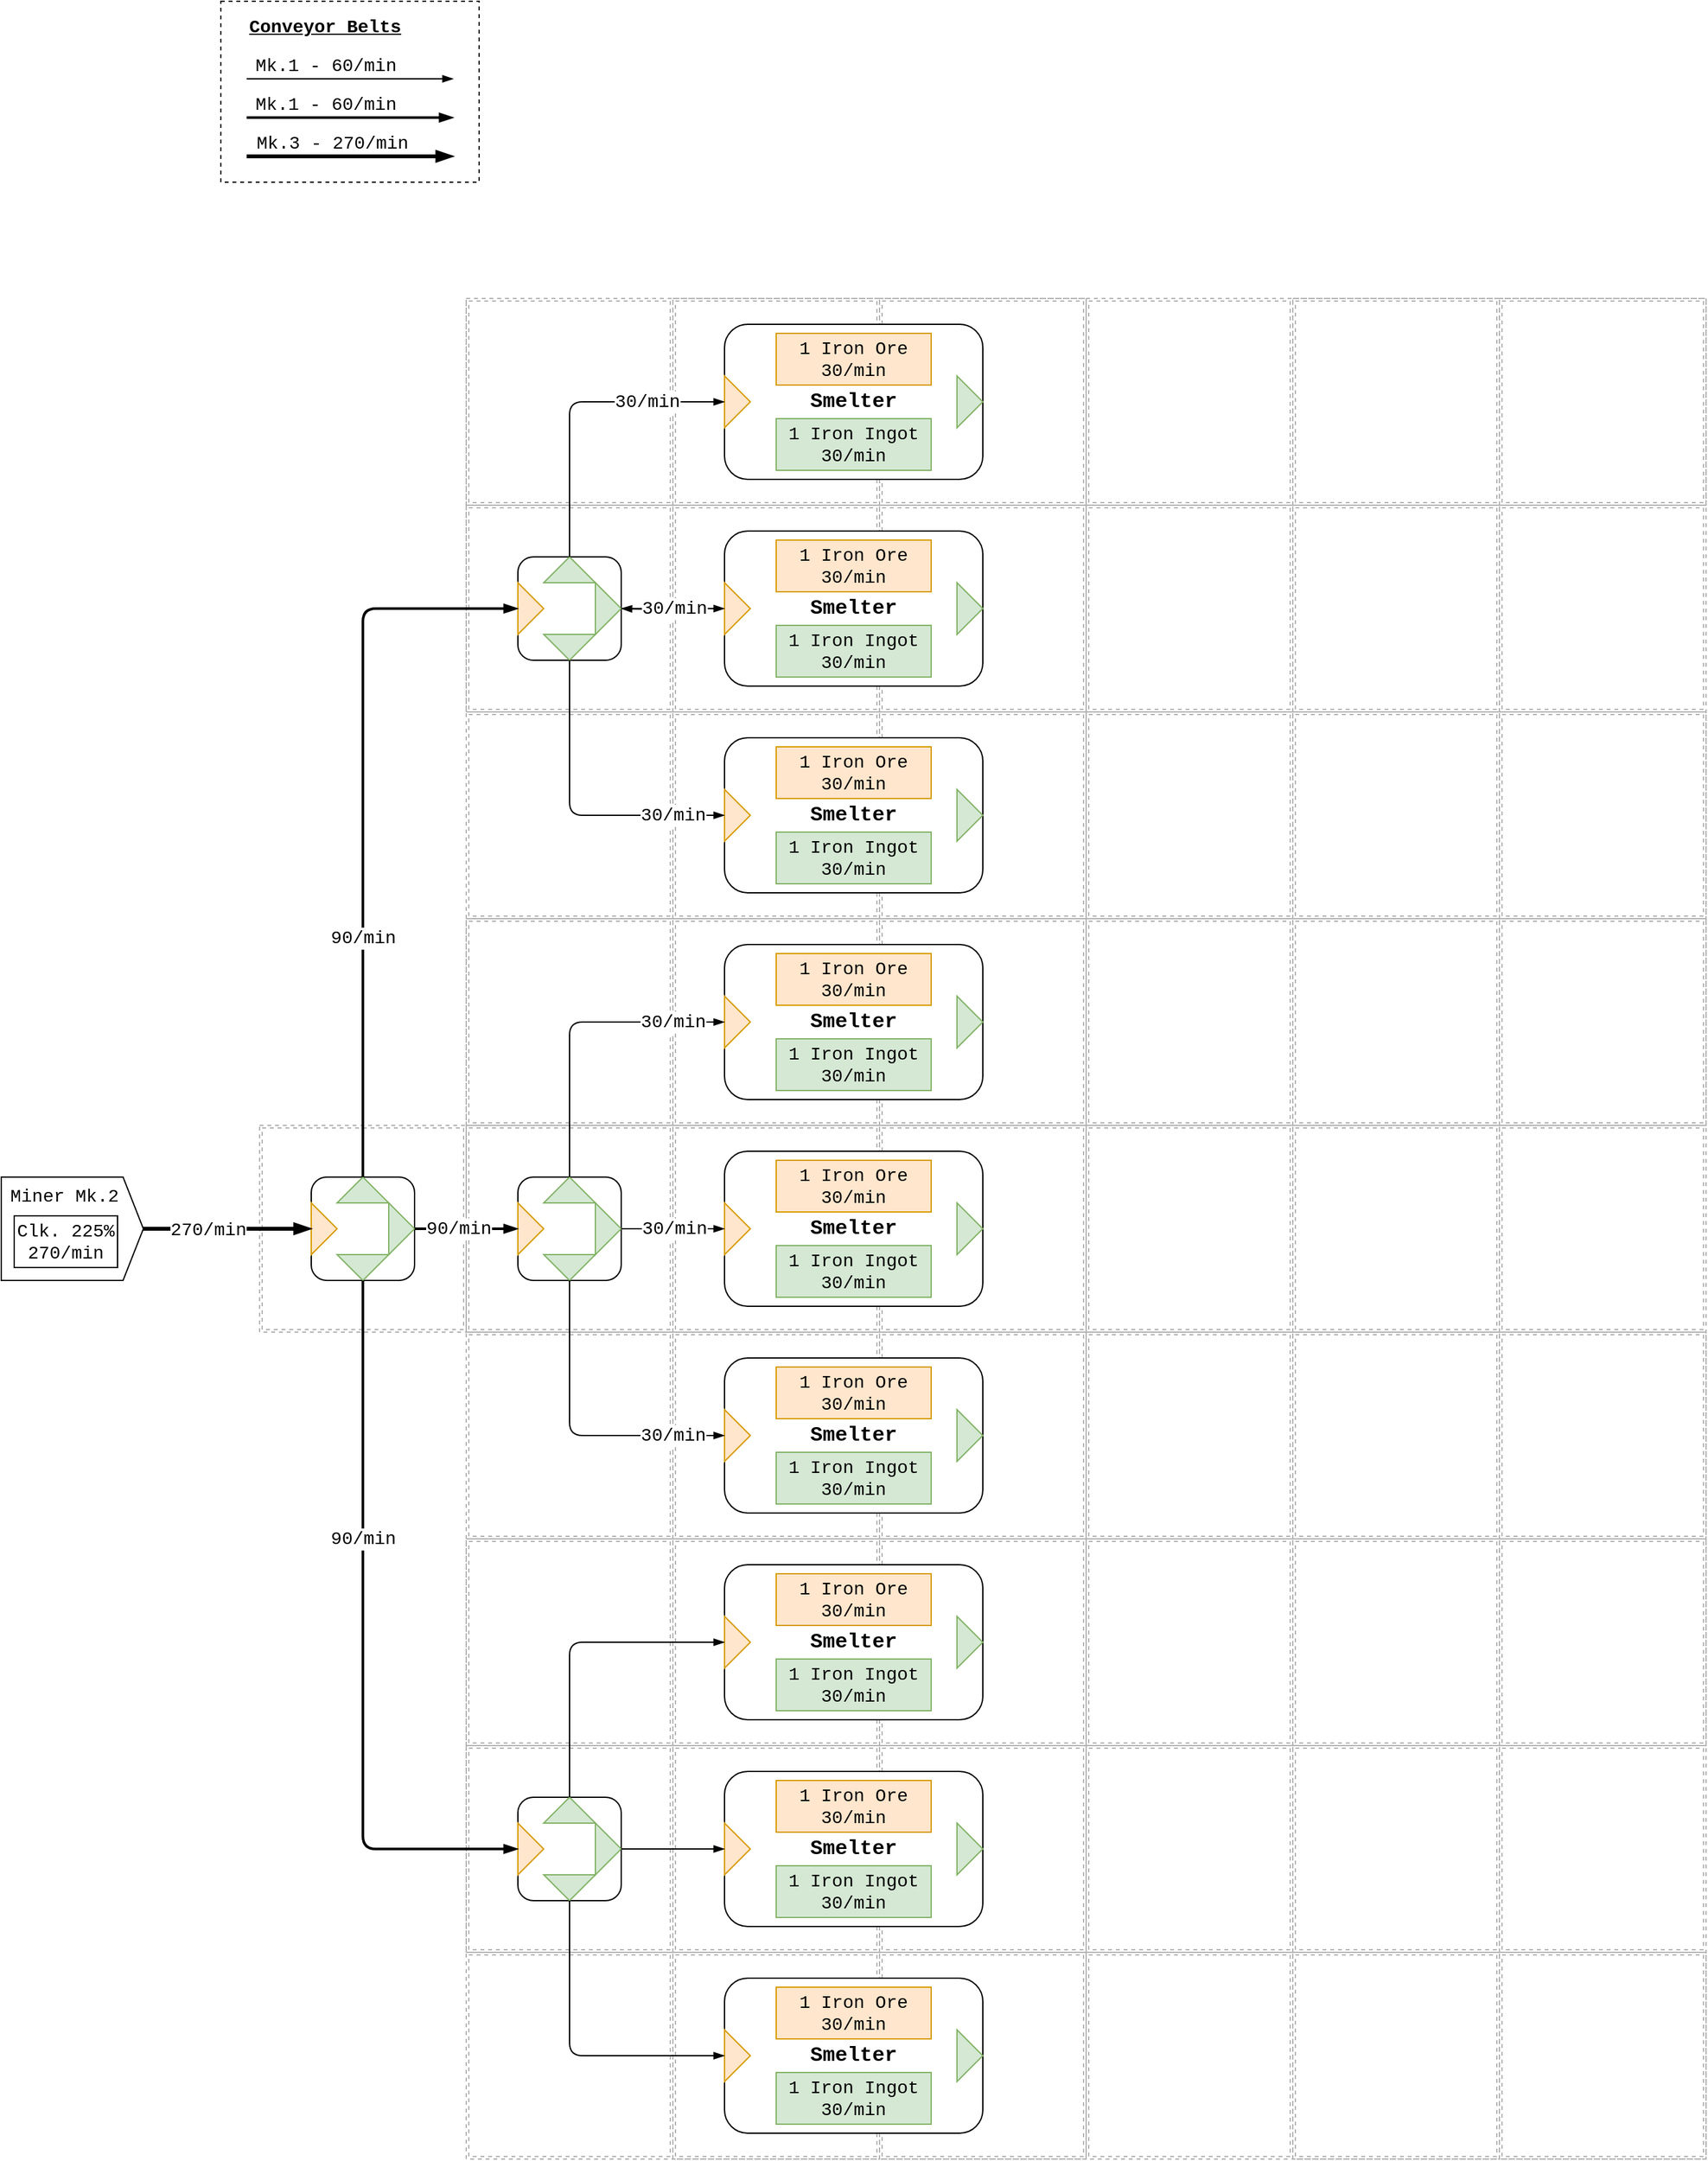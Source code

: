 <mxfile version="15.3.8" type="github" pages="2">
  <diagram id="PPeulIObp4cW19WDQHdy" name="Iron Factory">
    <mxGraphModel dx="1813" dy="772" grid="1" gridSize="10" guides="1" tooltips="1" connect="1" arrows="0" fold="1" page="0" pageScale="1" pageWidth="1100" pageHeight="850" background="none" math="0" shadow="0">
      <root>
        <mxCell id="0" />
        <mxCell id="1" parent="0" />
        <mxCell id="kfxt0KQx85o_fuegdPkz-1019" value="" style="shape=ext;double=1;whiteSpace=wrap;html=1;aspect=fixed;glass=0;labelBackgroundColor=none;fontFamily=Courier New;fontSize=14;strokeColor=#B3B3B3;fillColor=none;gradientColor=none;align=left;verticalAlign=bottom;strokeWidth=1;perimeterSpacing=0;connectable=0;allowArrows=0;recursiveResize=0;resizable=0;rotatable=0;dashed=1;shadow=0;sketch=0;pointerEvents=1;treeMoving=1;" parent="1" vertex="1">
          <mxGeometry x="40" y="880" width="160" height="160" as="geometry" />
        </mxCell>
        <mxCell id="kfxt0KQx85o_fuegdPkz-979" value="" style="group;shadow=0;glass=0;dashed=1;labelBackgroundColor=#FFFFFF;sketch=0;pointerEvents=1;fontFamily=Courier New;fontSize=14;strokeColor=#B3B3B3;strokeWidth=1;fillColor=none;gradientColor=none;align=center;verticalAlign=middle;html=1;" parent="1" vertex="1" connectable="0">
          <mxGeometry x="680" y="240" width="480" height="480" as="geometry" />
        </mxCell>
        <mxCell id="kfxt0KQx85o_fuegdPkz-980" value="" style="shape=ext;double=1;whiteSpace=wrap;html=1;aspect=fixed;glass=0;labelBackgroundColor=none;fontFamily=Courier New;fontSize=14;strokeColor=#B3B3B3;fillColor=none;gradientColor=none;align=left;verticalAlign=bottom;strokeWidth=1;perimeterSpacing=0;connectable=0;allowArrows=0;recursiveResize=0;resizable=0;rotatable=0;dashed=1;shadow=0;sketch=0;pointerEvents=1;treeMoving=1;" parent="kfxt0KQx85o_fuegdPkz-979" vertex="1">
          <mxGeometry y="160" width="160" height="160" as="geometry" />
        </mxCell>
        <mxCell id="kfxt0KQx85o_fuegdPkz-981" value="" style="shape=ext;double=1;whiteSpace=wrap;html=1;aspect=fixed;glass=0;labelBackgroundColor=none;fontFamily=Courier New;fontSize=14;strokeColor=#B3B3B3;fillColor=none;gradientColor=none;align=left;verticalAlign=bottom;strokeWidth=1;perimeterSpacing=0;connectable=0;allowArrows=0;recursiveResize=0;resizable=0;rotatable=0;dashed=1;shadow=0;sketch=0;pointerEvents=1;treeMoving=1;" parent="kfxt0KQx85o_fuegdPkz-979" vertex="1">
          <mxGeometry x="160" y="160" width="160" height="160" as="geometry" />
        </mxCell>
        <mxCell id="kfxt0KQx85o_fuegdPkz-982" value="" style="shape=ext;double=1;whiteSpace=wrap;html=1;aspect=fixed;glass=0;labelBackgroundColor=none;fontFamily=Courier New;fontSize=14;strokeColor=#B3B3B3;fillColor=none;gradientColor=none;align=left;verticalAlign=bottom;strokeWidth=1;perimeterSpacing=0;connectable=0;allowArrows=0;recursiveResize=0;resizable=0;rotatable=0;dashed=1;shadow=0;sketch=0;pointerEvents=1;treeMoving=1;" parent="kfxt0KQx85o_fuegdPkz-979" vertex="1">
          <mxGeometry x="320" y="160" width="160" height="160" as="geometry" />
        </mxCell>
        <mxCell id="kfxt0KQx85o_fuegdPkz-983" value="" style="shape=ext;double=1;whiteSpace=wrap;html=1;aspect=fixed;glass=0;labelBackgroundColor=none;fontFamily=Courier New;fontSize=14;strokeColor=#B3B3B3;fillColor=none;gradientColor=none;align=left;verticalAlign=bottom;strokeWidth=1;perimeterSpacing=0;connectable=0;allowArrows=0;recursiveResize=0;resizable=0;rotatable=0;dashed=1;shadow=0;sketch=0;pointerEvents=1;treeMoving=1;" parent="kfxt0KQx85o_fuegdPkz-979" vertex="1">
          <mxGeometry y="320" width="160" height="160" as="geometry" />
        </mxCell>
        <mxCell id="kfxt0KQx85o_fuegdPkz-984" value="" style="shape=ext;double=1;whiteSpace=wrap;html=1;aspect=fixed;glass=0;labelBackgroundColor=none;fontFamily=Courier New;fontSize=14;strokeColor=#B3B3B3;fillColor=none;gradientColor=none;align=left;verticalAlign=bottom;strokeWidth=1;perimeterSpacing=0;connectable=0;allowArrows=0;recursiveResize=0;resizable=0;rotatable=0;dashed=1;shadow=0;sketch=0;pointerEvents=1;treeMoving=1;" parent="kfxt0KQx85o_fuegdPkz-979" vertex="1">
          <mxGeometry x="160" y="320" width="160" height="160" as="geometry" />
        </mxCell>
        <mxCell id="kfxt0KQx85o_fuegdPkz-985" value="" style="shape=ext;double=1;whiteSpace=wrap;html=1;aspect=fixed;glass=0;labelBackgroundColor=none;fontFamily=Courier New;fontSize=14;strokeColor=#B3B3B3;fillColor=none;gradientColor=none;align=left;verticalAlign=bottom;strokeWidth=1;perimeterSpacing=0;connectable=0;allowArrows=0;recursiveResize=0;resizable=0;rotatable=0;dashed=1;shadow=0;sketch=0;pointerEvents=1;treeMoving=1;" parent="kfxt0KQx85o_fuegdPkz-979" vertex="1">
          <mxGeometry x="320" y="320" width="160" height="160" as="geometry" />
        </mxCell>
        <mxCell id="kfxt0KQx85o_fuegdPkz-986" value="" style="shape=ext;double=1;whiteSpace=wrap;html=1;aspect=fixed;glass=0;labelBackgroundColor=none;fontFamily=Courier New;fontSize=14;strokeColor=#B3B3B3;fillColor=none;gradientColor=none;align=left;verticalAlign=bottom;strokeWidth=1;perimeterSpacing=0;connectable=0;allowArrows=0;recursiveResize=0;resizable=0;rotatable=0;dashed=1;shadow=0;sketch=0;pointerEvents=1;treeMoving=1;" parent="kfxt0KQx85o_fuegdPkz-979" vertex="1">
          <mxGeometry width="160" height="160" as="geometry" />
        </mxCell>
        <mxCell id="kfxt0KQx85o_fuegdPkz-987" value="" style="shape=ext;double=1;whiteSpace=wrap;html=1;aspect=fixed;glass=0;labelBackgroundColor=none;fontFamily=Courier New;fontSize=14;strokeColor=#B3B3B3;fillColor=none;gradientColor=none;align=left;verticalAlign=bottom;strokeWidth=1;perimeterSpacing=0;connectable=0;allowArrows=0;recursiveResize=0;resizable=0;rotatable=0;dashed=1;shadow=0;sketch=0;pointerEvents=1;treeMoving=1;" parent="kfxt0KQx85o_fuegdPkz-979" vertex="1">
          <mxGeometry x="160" width="160" height="160" as="geometry" />
        </mxCell>
        <mxCell id="kfxt0KQx85o_fuegdPkz-988" value="" style="shape=ext;double=1;whiteSpace=wrap;html=1;aspect=fixed;glass=0;labelBackgroundColor=none;fontFamily=Courier New;fontSize=14;strokeColor=#B3B3B3;fillColor=none;gradientColor=none;align=left;verticalAlign=bottom;strokeWidth=1;perimeterSpacing=0;connectable=0;allowArrows=0;recursiveResize=0;resizable=0;rotatable=0;dashed=1;shadow=0;sketch=0;pointerEvents=1;treeMoving=1;" parent="kfxt0KQx85o_fuegdPkz-979" vertex="1">
          <mxGeometry x="320" width="160" height="160" as="geometry" />
        </mxCell>
        <mxCell id="kfxt0KQx85o_fuegdPkz-989" value="" style="group;shadow=0;glass=0;dashed=1;labelBackgroundColor=#FFFFFF;sketch=0;pointerEvents=1;fontFamily=Courier New;fontSize=14;strokeColor=#B3B3B3;strokeWidth=1;fillColor=none;gradientColor=none;align=center;verticalAlign=middle;html=1;" parent="1" vertex="1" connectable="0">
          <mxGeometry x="680" y="720" width="480" height="480" as="geometry" />
        </mxCell>
        <mxCell id="kfxt0KQx85o_fuegdPkz-990" value="" style="shape=ext;double=1;whiteSpace=wrap;html=1;aspect=fixed;glass=0;labelBackgroundColor=none;fontFamily=Courier New;fontSize=14;strokeColor=#B3B3B3;fillColor=none;gradientColor=none;align=left;verticalAlign=bottom;strokeWidth=1;perimeterSpacing=0;connectable=0;allowArrows=0;recursiveResize=0;resizable=0;rotatable=0;dashed=1;shadow=0;sketch=0;pointerEvents=1;treeMoving=1;" parent="kfxt0KQx85o_fuegdPkz-989" vertex="1">
          <mxGeometry y="160" width="160" height="160" as="geometry" />
        </mxCell>
        <mxCell id="kfxt0KQx85o_fuegdPkz-991" value="" style="shape=ext;double=1;whiteSpace=wrap;html=1;aspect=fixed;glass=0;labelBackgroundColor=none;fontFamily=Courier New;fontSize=14;strokeColor=#B3B3B3;fillColor=none;gradientColor=none;align=left;verticalAlign=bottom;strokeWidth=1;perimeterSpacing=0;connectable=0;allowArrows=0;recursiveResize=0;resizable=0;rotatable=0;dashed=1;shadow=0;sketch=0;pointerEvents=1;treeMoving=1;" parent="kfxt0KQx85o_fuegdPkz-989" vertex="1">
          <mxGeometry x="160" y="160" width="160" height="160" as="geometry" />
        </mxCell>
        <mxCell id="kfxt0KQx85o_fuegdPkz-992" value="" style="shape=ext;double=1;whiteSpace=wrap;html=1;aspect=fixed;glass=0;labelBackgroundColor=none;fontFamily=Courier New;fontSize=14;strokeColor=#B3B3B3;fillColor=none;gradientColor=none;align=left;verticalAlign=bottom;strokeWidth=1;perimeterSpacing=0;connectable=0;allowArrows=0;recursiveResize=0;resizable=0;rotatable=0;dashed=1;shadow=0;sketch=0;pointerEvents=1;treeMoving=1;" parent="kfxt0KQx85o_fuegdPkz-989" vertex="1">
          <mxGeometry x="320" y="160" width="160" height="160" as="geometry" />
        </mxCell>
        <mxCell id="kfxt0KQx85o_fuegdPkz-993" value="" style="shape=ext;double=1;whiteSpace=wrap;html=1;aspect=fixed;glass=0;labelBackgroundColor=none;fontFamily=Courier New;fontSize=14;strokeColor=#B3B3B3;fillColor=none;gradientColor=none;align=left;verticalAlign=bottom;strokeWidth=1;perimeterSpacing=0;connectable=0;allowArrows=0;recursiveResize=0;resizable=0;rotatable=0;dashed=1;shadow=0;sketch=0;pointerEvents=1;treeMoving=1;" parent="kfxt0KQx85o_fuegdPkz-989" vertex="1">
          <mxGeometry y="320" width="160" height="160" as="geometry" />
        </mxCell>
        <mxCell id="kfxt0KQx85o_fuegdPkz-994" value="" style="shape=ext;double=1;whiteSpace=wrap;html=1;aspect=fixed;glass=0;labelBackgroundColor=none;fontFamily=Courier New;fontSize=14;strokeColor=#B3B3B3;fillColor=none;gradientColor=none;align=left;verticalAlign=bottom;strokeWidth=1;perimeterSpacing=0;connectable=0;allowArrows=0;recursiveResize=0;resizable=0;rotatable=0;dashed=1;shadow=0;sketch=0;pointerEvents=1;treeMoving=1;" parent="kfxt0KQx85o_fuegdPkz-989" vertex="1">
          <mxGeometry x="160" y="320" width="160" height="160" as="geometry" />
        </mxCell>
        <mxCell id="kfxt0KQx85o_fuegdPkz-995" value="" style="shape=ext;double=1;whiteSpace=wrap;html=1;aspect=fixed;glass=0;labelBackgroundColor=none;fontFamily=Courier New;fontSize=14;strokeColor=#B3B3B3;fillColor=none;gradientColor=none;align=left;verticalAlign=bottom;strokeWidth=1;perimeterSpacing=0;connectable=0;allowArrows=0;recursiveResize=0;resizable=0;rotatable=0;dashed=1;shadow=0;sketch=0;pointerEvents=1;treeMoving=1;" parent="kfxt0KQx85o_fuegdPkz-989" vertex="1">
          <mxGeometry x="320" y="320" width="160" height="160" as="geometry" />
        </mxCell>
        <mxCell id="kfxt0KQx85o_fuegdPkz-996" value="" style="shape=ext;double=1;whiteSpace=wrap;html=1;aspect=fixed;glass=0;labelBackgroundColor=none;fontFamily=Courier New;fontSize=14;strokeColor=#B3B3B3;fillColor=none;gradientColor=none;align=left;verticalAlign=bottom;strokeWidth=1;perimeterSpacing=0;connectable=0;allowArrows=0;recursiveResize=0;resizable=0;rotatable=0;dashed=1;shadow=0;sketch=0;pointerEvents=1;treeMoving=1;" parent="kfxt0KQx85o_fuegdPkz-989" vertex="1">
          <mxGeometry width="160" height="160" as="geometry" />
        </mxCell>
        <mxCell id="kfxt0KQx85o_fuegdPkz-997" value="" style="shape=ext;double=1;whiteSpace=wrap;html=1;aspect=fixed;glass=0;labelBackgroundColor=none;fontFamily=Courier New;fontSize=14;strokeColor=#B3B3B3;fillColor=none;gradientColor=none;align=left;verticalAlign=bottom;strokeWidth=1;perimeterSpacing=0;connectable=0;allowArrows=0;recursiveResize=0;resizable=0;rotatable=0;dashed=1;shadow=0;sketch=0;pointerEvents=1;treeMoving=1;" parent="kfxt0KQx85o_fuegdPkz-989" vertex="1">
          <mxGeometry x="160" width="160" height="160" as="geometry" />
        </mxCell>
        <mxCell id="kfxt0KQx85o_fuegdPkz-998" value="" style="shape=ext;double=1;whiteSpace=wrap;html=1;aspect=fixed;glass=0;labelBackgroundColor=none;fontFamily=Courier New;fontSize=14;strokeColor=#B3B3B3;fillColor=none;gradientColor=none;align=left;verticalAlign=bottom;strokeWidth=1;perimeterSpacing=0;connectable=0;allowArrows=0;recursiveResize=0;resizable=0;rotatable=0;dashed=1;shadow=0;sketch=0;pointerEvents=1;treeMoving=1;" parent="kfxt0KQx85o_fuegdPkz-989" vertex="1">
          <mxGeometry x="320" width="160" height="160" as="geometry" />
        </mxCell>
        <mxCell id="kfxt0KQx85o_fuegdPkz-999" value="" style="group;shadow=0;glass=0;dashed=1;labelBackgroundColor=#FFFFFF;sketch=0;pointerEvents=1;fontFamily=Courier New;fontSize=14;strokeColor=#B3B3B3;strokeWidth=1;fillColor=none;gradientColor=none;align=center;verticalAlign=middle;html=1;" parent="1" vertex="1" connectable="0">
          <mxGeometry x="680" y="1200" width="480" height="480" as="geometry" />
        </mxCell>
        <mxCell id="kfxt0KQx85o_fuegdPkz-1000" value="" style="shape=ext;double=1;whiteSpace=wrap;html=1;aspect=fixed;glass=0;labelBackgroundColor=none;fontFamily=Courier New;fontSize=14;strokeColor=#B3B3B3;fillColor=none;gradientColor=none;align=left;verticalAlign=bottom;strokeWidth=1;perimeterSpacing=0;connectable=0;allowArrows=0;recursiveResize=0;resizable=0;rotatable=0;dashed=1;shadow=0;sketch=0;pointerEvents=1;treeMoving=1;" parent="kfxt0KQx85o_fuegdPkz-999" vertex="1">
          <mxGeometry y="160" width="160" height="160" as="geometry" />
        </mxCell>
        <mxCell id="kfxt0KQx85o_fuegdPkz-1001" value="" style="shape=ext;double=1;whiteSpace=wrap;html=1;aspect=fixed;glass=0;labelBackgroundColor=none;fontFamily=Courier New;fontSize=14;strokeColor=#B3B3B3;fillColor=none;gradientColor=none;align=left;verticalAlign=bottom;strokeWidth=1;perimeterSpacing=0;connectable=0;allowArrows=0;recursiveResize=0;resizable=0;rotatable=0;dashed=1;shadow=0;sketch=0;pointerEvents=1;treeMoving=1;" parent="kfxt0KQx85o_fuegdPkz-999" vertex="1">
          <mxGeometry x="160" y="160" width="160" height="160" as="geometry" />
        </mxCell>
        <mxCell id="kfxt0KQx85o_fuegdPkz-1002" value="" style="shape=ext;double=1;whiteSpace=wrap;html=1;aspect=fixed;glass=0;labelBackgroundColor=none;fontFamily=Courier New;fontSize=14;strokeColor=#B3B3B3;fillColor=none;gradientColor=none;align=left;verticalAlign=bottom;strokeWidth=1;perimeterSpacing=0;connectable=0;allowArrows=0;recursiveResize=0;resizable=0;rotatable=0;dashed=1;shadow=0;sketch=0;pointerEvents=1;treeMoving=1;" parent="kfxt0KQx85o_fuegdPkz-999" vertex="1">
          <mxGeometry x="320" y="160" width="160" height="160" as="geometry" />
        </mxCell>
        <mxCell id="kfxt0KQx85o_fuegdPkz-1003" value="" style="shape=ext;double=1;whiteSpace=wrap;html=1;aspect=fixed;glass=0;labelBackgroundColor=none;fontFamily=Courier New;fontSize=14;strokeColor=#B3B3B3;fillColor=none;gradientColor=none;align=left;verticalAlign=bottom;strokeWidth=1;perimeterSpacing=0;connectable=0;allowArrows=0;recursiveResize=0;resizable=0;rotatable=0;dashed=1;shadow=0;sketch=0;pointerEvents=1;treeMoving=1;" parent="kfxt0KQx85o_fuegdPkz-999" vertex="1">
          <mxGeometry y="320" width="160" height="160" as="geometry" />
        </mxCell>
        <mxCell id="kfxt0KQx85o_fuegdPkz-1004" value="" style="shape=ext;double=1;whiteSpace=wrap;html=1;aspect=fixed;glass=0;labelBackgroundColor=none;fontFamily=Courier New;fontSize=14;strokeColor=#B3B3B3;fillColor=none;gradientColor=none;align=left;verticalAlign=bottom;strokeWidth=1;perimeterSpacing=0;connectable=0;allowArrows=0;recursiveResize=0;resizable=0;rotatable=0;dashed=1;shadow=0;sketch=0;pointerEvents=1;treeMoving=1;" parent="kfxt0KQx85o_fuegdPkz-999" vertex="1">
          <mxGeometry x="160" y="320" width="160" height="160" as="geometry" />
        </mxCell>
        <mxCell id="kfxt0KQx85o_fuegdPkz-1005" value="" style="shape=ext;double=1;whiteSpace=wrap;html=1;aspect=fixed;glass=0;labelBackgroundColor=none;fontFamily=Courier New;fontSize=14;strokeColor=#B3B3B3;fillColor=none;gradientColor=none;align=left;verticalAlign=bottom;strokeWidth=1;perimeterSpacing=0;connectable=0;allowArrows=0;recursiveResize=0;resizable=0;rotatable=0;dashed=1;shadow=0;sketch=0;pointerEvents=1;treeMoving=1;" parent="kfxt0KQx85o_fuegdPkz-999" vertex="1">
          <mxGeometry x="320" y="320" width="160" height="160" as="geometry" />
        </mxCell>
        <mxCell id="kfxt0KQx85o_fuegdPkz-1006" value="" style="shape=ext;double=1;whiteSpace=wrap;html=1;aspect=fixed;glass=0;labelBackgroundColor=none;fontFamily=Courier New;fontSize=14;strokeColor=#B3B3B3;fillColor=none;gradientColor=none;align=left;verticalAlign=bottom;strokeWidth=1;perimeterSpacing=0;connectable=0;allowArrows=0;recursiveResize=0;resizable=0;rotatable=0;dashed=1;shadow=0;sketch=0;pointerEvents=1;treeMoving=1;" parent="kfxt0KQx85o_fuegdPkz-999" vertex="1">
          <mxGeometry width="160" height="160" as="geometry" />
        </mxCell>
        <mxCell id="kfxt0KQx85o_fuegdPkz-1007" value="" style="shape=ext;double=1;whiteSpace=wrap;html=1;aspect=fixed;glass=0;labelBackgroundColor=none;fontFamily=Courier New;fontSize=14;strokeColor=#B3B3B3;fillColor=none;gradientColor=none;align=left;verticalAlign=bottom;strokeWidth=1;perimeterSpacing=0;connectable=0;allowArrows=0;recursiveResize=0;resizable=0;rotatable=0;dashed=1;shadow=0;sketch=0;pointerEvents=1;treeMoving=1;" parent="kfxt0KQx85o_fuegdPkz-999" vertex="1">
          <mxGeometry x="160" width="160" height="160" as="geometry" />
        </mxCell>
        <mxCell id="kfxt0KQx85o_fuegdPkz-1008" value="" style="shape=ext;double=1;whiteSpace=wrap;html=1;aspect=fixed;glass=0;labelBackgroundColor=none;fontFamily=Courier New;fontSize=14;strokeColor=#B3B3B3;fillColor=none;gradientColor=none;align=left;verticalAlign=bottom;strokeWidth=1;perimeterSpacing=0;connectable=0;allowArrows=0;recursiveResize=0;resizable=0;rotatable=0;dashed=1;shadow=0;sketch=0;pointerEvents=1;treeMoving=1;" parent="kfxt0KQx85o_fuegdPkz-999" vertex="1">
          <mxGeometry x="320" width="160" height="160" as="geometry" />
        </mxCell>
        <mxCell id="kfxt0KQx85o_fuegdPkz-969" value="" style="group;shadow=0;glass=0;dashed=1;labelBackgroundColor=#FFFFFF;sketch=0;pointerEvents=1;fontFamily=Courier New;fontSize=14;strokeColor=#B3B3B3;strokeWidth=1;fillColor=none;gradientColor=none;align=center;verticalAlign=middle;html=1;" parent="1" vertex="1" connectable="0">
          <mxGeometry x="200" y="1200" width="480" height="480" as="geometry" />
        </mxCell>
        <mxCell id="kfxt0KQx85o_fuegdPkz-970" value="" style="shape=ext;double=1;whiteSpace=wrap;html=1;aspect=fixed;glass=0;labelBackgroundColor=none;fontFamily=Courier New;fontSize=14;strokeColor=#B3B3B3;fillColor=none;gradientColor=none;align=left;verticalAlign=bottom;strokeWidth=1;perimeterSpacing=0;connectable=0;allowArrows=0;recursiveResize=0;resizable=0;rotatable=0;dashed=1;shadow=0;sketch=0;pointerEvents=1;treeMoving=1;" parent="kfxt0KQx85o_fuegdPkz-969" vertex="1">
          <mxGeometry y="160" width="160" height="160" as="geometry" />
        </mxCell>
        <mxCell id="kfxt0KQx85o_fuegdPkz-971" value="" style="shape=ext;double=1;whiteSpace=wrap;html=1;aspect=fixed;glass=0;labelBackgroundColor=none;fontFamily=Courier New;fontSize=14;strokeColor=#B3B3B3;fillColor=none;gradientColor=none;align=left;verticalAlign=bottom;strokeWidth=1;perimeterSpacing=0;connectable=0;allowArrows=0;recursiveResize=0;resizable=0;rotatable=0;dashed=1;shadow=0;sketch=0;pointerEvents=1;treeMoving=1;" parent="kfxt0KQx85o_fuegdPkz-969" vertex="1">
          <mxGeometry x="160" y="160" width="160" height="160" as="geometry" />
        </mxCell>
        <mxCell id="kfxt0KQx85o_fuegdPkz-972" value="" style="shape=ext;double=1;whiteSpace=wrap;html=1;aspect=fixed;glass=0;labelBackgroundColor=none;fontFamily=Courier New;fontSize=14;strokeColor=#B3B3B3;fillColor=none;gradientColor=none;align=left;verticalAlign=bottom;strokeWidth=1;perimeterSpacing=0;connectable=0;allowArrows=0;recursiveResize=0;resizable=0;rotatable=0;dashed=1;shadow=0;sketch=0;pointerEvents=1;treeMoving=1;" parent="kfxt0KQx85o_fuegdPkz-969" vertex="1">
          <mxGeometry x="320" y="160" width="160" height="160" as="geometry" />
        </mxCell>
        <mxCell id="kfxt0KQx85o_fuegdPkz-973" value="" style="shape=ext;double=1;whiteSpace=wrap;html=1;aspect=fixed;glass=0;labelBackgroundColor=none;fontFamily=Courier New;fontSize=14;strokeColor=#B3B3B3;fillColor=none;gradientColor=none;align=left;verticalAlign=bottom;strokeWidth=1;perimeterSpacing=0;connectable=0;allowArrows=0;recursiveResize=0;resizable=0;rotatable=0;dashed=1;shadow=0;sketch=0;pointerEvents=1;treeMoving=1;" parent="kfxt0KQx85o_fuegdPkz-969" vertex="1">
          <mxGeometry y="320" width="160" height="160" as="geometry" />
        </mxCell>
        <mxCell id="kfxt0KQx85o_fuegdPkz-974" value="" style="shape=ext;double=1;whiteSpace=wrap;html=1;aspect=fixed;glass=0;labelBackgroundColor=none;fontFamily=Courier New;fontSize=14;strokeColor=#B3B3B3;fillColor=none;gradientColor=none;align=left;verticalAlign=bottom;strokeWidth=1;perimeterSpacing=0;connectable=0;allowArrows=0;recursiveResize=0;resizable=0;rotatable=0;dashed=1;shadow=0;sketch=0;pointerEvents=1;treeMoving=1;" parent="kfxt0KQx85o_fuegdPkz-969" vertex="1">
          <mxGeometry x="160" y="320" width="160" height="160" as="geometry" />
        </mxCell>
        <mxCell id="kfxt0KQx85o_fuegdPkz-975" value="" style="shape=ext;double=1;whiteSpace=wrap;html=1;aspect=fixed;glass=0;labelBackgroundColor=none;fontFamily=Courier New;fontSize=14;strokeColor=#B3B3B3;fillColor=none;gradientColor=none;align=left;verticalAlign=bottom;strokeWidth=1;perimeterSpacing=0;connectable=0;allowArrows=0;recursiveResize=0;resizable=0;rotatable=0;dashed=1;shadow=0;sketch=0;pointerEvents=1;treeMoving=1;" parent="kfxt0KQx85o_fuegdPkz-969" vertex="1">
          <mxGeometry x="320" y="320" width="160" height="160" as="geometry" />
        </mxCell>
        <mxCell id="kfxt0KQx85o_fuegdPkz-976" value="" style="shape=ext;double=1;whiteSpace=wrap;html=1;aspect=fixed;glass=0;labelBackgroundColor=none;fontFamily=Courier New;fontSize=14;strokeColor=#B3B3B3;fillColor=none;gradientColor=none;align=left;verticalAlign=bottom;strokeWidth=1;perimeterSpacing=0;connectable=0;allowArrows=0;recursiveResize=0;resizable=0;rotatable=0;dashed=1;shadow=0;sketch=0;pointerEvents=1;treeMoving=1;" parent="kfxt0KQx85o_fuegdPkz-969" vertex="1">
          <mxGeometry width="160" height="160" as="geometry" />
        </mxCell>
        <mxCell id="kfxt0KQx85o_fuegdPkz-977" value="" style="shape=ext;double=1;whiteSpace=wrap;html=1;aspect=fixed;glass=0;labelBackgroundColor=none;fontFamily=Courier New;fontSize=14;strokeColor=#B3B3B3;fillColor=none;gradientColor=none;align=left;verticalAlign=bottom;strokeWidth=1;perimeterSpacing=0;connectable=0;allowArrows=0;recursiveResize=0;resizable=0;rotatable=0;dashed=1;shadow=0;sketch=0;pointerEvents=1;treeMoving=1;" parent="kfxt0KQx85o_fuegdPkz-969" vertex="1">
          <mxGeometry x="160" width="160" height="160" as="geometry" />
        </mxCell>
        <mxCell id="kfxt0KQx85o_fuegdPkz-978" value="" style="shape=ext;double=1;whiteSpace=wrap;html=1;aspect=fixed;glass=0;labelBackgroundColor=none;fontFamily=Courier New;fontSize=14;strokeColor=#B3B3B3;fillColor=none;gradientColor=none;align=left;verticalAlign=bottom;strokeWidth=1;perimeterSpacing=0;connectable=0;allowArrows=0;recursiveResize=0;resizable=0;rotatable=0;dashed=1;shadow=0;sketch=0;pointerEvents=1;treeMoving=1;" parent="kfxt0KQx85o_fuegdPkz-969" vertex="1">
          <mxGeometry x="320" width="160" height="160" as="geometry" />
        </mxCell>
        <mxCell id="kfxt0KQx85o_fuegdPkz-949" value="" style="group;shadow=0;glass=0;dashed=1;labelBackgroundColor=#FFFFFF;sketch=0;pointerEvents=1;fontFamily=Courier New;fontSize=14;strokeColor=#B3B3B3;strokeWidth=1;fillColor=none;gradientColor=none;align=center;verticalAlign=middle;html=1;" parent="1" vertex="1" connectable="0">
          <mxGeometry x="200" y="720" width="480" height="480" as="geometry" />
        </mxCell>
        <mxCell id="kfxt0KQx85o_fuegdPkz-950" value="" style="shape=ext;double=1;whiteSpace=wrap;html=1;aspect=fixed;glass=0;labelBackgroundColor=none;fontFamily=Courier New;fontSize=14;strokeColor=#B3B3B3;fillColor=none;gradientColor=none;align=left;verticalAlign=bottom;strokeWidth=1;perimeterSpacing=0;connectable=0;allowArrows=0;recursiveResize=0;resizable=0;rotatable=0;dashed=1;shadow=0;sketch=0;pointerEvents=1;treeMoving=1;" parent="kfxt0KQx85o_fuegdPkz-949" vertex="1">
          <mxGeometry y="160" width="160" height="160" as="geometry" />
        </mxCell>
        <mxCell id="kfxt0KQx85o_fuegdPkz-951" value="" style="shape=ext;double=1;whiteSpace=wrap;html=1;aspect=fixed;glass=0;labelBackgroundColor=none;fontFamily=Courier New;fontSize=14;strokeColor=#B3B3B3;fillColor=none;gradientColor=none;align=left;verticalAlign=bottom;strokeWidth=1;perimeterSpacing=0;connectable=0;allowArrows=0;recursiveResize=0;resizable=0;rotatable=0;dashed=1;shadow=0;sketch=0;pointerEvents=1;treeMoving=1;" parent="kfxt0KQx85o_fuegdPkz-949" vertex="1">
          <mxGeometry x="160" y="160" width="160" height="160" as="geometry" />
        </mxCell>
        <mxCell id="kfxt0KQx85o_fuegdPkz-952" value="" style="shape=ext;double=1;whiteSpace=wrap;html=1;aspect=fixed;glass=0;labelBackgroundColor=none;fontFamily=Courier New;fontSize=14;strokeColor=#B3B3B3;fillColor=none;gradientColor=none;align=left;verticalAlign=bottom;strokeWidth=1;perimeterSpacing=0;connectable=0;allowArrows=0;recursiveResize=0;resizable=0;rotatable=0;dashed=1;shadow=0;sketch=0;pointerEvents=1;treeMoving=1;" parent="kfxt0KQx85o_fuegdPkz-949" vertex="1">
          <mxGeometry x="320" y="160" width="160" height="160" as="geometry" />
        </mxCell>
        <mxCell id="kfxt0KQx85o_fuegdPkz-953" value="" style="shape=ext;double=1;whiteSpace=wrap;html=1;aspect=fixed;glass=0;labelBackgroundColor=none;fontFamily=Courier New;fontSize=14;strokeColor=#B3B3B3;fillColor=none;gradientColor=none;align=left;verticalAlign=bottom;strokeWidth=1;perimeterSpacing=0;connectable=0;allowArrows=0;recursiveResize=0;resizable=0;rotatable=0;dashed=1;shadow=0;sketch=0;pointerEvents=1;treeMoving=1;" parent="kfxt0KQx85o_fuegdPkz-949" vertex="1">
          <mxGeometry y="320" width="160" height="160" as="geometry" />
        </mxCell>
        <mxCell id="kfxt0KQx85o_fuegdPkz-954" value="" style="shape=ext;double=1;whiteSpace=wrap;html=1;aspect=fixed;glass=0;labelBackgroundColor=none;fontFamily=Courier New;fontSize=14;strokeColor=#B3B3B3;fillColor=none;gradientColor=none;align=left;verticalAlign=bottom;strokeWidth=1;perimeterSpacing=0;connectable=0;allowArrows=0;recursiveResize=0;resizable=0;rotatable=0;dashed=1;shadow=0;sketch=0;pointerEvents=1;treeMoving=1;" parent="kfxt0KQx85o_fuegdPkz-949" vertex="1">
          <mxGeometry x="160" y="320" width="160" height="160" as="geometry" />
        </mxCell>
        <mxCell id="kfxt0KQx85o_fuegdPkz-955" value="" style="shape=ext;double=1;whiteSpace=wrap;html=1;aspect=fixed;glass=0;labelBackgroundColor=none;fontFamily=Courier New;fontSize=14;strokeColor=#B3B3B3;fillColor=none;gradientColor=none;align=left;verticalAlign=bottom;strokeWidth=1;perimeterSpacing=0;connectable=0;allowArrows=0;recursiveResize=0;resizable=0;rotatable=0;dashed=1;shadow=0;sketch=0;pointerEvents=1;treeMoving=1;" parent="kfxt0KQx85o_fuegdPkz-949" vertex="1">
          <mxGeometry x="320" y="320" width="160" height="160" as="geometry" />
        </mxCell>
        <mxCell id="kfxt0KQx85o_fuegdPkz-956" value="" style="shape=ext;double=1;whiteSpace=wrap;html=1;aspect=fixed;glass=0;labelBackgroundColor=none;fontFamily=Courier New;fontSize=14;strokeColor=#B3B3B3;fillColor=none;gradientColor=none;align=left;verticalAlign=bottom;strokeWidth=1;perimeterSpacing=0;connectable=0;allowArrows=0;recursiveResize=0;resizable=0;rotatable=0;dashed=1;shadow=0;sketch=0;pointerEvents=1;treeMoving=1;" parent="kfxt0KQx85o_fuegdPkz-949" vertex="1">
          <mxGeometry width="160" height="160" as="geometry" />
        </mxCell>
        <mxCell id="kfxt0KQx85o_fuegdPkz-957" value="" style="shape=ext;double=1;whiteSpace=wrap;html=1;aspect=fixed;glass=0;labelBackgroundColor=none;fontFamily=Courier New;fontSize=14;strokeColor=#B3B3B3;fillColor=none;gradientColor=none;align=left;verticalAlign=bottom;strokeWidth=1;perimeterSpacing=0;connectable=0;allowArrows=0;recursiveResize=0;resizable=0;rotatable=0;dashed=1;shadow=0;sketch=0;pointerEvents=1;treeMoving=1;" parent="kfxt0KQx85o_fuegdPkz-949" vertex="1">
          <mxGeometry x="160" width="160" height="160" as="geometry" />
        </mxCell>
        <mxCell id="kfxt0KQx85o_fuegdPkz-958" value="" style="shape=ext;double=1;whiteSpace=wrap;html=1;aspect=fixed;glass=0;labelBackgroundColor=none;fontFamily=Courier New;fontSize=14;strokeColor=#B3B3B3;fillColor=none;gradientColor=none;align=left;verticalAlign=bottom;strokeWidth=1;perimeterSpacing=0;connectable=0;allowArrows=0;recursiveResize=0;resizable=0;rotatable=0;dashed=1;shadow=0;sketch=0;pointerEvents=1;treeMoving=1;" parent="kfxt0KQx85o_fuegdPkz-949" vertex="1">
          <mxGeometry x="320" width="160" height="160" as="geometry" />
        </mxCell>
        <mxCell id="kfxt0KQx85o_fuegdPkz-939" value="" style="group;shadow=0;glass=0;dashed=1;labelBackgroundColor=#FFFFFF;sketch=0;pointerEvents=1;fontFamily=Courier New;fontSize=14;strokeColor=#B3B3B3;strokeWidth=1;fillColor=none;gradientColor=none;align=center;verticalAlign=middle;html=1;" parent="1" vertex="1" connectable="0">
          <mxGeometry x="200" y="240" width="480" height="480" as="geometry" />
        </mxCell>
        <mxCell id="kfxt0KQx85o_fuegdPkz-940" value="" style="shape=ext;double=1;whiteSpace=wrap;html=1;aspect=fixed;glass=0;labelBackgroundColor=none;fontFamily=Courier New;fontSize=14;strokeColor=#B3B3B3;fillColor=none;gradientColor=none;align=left;verticalAlign=bottom;strokeWidth=1;perimeterSpacing=0;connectable=0;allowArrows=0;recursiveResize=0;resizable=0;rotatable=0;dashed=1;shadow=0;sketch=0;pointerEvents=1;treeMoving=1;" parent="kfxt0KQx85o_fuegdPkz-939" vertex="1">
          <mxGeometry y="160" width="160" height="160" as="geometry" />
        </mxCell>
        <mxCell id="kfxt0KQx85o_fuegdPkz-941" value="" style="shape=ext;double=1;whiteSpace=wrap;html=1;aspect=fixed;glass=0;labelBackgroundColor=none;fontFamily=Courier New;fontSize=14;strokeColor=#B3B3B3;fillColor=none;gradientColor=none;align=left;verticalAlign=bottom;strokeWidth=1;perimeterSpacing=0;connectable=0;allowArrows=0;recursiveResize=0;resizable=0;rotatable=0;dashed=1;shadow=0;sketch=0;pointerEvents=1;treeMoving=1;" parent="kfxt0KQx85o_fuegdPkz-939" vertex="1">
          <mxGeometry x="160" y="160" width="160" height="160" as="geometry" />
        </mxCell>
        <mxCell id="kfxt0KQx85o_fuegdPkz-942" value="" style="shape=ext;double=1;whiteSpace=wrap;html=1;aspect=fixed;glass=0;labelBackgroundColor=none;fontFamily=Courier New;fontSize=14;strokeColor=#B3B3B3;fillColor=none;gradientColor=none;align=left;verticalAlign=bottom;strokeWidth=1;perimeterSpacing=0;connectable=0;allowArrows=0;recursiveResize=0;resizable=0;rotatable=0;dashed=1;shadow=0;sketch=0;pointerEvents=1;treeMoving=1;" parent="kfxt0KQx85o_fuegdPkz-939" vertex="1">
          <mxGeometry x="320" y="160" width="160" height="160" as="geometry" />
        </mxCell>
        <mxCell id="kfxt0KQx85o_fuegdPkz-943" value="" style="shape=ext;double=1;whiteSpace=wrap;html=1;aspect=fixed;glass=0;labelBackgroundColor=none;fontFamily=Courier New;fontSize=14;strokeColor=#B3B3B3;fillColor=none;gradientColor=none;align=left;verticalAlign=bottom;strokeWidth=1;perimeterSpacing=0;connectable=0;allowArrows=0;recursiveResize=0;resizable=0;rotatable=0;dashed=1;shadow=0;sketch=0;pointerEvents=1;treeMoving=1;" parent="kfxt0KQx85o_fuegdPkz-939" vertex="1">
          <mxGeometry y="320" width="160" height="160" as="geometry" />
        </mxCell>
        <mxCell id="kfxt0KQx85o_fuegdPkz-944" value="" style="shape=ext;double=1;whiteSpace=wrap;html=1;aspect=fixed;glass=0;labelBackgroundColor=none;fontFamily=Courier New;fontSize=14;strokeColor=#B3B3B3;fillColor=none;gradientColor=none;align=left;verticalAlign=bottom;strokeWidth=1;perimeterSpacing=0;connectable=0;allowArrows=0;recursiveResize=0;resizable=0;rotatable=0;dashed=1;shadow=0;sketch=0;pointerEvents=1;treeMoving=1;" parent="kfxt0KQx85o_fuegdPkz-939" vertex="1">
          <mxGeometry x="160" y="320" width="160" height="160" as="geometry" />
        </mxCell>
        <mxCell id="kfxt0KQx85o_fuegdPkz-945" value="" style="shape=ext;double=1;whiteSpace=wrap;html=1;aspect=fixed;glass=0;labelBackgroundColor=none;fontFamily=Courier New;fontSize=14;strokeColor=#B3B3B3;fillColor=none;gradientColor=none;align=left;verticalAlign=bottom;strokeWidth=1;perimeterSpacing=0;connectable=0;allowArrows=0;recursiveResize=0;resizable=0;rotatable=0;dashed=1;shadow=0;sketch=0;pointerEvents=1;treeMoving=1;" parent="kfxt0KQx85o_fuegdPkz-939" vertex="1">
          <mxGeometry x="320" y="320" width="160" height="160" as="geometry" />
        </mxCell>
        <mxCell id="kfxt0KQx85o_fuegdPkz-946" value="" style="shape=ext;double=1;whiteSpace=wrap;html=1;aspect=fixed;glass=0;labelBackgroundColor=none;fontFamily=Courier New;fontSize=14;strokeColor=#B3B3B3;fillColor=none;gradientColor=none;align=left;verticalAlign=bottom;strokeWidth=1;perimeterSpacing=0;connectable=0;allowArrows=0;recursiveResize=0;resizable=0;rotatable=0;dashed=1;shadow=0;sketch=0;pointerEvents=1;treeMoving=1;" parent="kfxt0KQx85o_fuegdPkz-939" vertex="1">
          <mxGeometry width="160" height="160" as="geometry" />
        </mxCell>
        <mxCell id="kfxt0KQx85o_fuegdPkz-947" value="" style="shape=ext;double=1;whiteSpace=wrap;html=1;aspect=fixed;glass=0;labelBackgroundColor=none;fontFamily=Courier New;fontSize=14;strokeColor=#B3B3B3;fillColor=none;gradientColor=none;align=left;verticalAlign=bottom;strokeWidth=1;perimeterSpacing=0;connectable=0;allowArrows=0;recursiveResize=0;resizable=0;rotatable=0;dashed=1;shadow=0;sketch=0;pointerEvents=1;treeMoving=1;" parent="kfxt0KQx85o_fuegdPkz-939" vertex="1">
          <mxGeometry x="160" width="160" height="160" as="geometry" />
        </mxCell>
        <mxCell id="kfxt0KQx85o_fuegdPkz-948" value="" style="shape=ext;double=1;whiteSpace=wrap;html=1;aspect=fixed;glass=0;labelBackgroundColor=none;fontFamily=Courier New;fontSize=14;strokeColor=#B3B3B3;fillColor=none;gradientColor=none;align=left;verticalAlign=bottom;strokeWidth=1;perimeterSpacing=0;connectable=0;allowArrows=0;recursiveResize=0;resizable=0;rotatable=0;dashed=1;shadow=0;sketch=0;pointerEvents=1;treeMoving=1;" parent="kfxt0KQx85o_fuegdPkz-939" vertex="1">
          <mxGeometry x="320" width="160" height="160" as="geometry" />
        </mxCell>
        <mxCell id="kfxt0KQx85o_fuegdPkz-317" value="" style="group;fillColor=default;" parent="1" vertex="1" connectable="0">
          <mxGeometry x="10" y="10" width="200" height="140" as="geometry" />
        </mxCell>
        <mxCell id="kfxt0KQx85o_fuegdPkz-308" value="" style="endArrow=blockThin;html=1;labelBackgroundColor=none;fontFamily=Courier New;fontSize=14;strokeWidth=1;align=center;verticalAlign=bottom;endFill=1;" parent="kfxt0KQx85o_fuegdPkz-317" edge="1">
          <mxGeometry width="50" height="50" relative="1" as="geometry">
            <mxPoint x="20" y="60" as="sourcePoint" />
            <mxPoint x="180" y="60" as="targetPoint" />
          </mxGeometry>
        </mxCell>
        <mxCell id="kfxt0KQx85o_fuegdPkz-309" value="Mk.1 - 60/min" style="edgeLabel;html=1;align=center;verticalAlign=bottom;resizable=0;points=[];fontSize=14;fontFamily=Courier New;labelPosition=center;verticalLabelPosition=top;labelBackgroundColor=none;" parent="kfxt0KQx85o_fuegdPkz-308" vertex="1" connectable="0">
          <mxGeometry x="0.719" relative="1" as="geometry">
            <mxPoint x="-77" as="offset" />
          </mxGeometry>
        </mxCell>
        <mxCell id="kfxt0KQx85o_fuegdPkz-310" value="&lt;u&gt;Conveyor Belts&lt;/u&gt;" style="text;html=1;strokeColor=none;fillColor=none;align=left;verticalAlign=middle;whiteSpace=wrap;rounded=0;glass=0;labelBackgroundColor=none;fontFamily=Courier New;fontSize=14;fontStyle=1" parent="kfxt0KQx85o_fuegdPkz-317" vertex="1">
          <mxGeometry x="20" y="10" width="130" height="20" as="geometry" />
        </mxCell>
        <mxCell id="kfxt0KQx85o_fuegdPkz-312" value="" style="endArrow=blockThin;html=1;labelBackgroundColor=none;fontFamily=Courier New;fontSize=14;strokeWidth=2;align=center;verticalAlign=bottom;endFill=1;" parent="kfxt0KQx85o_fuegdPkz-317" edge="1">
          <mxGeometry width="50" height="50" relative="1" as="geometry">
            <mxPoint x="20" y="90" as="sourcePoint" />
            <mxPoint x="180" y="90" as="targetPoint" />
          </mxGeometry>
        </mxCell>
        <mxCell id="kfxt0KQx85o_fuegdPkz-313" value="Mk.1 - 60/min" style="edgeLabel;html=1;align=center;verticalAlign=bottom;resizable=0;points=[];fontSize=14;fontFamily=Courier New;labelPosition=center;verticalLabelPosition=top;labelBackgroundColor=none;" parent="kfxt0KQx85o_fuegdPkz-312" vertex="1" connectable="0">
          <mxGeometry x="0.719" relative="1" as="geometry">
            <mxPoint x="-77" as="offset" />
          </mxGeometry>
        </mxCell>
        <mxCell id="kfxt0KQx85o_fuegdPkz-314" value="" style="endArrow=blockThin;html=1;labelBackgroundColor=none;fontFamily=Courier New;fontSize=14;strokeWidth=3;align=center;verticalAlign=bottom;endFill=1;" parent="kfxt0KQx85o_fuegdPkz-317" edge="1">
          <mxGeometry width="50" height="50" relative="1" as="geometry">
            <mxPoint x="20" y="120" as="sourcePoint" />
            <mxPoint x="180" y="120" as="targetPoint" />
          </mxGeometry>
        </mxCell>
        <mxCell id="kfxt0KQx85o_fuegdPkz-315" value="Mk.3 - 270/min" style="edgeLabel;html=1;align=center;verticalAlign=bottom;resizable=0;points=[];fontSize=14;fontFamily=Courier New;labelPosition=center;verticalLabelPosition=top;labelBackgroundColor=none;rotation=0;" parent="kfxt0KQx85o_fuegdPkz-314" vertex="1" connectable="0">
          <mxGeometry x="0.719" relative="1" as="geometry">
            <mxPoint x="-72" as="offset" />
          </mxGeometry>
        </mxCell>
        <mxCell id="kfxt0KQx85o_fuegdPkz-316" value="" style="rounded=0;whiteSpace=wrap;html=1;glass=0;labelBackgroundColor=none;fontFamily=Courier New;fontSize=14;strokeColor=default;fillColor=none;gradientColor=none;align=left;verticalAlign=bottom;dashed=1;" parent="kfxt0KQx85o_fuegdPkz-317" vertex="1">
          <mxGeometry width="200" height="140" as="geometry" />
        </mxCell>
        <mxCell id="kfxt0KQx85o_fuegdPkz-526" value="" style="group;glass=0;labelBackgroundColor=none;fontFamily=Courier New;fontSize=14;strokeColor=none;strokeWidth=1;fillColor=none;gradientColor=none;align=center;verticalAlign=middle;" parent="1" vertex="1" connectable="0">
          <mxGeometry x="-160" y="920" width="110" height="80" as="geometry" />
        </mxCell>
        <mxCell id="kfxt0KQx85o_fuegdPkz-527" value="&lt;span&gt;Miner Mk.2&lt;br&gt;&lt;/span&gt;" style="shape=offPageConnector;whiteSpace=wrap;html=1;glass=0;labelBackgroundColor=none;fontFamily=Courier New;fontSize=14;strokeColor=default;strokeWidth=1;fillColor=default;gradientColor=none;align=left;verticalAlign=top;direction=north;size=0.143;spacingLeft=5;" parent="kfxt0KQx85o_fuegdPkz-526" vertex="1">
          <mxGeometry width="110" height="80" as="geometry" />
        </mxCell>
        <mxCell id="kfxt0KQx85o_fuegdPkz-528" value="Clk. 225%&lt;br&gt;270/min" style="rounded=0;whiteSpace=wrap;html=1;glass=0;labelBackgroundColor=none;fontFamily=Courier New;fontSize=14;strokeColor=default;strokeWidth=1;fillColor=none;gradientColor=none;align=center;verticalAlign=middle;" parent="kfxt0KQx85o_fuegdPkz-526" vertex="1">
          <mxGeometry x="10" y="30" width="80" height="40" as="geometry" />
        </mxCell>
        <mxCell id="kfxt0KQx85o_fuegdPkz-911" value="" style="edgeStyle=orthogonalEdgeStyle;orthogonalLoop=1;jettySize=auto;html=1;labelBackgroundColor=none;fontFamily=Courier New;fontSize=14;endArrow=blockThin;endFill=1;strokeWidth=1;verticalAlign=bottom;" parent="1" target="kfxt0KQx85o_fuegdPkz-798" edge="1">
          <mxGeometry relative="1" as="geometry">
            <mxPoint x="360.0" y="480" as="sourcePoint" />
          </mxGeometry>
        </mxCell>
        <mxCell id="kfxt0KQx85o_fuegdPkz-643" value="" style="group;glass=0;fontFamily=Courier New;fontSize=16;strokeColor=none;fillColor=none;gradientColor=none;align=center;labelBackgroundColor=none;" parent="1" vertex="1" connectable="0">
          <mxGeometry x="400" y="260.0" width="200" height="120" as="geometry" />
        </mxCell>
        <mxCell id="kfxt0KQx85o_fuegdPkz-644" value="Smelter" style="rounded=1;whiteSpace=wrap;html=1;glass=0;fontFamily=Courier New;fontSize=16;align=center;fontStyle=1;strokeColor=default;fillColor=default;labelPosition=center;verticalLabelPosition=middle;verticalAlign=middle;" parent="kfxt0KQx85o_fuegdPkz-643" vertex="1">
          <mxGeometry width="200" height="120" as="geometry" />
        </mxCell>
        <mxCell id="kfxt0KQx85o_fuegdPkz-645" value="" style="triangle;whiteSpace=wrap;html=1;fontFamily=Courier New;fontSize=16;fillColor=#d5e8d4;strokeColor=#82b366;" parent="kfxt0KQx85o_fuegdPkz-643" vertex="1">
          <mxGeometry x="180" y="40" width="20" height="40" as="geometry" />
        </mxCell>
        <mxCell id="kfxt0KQx85o_fuegdPkz-646" value="" style="triangle;whiteSpace=wrap;html=1;fontFamily=Courier New;fontSize=16;fillColor=#ffe6cc;strokeColor=#d79b00;" parent="kfxt0KQx85o_fuegdPkz-643" vertex="1">
          <mxGeometry y="40" width="20" height="40" as="geometry" />
        </mxCell>
        <mxCell id="kfxt0KQx85o_fuegdPkz-647" value="1 Iron Ore&lt;br style=&quot;font-size: 14px;&quot;&gt;30/min" style="rounded=0;whiteSpace=wrap;html=1;glass=0;labelBackgroundColor=none;fontFamily=Courier New;fontSize=14;strokeColor=#d79b00;strokeWidth=1;fillColor=#ffe6cc;align=center;verticalAlign=bottom;" parent="kfxt0KQx85o_fuegdPkz-643" vertex="1">
          <mxGeometry x="40" y="7" width="120" height="40" as="geometry" />
        </mxCell>
        <mxCell id="kfxt0KQx85o_fuegdPkz-648" value="1 Iron Ingot&lt;br style=&quot;font-size: 14px;&quot;&gt;30/min" style="rounded=0;whiteSpace=wrap;html=1;glass=0;labelBackgroundColor=none;fontFamily=Courier New;fontSize=14;strokeColor=#82b366;strokeWidth=1;fillColor=#d5e8d4;align=center;verticalAlign=bottom;" parent="kfxt0KQx85o_fuegdPkz-643" vertex="1">
          <mxGeometry x="40" y="73" width="120" height="40" as="geometry" />
        </mxCell>
        <mxCell id="kfxt0KQx85o_fuegdPkz-650" value="" style="group;glass=0;fontFamily=Courier New;fontSize=16;strokeColor=none;fillColor=none;gradientColor=none;align=center;labelBackgroundColor=none;" parent="1" vertex="1" connectable="0">
          <mxGeometry x="400" y="420.0" width="200" height="120" as="geometry" />
        </mxCell>
        <mxCell id="kfxt0KQx85o_fuegdPkz-651" value="Smelter" style="rounded=1;whiteSpace=wrap;html=1;glass=0;fontFamily=Courier New;fontSize=16;align=center;fontStyle=1;strokeColor=default;fillColor=default;labelPosition=center;verticalLabelPosition=middle;verticalAlign=middle;" parent="kfxt0KQx85o_fuegdPkz-650" vertex="1">
          <mxGeometry width="200" height="120" as="geometry" />
        </mxCell>
        <mxCell id="kfxt0KQx85o_fuegdPkz-652" value="" style="triangle;whiteSpace=wrap;html=1;fontFamily=Courier New;fontSize=16;fillColor=#d5e8d4;strokeColor=#82b366;" parent="kfxt0KQx85o_fuegdPkz-650" vertex="1">
          <mxGeometry x="180" y="40" width="20" height="40" as="geometry" />
        </mxCell>
        <mxCell id="kfxt0KQx85o_fuegdPkz-653" value="" style="triangle;whiteSpace=wrap;html=1;fontFamily=Courier New;fontSize=16;fillColor=#ffe6cc;strokeColor=#d79b00;" parent="kfxt0KQx85o_fuegdPkz-650" vertex="1">
          <mxGeometry y="40" width="20" height="40" as="geometry" />
        </mxCell>
        <mxCell id="kfxt0KQx85o_fuegdPkz-654" value="1 Iron Ore&lt;br style=&quot;font-size: 14px;&quot;&gt;30/min" style="rounded=0;whiteSpace=wrap;html=1;glass=0;labelBackgroundColor=none;fontFamily=Courier New;fontSize=14;strokeColor=#d79b00;strokeWidth=1;fillColor=#ffe6cc;align=center;verticalAlign=bottom;" parent="kfxt0KQx85o_fuegdPkz-650" vertex="1">
          <mxGeometry x="40" y="7" width="120" height="40" as="geometry" />
        </mxCell>
        <mxCell id="kfxt0KQx85o_fuegdPkz-655" value="1 Iron Ingot&lt;br style=&quot;font-size: 14px;&quot;&gt;30/min" style="rounded=0;whiteSpace=wrap;html=1;glass=0;labelBackgroundColor=none;fontFamily=Courier New;fontSize=14;strokeColor=#82b366;strokeWidth=1;fillColor=#d5e8d4;align=center;verticalAlign=bottom;" parent="kfxt0KQx85o_fuegdPkz-650" vertex="1">
          <mxGeometry x="40" y="73" width="120" height="40" as="geometry" />
        </mxCell>
        <mxCell id="kfxt0KQx85o_fuegdPkz-656" value="" style="group;glass=0;fontFamily=Courier New;fontSize=16;strokeColor=none;fillColor=none;gradientColor=none;align=center;labelBackgroundColor=none;" parent="1" vertex="1" connectable="0">
          <mxGeometry x="400" y="580.0" width="200" height="120" as="geometry" />
        </mxCell>
        <mxCell id="kfxt0KQx85o_fuegdPkz-657" value="Smelter" style="rounded=1;whiteSpace=wrap;html=1;glass=0;fontFamily=Courier New;fontSize=16;align=center;fontStyle=1;strokeColor=default;fillColor=default;labelPosition=center;verticalLabelPosition=middle;verticalAlign=middle;" parent="kfxt0KQx85o_fuegdPkz-656" vertex="1">
          <mxGeometry width="200" height="120" as="geometry" />
        </mxCell>
        <mxCell id="kfxt0KQx85o_fuegdPkz-658" value="" style="triangle;whiteSpace=wrap;html=1;fontFamily=Courier New;fontSize=16;fillColor=#d5e8d4;strokeColor=#82b366;" parent="kfxt0KQx85o_fuegdPkz-656" vertex="1">
          <mxGeometry x="180" y="40" width="20" height="40" as="geometry" />
        </mxCell>
        <mxCell id="kfxt0KQx85o_fuegdPkz-659" value="" style="triangle;whiteSpace=wrap;html=1;fontFamily=Courier New;fontSize=16;fillColor=#ffe6cc;strokeColor=#d79b00;" parent="kfxt0KQx85o_fuegdPkz-656" vertex="1">
          <mxGeometry y="40" width="20" height="40" as="geometry" />
        </mxCell>
        <mxCell id="kfxt0KQx85o_fuegdPkz-660" value="1 Iron Ore&lt;br style=&quot;font-size: 14px;&quot;&gt;30/min" style="rounded=0;whiteSpace=wrap;html=1;glass=0;labelBackgroundColor=none;fontFamily=Courier New;fontSize=14;strokeColor=#d79b00;strokeWidth=1;fillColor=#ffe6cc;align=center;verticalAlign=bottom;" parent="kfxt0KQx85o_fuegdPkz-656" vertex="1">
          <mxGeometry x="40" y="7" width="120" height="40" as="geometry" />
        </mxCell>
        <mxCell id="kfxt0KQx85o_fuegdPkz-661" value="1 Iron Ingot&lt;br style=&quot;font-size: 14px;&quot;&gt;30/min" style="rounded=0;whiteSpace=wrap;html=1;glass=0;labelBackgroundColor=none;fontFamily=Courier New;fontSize=14;strokeColor=#82b366;strokeWidth=1;fillColor=#d5e8d4;align=center;verticalAlign=bottom;" parent="kfxt0KQx85o_fuegdPkz-656" vertex="1">
          <mxGeometry x="40" y="73" width="120" height="40" as="geometry" />
        </mxCell>
        <mxCell id="kfxt0KQx85o_fuegdPkz-662" value="" style="group;glass=0;fontFamily=Courier New;fontSize=16;strokeColor=none;fillColor=none;gradientColor=none;align=center;labelBackgroundColor=none;" parent="1" vertex="1" connectable="0">
          <mxGeometry x="400" y="740.0" width="200" height="120" as="geometry" />
        </mxCell>
        <mxCell id="kfxt0KQx85o_fuegdPkz-663" value="Smelter" style="rounded=1;whiteSpace=wrap;html=1;glass=0;fontFamily=Courier New;fontSize=16;align=center;fontStyle=1;strokeColor=default;fillColor=default;labelPosition=center;verticalLabelPosition=middle;verticalAlign=middle;" parent="kfxt0KQx85o_fuegdPkz-662" vertex="1">
          <mxGeometry width="200" height="120" as="geometry" />
        </mxCell>
        <mxCell id="kfxt0KQx85o_fuegdPkz-664" value="" style="triangle;whiteSpace=wrap;html=1;fontFamily=Courier New;fontSize=16;fillColor=#d5e8d4;strokeColor=#82b366;" parent="kfxt0KQx85o_fuegdPkz-662" vertex="1">
          <mxGeometry x="180" y="40" width="20" height="40" as="geometry" />
        </mxCell>
        <mxCell id="kfxt0KQx85o_fuegdPkz-665" value="" style="triangle;whiteSpace=wrap;html=1;fontFamily=Courier New;fontSize=16;fillColor=#ffe6cc;strokeColor=#d79b00;" parent="kfxt0KQx85o_fuegdPkz-662" vertex="1">
          <mxGeometry y="40" width="20" height="40" as="geometry" />
        </mxCell>
        <mxCell id="kfxt0KQx85o_fuegdPkz-666" value="1 Iron Ore&lt;br style=&quot;font-size: 14px;&quot;&gt;30/min" style="rounded=0;whiteSpace=wrap;html=1;glass=0;labelBackgroundColor=none;fontFamily=Courier New;fontSize=14;strokeColor=#d79b00;strokeWidth=1;fillColor=#ffe6cc;align=center;verticalAlign=bottom;" parent="kfxt0KQx85o_fuegdPkz-662" vertex="1">
          <mxGeometry x="40" y="7" width="120" height="40" as="geometry" />
        </mxCell>
        <mxCell id="kfxt0KQx85o_fuegdPkz-667" value="1 Iron Ingot&lt;br style=&quot;font-size: 14px;&quot;&gt;30/min" style="rounded=0;whiteSpace=wrap;html=1;glass=0;labelBackgroundColor=none;fontFamily=Courier New;fontSize=14;strokeColor=#82b366;strokeWidth=1;fillColor=#d5e8d4;align=center;verticalAlign=bottom;" parent="kfxt0KQx85o_fuegdPkz-662" vertex="1">
          <mxGeometry x="40" y="73" width="120" height="40" as="geometry" />
        </mxCell>
        <mxCell id="kfxt0KQx85o_fuegdPkz-668" value="" style="group;glass=0;fontFamily=Courier New;fontSize=16;strokeColor=none;fillColor=none;gradientColor=none;align=center;labelBackgroundColor=none;" parent="1" vertex="1" connectable="0">
          <mxGeometry x="400" y="900.0" width="200" height="120" as="geometry" />
        </mxCell>
        <mxCell id="kfxt0KQx85o_fuegdPkz-669" value="Smelter" style="rounded=1;whiteSpace=wrap;html=1;glass=0;fontFamily=Courier New;fontSize=16;align=center;fontStyle=1;strokeColor=default;fillColor=default;labelPosition=center;verticalLabelPosition=middle;verticalAlign=middle;" parent="kfxt0KQx85o_fuegdPkz-668" vertex="1">
          <mxGeometry width="200" height="120" as="geometry" />
        </mxCell>
        <mxCell id="kfxt0KQx85o_fuegdPkz-670" value="" style="triangle;whiteSpace=wrap;html=1;fontFamily=Courier New;fontSize=16;fillColor=#d5e8d4;strokeColor=#82b366;" parent="kfxt0KQx85o_fuegdPkz-668" vertex="1">
          <mxGeometry x="180" y="40" width="20" height="40" as="geometry" />
        </mxCell>
        <mxCell id="kfxt0KQx85o_fuegdPkz-671" value="" style="triangle;whiteSpace=wrap;html=1;fontFamily=Courier New;fontSize=16;fillColor=#ffe6cc;strokeColor=#d79b00;" parent="kfxt0KQx85o_fuegdPkz-668" vertex="1">
          <mxGeometry y="40" width="20" height="40" as="geometry" />
        </mxCell>
        <mxCell id="kfxt0KQx85o_fuegdPkz-672" value="1 Iron Ore&lt;br style=&quot;font-size: 14px;&quot;&gt;30/min" style="rounded=0;whiteSpace=wrap;html=1;glass=0;labelBackgroundColor=none;fontFamily=Courier New;fontSize=14;strokeColor=#d79b00;strokeWidth=1;fillColor=#ffe6cc;align=center;verticalAlign=bottom;" parent="kfxt0KQx85o_fuegdPkz-668" vertex="1">
          <mxGeometry x="40" y="7" width="120" height="40" as="geometry" />
        </mxCell>
        <mxCell id="kfxt0KQx85o_fuegdPkz-673" value="1 Iron Ingot&lt;br style=&quot;font-size: 14px;&quot;&gt;30/min" style="rounded=0;whiteSpace=wrap;html=1;glass=0;labelBackgroundColor=none;fontFamily=Courier New;fontSize=14;strokeColor=#82b366;strokeWidth=1;fillColor=#d5e8d4;align=center;verticalAlign=bottom;" parent="kfxt0KQx85o_fuegdPkz-668" vertex="1">
          <mxGeometry x="40" y="73" width="120" height="40" as="geometry" />
        </mxCell>
        <mxCell id="kfxt0KQx85o_fuegdPkz-674" value="" style="group;glass=0;fontFamily=Courier New;fontSize=16;strokeColor=none;fillColor=none;gradientColor=none;align=center;labelBackgroundColor=none;" parent="1" vertex="1" connectable="0">
          <mxGeometry x="400" y="1060" width="200" height="120" as="geometry" />
        </mxCell>
        <mxCell id="kfxt0KQx85o_fuegdPkz-675" value="Smelter" style="rounded=1;whiteSpace=wrap;html=1;glass=0;fontFamily=Courier New;fontSize=16;align=center;fontStyle=1;strokeColor=default;fillColor=default;labelPosition=center;verticalLabelPosition=middle;verticalAlign=middle;" parent="kfxt0KQx85o_fuegdPkz-674" vertex="1">
          <mxGeometry width="200" height="120" as="geometry" />
        </mxCell>
        <mxCell id="kfxt0KQx85o_fuegdPkz-676" value="" style="triangle;whiteSpace=wrap;html=1;fontFamily=Courier New;fontSize=16;fillColor=#d5e8d4;strokeColor=#82b366;" parent="kfxt0KQx85o_fuegdPkz-674" vertex="1">
          <mxGeometry x="180" y="40" width="20" height="40" as="geometry" />
        </mxCell>
        <mxCell id="kfxt0KQx85o_fuegdPkz-677" value="" style="triangle;whiteSpace=wrap;html=1;fontFamily=Courier New;fontSize=16;fillColor=#ffe6cc;strokeColor=#d79b00;" parent="kfxt0KQx85o_fuegdPkz-674" vertex="1">
          <mxGeometry y="40" width="20" height="40" as="geometry" />
        </mxCell>
        <mxCell id="kfxt0KQx85o_fuegdPkz-678" value="1 Iron Ore&lt;br style=&quot;font-size: 14px;&quot;&gt;30/min" style="rounded=0;whiteSpace=wrap;html=1;glass=0;labelBackgroundColor=none;fontFamily=Courier New;fontSize=14;strokeColor=#d79b00;strokeWidth=1;fillColor=#ffe6cc;align=center;verticalAlign=bottom;" parent="kfxt0KQx85o_fuegdPkz-674" vertex="1">
          <mxGeometry x="40" y="7" width="120" height="40" as="geometry" />
        </mxCell>
        <mxCell id="kfxt0KQx85o_fuegdPkz-679" value="1 Iron Ingot&lt;br style=&quot;font-size: 14px;&quot;&gt;30/min" style="rounded=0;whiteSpace=wrap;html=1;glass=0;labelBackgroundColor=none;fontFamily=Courier New;fontSize=14;strokeColor=#82b366;strokeWidth=1;fillColor=#d5e8d4;align=center;verticalAlign=bottom;" parent="kfxt0KQx85o_fuegdPkz-674" vertex="1">
          <mxGeometry x="40" y="73" width="120" height="40" as="geometry" />
        </mxCell>
        <mxCell id="kfxt0KQx85o_fuegdPkz-680" value="" style="group;glass=0;fontFamily=Courier New;fontSize=16;strokeColor=none;fillColor=none;gradientColor=none;align=center;labelBackgroundColor=none;" parent="1" vertex="1" connectable="0">
          <mxGeometry x="400" y="1220" width="200" height="120" as="geometry" />
        </mxCell>
        <mxCell id="kfxt0KQx85o_fuegdPkz-681" value="Smelter" style="rounded=1;whiteSpace=wrap;html=1;glass=0;fontFamily=Courier New;fontSize=16;align=center;fontStyle=1;strokeColor=default;fillColor=default;labelPosition=center;verticalLabelPosition=middle;verticalAlign=middle;" parent="kfxt0KQx85o_fuegdPkz-680" vertex="1">
          <mxGeometry width="200" height="120" as="geometry" />
        </mxCell>
        <mxCell id="kfxt0KQx85o_fuegdPkz-682" value="" style="triangle;whiteSpace=wrap;html=1;fontFamily=Courier New;fontSize=16;fillColor=#d5e8d4;strokeColor=#82b366;" parent="kfxt0KQx85o_fuegdPkz-680" vertex="1">
          <mxGeometry x="180" y="40" width="20" height="40" as="geometry" />
        </mxCell>
        <mxCell id="kfxt0KQx85o_fuegdPkz-683" value="" style="triangle;whiteSpace=wrap;html=1;fontFamily=Courier New;fontSize=16;fillColor=#ffe6cc;strokeColor=#d79b00;" parent="kfxt0KQx85o_fuegdPkz-680" vertex="1">
          <mxGeometry y="40" width="20" height="40" as="geometry" />
        </mxCell>
        <mxCell id="kfxt0KQx85o_fuegdPkz-684" value="1 Iron Ore&lt;br style=&quot;font-size: 14px;&quot;&gt;30/min" style="rounded=0;whiteSpace=wrap;html=1;glass=0;labelBackgroundColor=none;fontFamily=Courier New;fontSize=14;strokeColor=#d79b00;strokeWidth=1;fillColor=#ffe6cc;align=center;verticalAlign=bottom;" parent="kfxt0KQx85o_fuegdPkz-680" vertex="1">
          <mxGeometry x="40" y="7" width="120" height="40" as="geometry" />
        </mxCell>
        <mxCell id="kfxt0KQx85o_fuegdPkz-685" value="1 Iron Ingot&lt;br style=&quot;font-size: 14px;&quot;&gt;30/min" style="rounded=0;whiteSpace=wrap;html=1;glass=0;labelBackgroundColor=none;fontFamily=Courier New;fontSize=14;strokeColor=#82b366;strokeWidth=1;fillColor=#d5e8d4;align=center;verticalAlign=bottom;" parent="kfxt0KQx85o_fuegdPkz-680" vertex="1">
          <mxGeometry x="40" y="73" width="120" height="40" as="geometry" />
        </mxCell>
        <mxCell id="kfxt0KQx85o_fuegdPkz-686" value="" style="group;glass=0;fontFamily=Courier New;fontSize=16;strokeColor=none;fillColor=none;gradientColor=none;align=center;labelBackgroundColor=none;" parent="1" vertex="1" connectable="0">
          <mxGeometry x="400" y="1380" width="200" height="120" as="geometry" />
        </mxCell>
        <mxCell id="kfxt0KQx85o_fuegdPkz-687" value="Smelter" style="rounded=1;whiteSpace=wrap;html=1;glass=0;fontFamily=Courier New;fontSize=16;align=center;fontStyle=1;strokeColor=default;fillColor=default;labelPosition=center;verticalLabelPosition=middle;verticalAlign=middle;" parent="kfxt0KQx85o_fuegdPkz-686" vertex="1">
          <mxGeometry width="200" height="120" as="geometry" />
        </mxCell>
        <mxCell id="kfxt0KQx85o_fuegdPkz-688" value="" style="triangle;whiteSpace=wrap;html=1;fontFamily=Courier New;fontSize=16;fillColor=#d5e8d4;strokeColor=#82b366;" parent="kfxt0KQx85o_fuegdPkz-686" vertex="1">
          <mxGeometry x="180" y="40" width="20" height="40" as="geometry" />
        </mxCell>
        <mxCell id="kfxt0KQx85o_fuegdPkz-689" value="" style="triangle;whiteSpace=wrap;html=1;fontFamily=Courier New;fontSize=16;fillColor=#ffe6cc;strokeColor=#d79b00;" parent="kfxt0KQx85o_fuegdPkz-686" vertex="1">
          <mxGeometry y="40" width="20" height="40" as="geometry" />
        </mxCell>
        <mxCell id="kfxt0KQx85o_fuegdPkz-690" value="1 Iron Ore&lt;br style=&quot;font-size: 14px;&quot;&gt;30/min" style="rounded=0;whiteSpace=wrap;html=1;glass=0;labelBackgroundColor=none;fontFamily=Courier New;fontSize=14;strokeColor=#d79b00;strokeWidth=1;fillColor=#ffe6cc;align=center;verticalAlign=bottom;" parent="kfxt0KQx85o_fuegdPkz-686" vertex="1">
          <mxGeometry x="40" y="7" width="120" height="40" as="geometry" />
        </mxCell>
        <mxCell id="kfxt0KQx85o_fuegdPkz-691" value="1 Iron Ingot&lt;br style=&quot;font-size: 14px;&quot;&gt;30/min" style="rounded=0;whiteSpace=wrap;html=1;glass=0;labelBackgroundColor=none;fontFamily=Courier New;fontSize=14;strokeColor=#82b366;strokeWidth=1;fillColor=#d5e8d4;align=center;verticalAlign=bottom;" parent="kfxt0KQx85o_fuegdPkz-686" vertex="1">
          <mxGeometry x="40" y="73" width="120" height="40" as="geometry" />
        </mxCell>
        <mxCell id="kfxt0KQx85o_fuegdPkz-704" value="" style="group;glass=0;fontFamily=Courier New;fontSize=16;strokeColor=none;fillColor=none;gradientColor=none;align=center;labelBackgroundColor=none;" parent="1" vertex="1" connectable="0">
          <mxGeometry x="400" y="1540" width="200" height="120" as="geometry" />
        </mxCell>
        <mxCell id="kfxt0KQx85o_fuegdPkz-705" value="Smelter" style="rounded=1;whiteSpace=wrap;html=1;glass=0;fontFamily=Courier New;fontSize=16;align=center;fontStyle=1;strokeColor=default;fillColor=default;labelPosition=center;verticalLabelPosition=middle;verticalAlign=middle;" parent="kfxt0KQx85o_fuegdPkz-704" vertex="1">
          <mxGeometry width="200" height="120" as="geometry" />
        </mxCell>
        <mxCell id="kfxt0KQx85o_fuegdPkz-706" value="" style="triangle;whiteSpace=wrap;html=1;fontFamily=Courier New;fontSize=16;fillColor=#d5e8d4;strokeColor=#82b366;" parent="kfxt0KQx85o_fuegdPkz-704" vertex="1">
          <mxGeometry x="180" y="40" width="20" height="40" as="geometry" />
        </mxCell>
        <mxCell id="kfxt0KQx85o_fuegdPkz-707" value="" style="triangle;whiteSpace=wrap;html=1;fontFamily=Courier New;fontSize=16;fillColor=#ffe6cc;strokeColor=#d79b00;" parent="kfxt0KQx85o_fuegdPkz-704" vertex="1">
          <mxGeometry y="40" width="20" height="40" as="geometry" />
        </mxCell>
        <mxCell id="kfxt0KQx85o_fuegdPkz-708" value="1 Iron Ore&lt;br style=&quot;font-size: 14px;&quot;&gt;30/min" style="rounded=0;whiteSpace=wrap;html=1;glass=0;labelBackgroundColor=none;fontFamily=Courier New;fontSize=14;strokeColor=#d79b00;strokeWidth=1;fillColor=#ffe6cc;align=center;verticalAlign=bottom;" parent="kfxt0KQx85o_fuegdPkz-704" vertex="1">
          <mxGeometry x="40" y="7" width="120" height="40" as="geometry" />
        </mxCell>
        <mxCell id="kfxt0KQx85o_fuegdPkz-709" value="1 Iron Ingot&lt;br style=&quot;font-size: 14px;&quot;&gt;30/min" style="rounded=0;whiteSpace=wrap;html=1;glass=0;labelBackgroundColor=none;fontFamily=Courier New;fontSize=14;strokeColor=#82b366;strokeWidth=1;fillColor=#d5e8d4;align=center;verticalAlign=bottom;" parent="kfxt0KQx85o_fuegdPkz-704" vertex="1">
          <mxGeometry x="40" y="73" width="120" height="40" as="geometry" />
        </mxCell>
        <mxCell id="kfxt0KQx85o_fuegdPkz-793" value="" style="group;glass=0;fontFamily=Courier New;fontSize=16;strokeColor=none;fillColor=default;gradientColor=none;align=center;labelBackgroundColor=none;opacity=10;direction=south;rotation=0;" parent="1" vertex="1" connectable="0">
          <mxGeometry x="240" y="440" width="80" height="80" as="geometry" />
        </mxCell>
        <mxCell id="kfxt0KQx85o_fuegdPkz-794" value="" style="rounded=1;whiteSpace=wrap;html=1;fontStyle=1;labelPosition=left;verticalLabelPosition=bottom;align=right;verticalAlign=top;fontSize=16;fontFamily=Courier New;rotation=0;" parent="kfxt0KQx85o_fuegdPkz-793" vertex="1">
          <mxGeometry width="80" height="80" as="geometry" />
        </mxCell>
        <mxCell id="kfxt0KQx85o_fuegdPkz-795" value="" style="triangle;whiteSpace=wrap;html=1;fontFamily=Courier New;fontSize=16;fillColor=#d5e8d4;strokeColor=#82b366;direction=south;rotation=0;" parent="kfxt0KQx85o_fuegdPkz-793" vertex="1">
          <mxGeometry x="20" y="60" width="40" height="20" as="geometry" />
        </mxCell>
        <mxCell id="kfxt0KQx85o_fuegdPkz-796" value="" style="triangle;whiteSpace=wrap;html=1;fontFamily=Courier New;fontSize=16;fillColor=#d5e8d4;strokeColor=#82b366;direction=north;rotation=0;" parent="kfxt0KQx85o_fuegdPkz-793" vertex="1">
          <mxGeometry x="20" width="40" height="20" as="geometry" />
        </mxCell>
        <mxCell id="kfxt0KQx85o_fuegdPkz-797" value="" style="triangle;whiteSpace=wrap;html=1;fontFamily=Courier New;fontSize=16;fillColor=#ffe6cc;strokeColor=#d79b00;rotation=0;" parent="kfxt0KQx85o_fuegdPkz-793" vertex="1">
          <mxGeometry y="20" width="20" height="40" as="geometry" />
        </mxCell>
        <mxCell id="kfxt0KQx85o_fuegdPkz-798" value="" style="triangle;whiteSpace=wrap;html=1;fontFamily=Courier New;fontSize=16;fillColor=#d5e8d4;strokeColor=#82b366;rotation=0;" parent="kfxt0KQx85o_fuegdPkz-793" vertex="1">
          <mxGeometry x="60" y="20" width="20" height="40" as="geometry" />
        </mxCell>
        <mxCell id="kfxt0KQx85o_fuegdPkz-811" value="" style="group;glass=0;fontFamily=Courier New;fontSize=16;strokeColor=none;fillColor=default;gradientColor=none;align=center;labelBackgroundColor=none;opacity=10;direction=south;rotation=0;" parent="1" vertex="1" connectable="0">
          <mxGeometry x="240" y="920" width="80" height="80" as="geometry" />
        </mxCell>
        <mxCell id="kfxt0KQx85o_fuegdPkz-812" value="" style="rounded=1;whiteSpace=wrap;html=1;fontStyle=1;labelPosition=left;verticalLabelPosition=bottom;align=right;verticalAlign=top;fontSize=16;fontFamily=Courier New;rotation=0;" parent="kfxt0KQx85o_fuegdPkz-811" vertex="1">
          <mxGeometry width="80" height="80" as="geometry" />
        </mxCell>
        <mxCell id="kfxt0KQx85o_fuegdPkz-813" value="" style="triangle;whiteSpace=wrap;html=1;fontFamily=Courier New;fontSize=16;fillColor=#d5e8d4;strokeColor=#82b366;direction=south;rotation=0;" parent="kfxt0KQx85o_fuegdPkz-811" vertex="1">
          <mxGeometry x="20" y="60" width="40" height="20" as="geometry" />
        </mxCell>
        <mxCell id="kfxt0KQx85o_fuegdPkz-814" value="" style="triangle;whiteSpace=wrap;html=1;fontFamily=Courier New;fontSize=16;fillColor=#d5e8d4;strokeColor=#82b366;direction=north;rotation=0;" parent="kfxt0KQx85o_fuegdPkz-811" vertex="1">
          <mxGeometry x="20" width="40" height="20" as="geometry" />
        </mxCell>
        <mxCell id="kfxt0KQx85o_fuegdPkz-815" value="" style="triangle;whiteSpace=wrap;html=1;fontFamily=Courier New;fontSize=16;fillColor=#ffe6cc;strokeColor=#d79b00;rotation=0;" parent="kfxt0KQx85o_fuegdPkz-811" vertex="1">
          <mxGeometry y="20" width="20" height="40" as="geometry" />
        </mxCell>
        <mxCell id="kfxt0KQx85o_fuegdPkz-816" value="" style="triangle;whiteSpace=wrap;html=1;fontFamily=Courier New;fontSize=16;fillColor=#d5e8d4;strokeColor=#82b366;rotation=0;" parent="kfxt0KQx85o_fuegdPkz-811" vertex="1">
          <mxGeometry x="60" y="20" width="20" height="40" as="geometry" />
        </mxCell>
        <mxCell id="kfxt0KQx85o_fuegdPkz-830" value="" style="group;glass=0;fontFamily=Courier New;fontSize=16;strokeColor=none;fillColor=default;gradientColor=none;align=center;labelBackgroundColor=none;opacity=10;direction=south;rotation=0;" parent="1" vertex="1" connectable="0">
          <mxGeometry x="240" y="1400" width="80" height="80" as="geometry" />
        </mxCell>
        <mxCell id="kfxt0KQx85o_fuegdPkz-831" value="" style="rounded=1;whiteSpace=wrap;html=1;fontStyle=1;labelPosition=left;verticalLabelPosition=bottom;align=right;verticalAlign=top;fontSize=16;fontFamily=Courier New;rotation=0;" parent="kfxt0KQx85o_fuegdPkz-830" vertex="1">
          <mxGeometry width="80" height="80" as="geometry" />
        </mxCell>
        <mxCell id="kfxt0KQx85o_fuegdPkz-832" value="" style="triangle;whiteSpace=wrap;html=1;fontFamily=Courier New;fontSize=16;fillColor=#d5e8d4;strokeColor=#82b366;direction=south;rotation=0;" parent="kfxt0KQx85o_fuegdPkz-830" vertex="1">
          <mxGeometry x="20" y="60" width="40" height="20" as="geometry" />
        </mxCell>
        <mxCell id="kfxt0KQx85o_fuegdPkz-833" value="" style="triangle;whiteSpace=wrap;html=1;fontFamily=Courier New;fontSize=16;fillColor=#d5e8d4;strokeColor=#82b366;direction=north;rotation=0;" parent="kfxt0KQx85o_fuegdPkz-830" vertex="1">
          <mxGeometry x="20" width="40" height="20" as="geometry" />
        </mxCell>
        <mxCell id="kfxt0KQx85o_fuegdPkz-834" value="" style="triangle;whiteSpace=wrap;html=1;fontFamily=Courier New;fontSize=16;fillColor=#ffe6cc;strokeColor=#d79b00;rotation=0;" parent="kfxt0KQx85o_fuegdPkz-830" vertex="1">
          <mxGeometry y="20" width="20" height="40" as="geometry" />
        </mxCell>
        <mxCell id="kfxt0KQx85o_fuegdPkz-835" value="" style="triangle;whiteSpace=wrap;html=1;fontFamily=Courier New;fontSize=16;fillColor=#d5e8d4;strokeColor=#82b366;rotation=0;" parent="kfxt0KQx85o_fuegdPkz-830" vertex="1">
          <mxGeometry x="60" y="20" width="20" height="40" as="geometry" />
        </mxCell>
        <mxCell id="kfxt0KQx85o_fuegdPkz-883" style="edgeStyle=orthogonalEdgeStyle;orthogonalLoop=1;jettySize=auto;html=1;exitX=1;exitY=0.5;exitDx=0;exitDy=0;entryX=0;entryY=0.5;entryDx=0;entryDy=0;labelBackgroundColor=none;fontFamily=Courier New;fontSize=14;endArrow=blockThin;endFill=1;strokeWidth=1;verticalAlign=bottom;" parent="1" source="kfxt0KQx85o_fuegdPkz-833" target="kfxt0KQx85o_fuegdPkz-683" edge="1">
          <mxGeometry relative="1" as="geometry" />
        </mxCell>
        <mxCell id="kfxt0KQx85o_fuegdPkz-884" style="edgeStyle=orthogonalEdgeStyle;orthogonalLoop=1;jettySize=auto;html=1;exitX=1;exitY=0.5;exitDx=0;exitDy=0;entryX=0;entryY=0.5;entryDx=0;entryDy=0;labelBackgroundColor=none;fontFamily=Courier New;fontSize=14;endArrow=blockThin;endFill=1;strokeWidth=1;verticalAlign=bottom;" parent="1" source="kfxt0KQx85o_fuegdPkz-835" target="kfxt0KQx85o_fuegdPkz-689" edge="1">
          <mxGeometry relative="1" as="geometry" />
        </mxCell>
        <mxCell id="kfxt0KQx85o_fuegdPkz-885" style="edgeStyle=orthogonalEdgeStyle;orthogonalLoop=1;jettySize=auto;html=1;exitX=0.5;exitY=1;exitDx=0;exitDy=0;entryX=0;entryY=0.5;entryDx=0;entryDy=0;labelBackgroundColor=none;fontFamily=Courier New;fontSize=14;endArrow=blockThin;endFill=1;strokeWidth=1;verticalAlign=bottom;" parent="1" source="kfxt0KQx85o_fuegdPkz-831" target="kfxt0KQx85o_fuegdPkz-707" edge="1">
          <mxGeometry relative="1" as="geometry" />
        </mxCell>
        <mxCell id="kfxt0KQx85o_fuegdPkz-886" style="edgeStyle=orthogonalEdgeStyle;orthogonalLoop=1;jettySize=auto;html=1;exitX=1;exitY=0.5;exitDx=0;exitDy=0;entryX=0;entryY=0.5;entryDx=0;entryDy=0;labelBackgroundColor=none;fontFamily=Courier New;fontSize=14;endArrow=blockThin;endFill=1;strokeWidth=1;verticalAlign=bottom;" parent="1" source="kfxt0KQx85o_fuegdPkz-813" target="kfxt0KQx85o_fuegdPkz-677" edge="1">
          <mxGeometry relative="1" as="geometry" />
        </mxCell>
        <mxCell id="kfxt0KQx85o_fuegdPkz-916" value="30/min" style="edgeLabel;html=1;align=center;verticalAlign=middle;resizable=0;points=[];fontSize=14;fontFamily=Courier New;" parent="kfxt0KQx85o_fuegdPkz-886" vertex="1" connectable="0">
          <mxGeometry x="0.401" y="-1" relative="1" as="geometry">
            <mxPoint x="32" y="-1" as="offset" />
          </mxGeometry>
        </mxCell>
        <mxCell id="kfxt0KQx85o_fuegdPkz-887" style="edgeStyle=orthogonalEdgeStyle;orthogonalLoop=1;jettySize=auto;html=1;exitX=1;exitY=0.5;exitDx=0;exitDy=0;entryX=0;entryY=0.5;entryDx=0;entryDy=0;labelBackgroundColor=none;fontFamily=Courier New;fontSize=14;endArrow=blockThin;endFill=1;strokeWidth=1;verticalAlign=bottom;" parent="1" source="kfxt0KQx85o_fuegdPkz-816" target="kfxt0KQx85o_fuegdPkz-671" edge="1">
          <mxGeometry relative="1" as="geometry" />
        </mxCell>
        <mxCell id="kfxt0KQx85o_fuegdPkz-915" value="30/min" style="edgeLabel;html=1;align=center;verticalAlign=middle;resizable=0;points=[];fontSize=14;fontFamily=Courier New;" parent="kfxt0KQx85o_fuegdPkz-887" vertex="1" connectable="0">
          <mxGeometry x="-0.368" y="1" relative="1" as="geometry">
            <mxPoint x="15" y="1" as="offset" />
          </mxGeometry>
        </mxCell>
        <mxCell id="kfxt0KQx85o_fuegdPkz-888" style="edgeStyle=orthogonalEdgeStyle;orthogonalLoop=1;jettySize=auto;html=1;exitX=0.5;exitY=0;exitDx=0;exitDy=0;entryX=0;entryY=0.5;entryDx=0;entryDy=0;labelBackgroundColor=none;fontFamily=Courier New;fontSize=14;endArrow=blockThin;endFill=1;strokeWidth=1;verticalAlign=bottom;" parent="1" source="kfxt0KQx85o_fuegdPkz-812" target="kfxt0KQx85o_fuegdPkz-665" edge="1">
          <mxGeometry relative="1" as="geometry" />
        </mxCell>
        <mxCell id="kfxt0KQx85o_fuegdPkz-914" value="30/min" style="edgeLabel;html=1;align=center;verticalAlign=middle;resizable=0;points=[];fontSize=14;fontFamily=Courier New;" parent="kfxt0KQx85o_fuegdPkz-888" vertex="1" connectable="0">
          <mxGeometry x="0.301" y="1" relative="1" as="geometry">
            <mxPoint x="44" y="1" as="offset" />
          </mxGeometry>
        </mxCell>
        <mxCell id="kfxt0KQx85o_fuegdPkz-889" style="edgeStyle=orthogonalEdgeStyle;orthogonalLoop=1;jettySize=auto;html=1;exitX=1;exitY=0.5;exitDx=0;exitDy=0;entryX=0;entryY=0.5;entryDx=0;entryDy=0;labelBackgroundColor=none;fontFamily=Courier New;fontSize=14;endArrow=blockThin;endFill=1;strokeWidth=1;verticalAlign=bottom;" parent="1" source="kfxt0KQx85o_fuegdPkz-795" target="kfxt0KQx85o_fuegdPkz-659" edge="1">
          <mxGeometry relative="1" as="geometry">
            <Array as="points">
              <mxPoint x="280" y="640" />
            </Array>
          </mxGeometry>
        </mxCell>
        <mxCell id="kfxt0KQx85o_fuegdPkz-913" value="30/min" style="edgeLabel;html=1;align=center;verticalAlign=middle;resizable=0;points=[];fontSize=14;fontFamily=Courier New;" parent="kfxt0KQx85o_fuegdPkz-889" vertex="1" connectable="0">
          <mxGeometry x="0.434" relative="1" as="geometry">
            <mxPoint x="28" as="offset" />
          </mxGeometry>
        </mxCell>
        <mxCell id="kfxt0KQx85o_fuegdPkz-890" style="edgeStyle=orthogonalEdgeStyle;orthogonalLoop=1;jettySize=auto;html=1;exitX=1;exitY=0.5;exitDx=0;exitDy=0;entryX=0;entryY=0.5;entryDx=0;entryDy=0;labelBackgroundColor=none;fontFamily=Courier New;fontSize=14;endArrow=blockThin;endFill=1;strokeWidth=1;verticalAlign=bottom;" parent="1" source="kfxt0KQx85o_fuegdPkz-794" target="kfxt0KQx85o_fuegdPkz-653" edge="1">
          <mxGeometry relative="1" as="geometry" />
        </mxCell>
        <mxCell id="kfxt0KQx85o_fuegdPkz-909" value="30/min" style="edgeLabel;html=1;align=center;verticalAlign=middle;resizable=0;points=[];fontSize=14;fontFamily=Courier New;" parent="kfxt0KQx85o_fuegdPkz-890" vertex="1" connectable="0">
          <mxGeometry x="0.132" relative="1" as="geometry">
            <mxPoint x="-5" as="offset" />
          </mxGeometry>
        </mxCell>
        <mxCell id="kfxt0KQx85o_fuegdPkz-891" style="edgeStyle=orthogonalEdgeStyle;orthogonalLoop=1;jettySize=auto;html=1;exitX=1;exitY=0.5;exitDx=0;exitDy=0;entryX=0;entryY=0.5;entryDx=0;entryDy=0;labelBackgroundColor=none;fontFamily=Courier New;fontSize=14;endArrow=blockThin;endFill=1;strokeWidth=1;verticalAlign=bottom;" parent="1" source="kfxt0KQx85o_fuegdPkz-796" target="kfxt0KQx85o_fuegdPkz-646" edge="1">
          <mxGeometry relative="1" as="geometry">
            <Array as="points">
              <mxPoint x="280" y="320" />
            </Array>
          </mxGeometry>
        </mxCell>
        <mxCell id="kfxt0KQx85o_fuegdPkz-907" value="30/min" style="edgeLabel;html=1;align=center;verticalAlign=middle;resizable=0;points=[];fontSize=14;fontFamily=Courier New;" parent="kfxt0KQx85o_fuegdPkz-891" vertex="1" connectable="0">
          <mxGeometry x="0.306" y="1" relative="1" as="geometry">
            <mxPoint x="23" y="1" as="offset" />
          </mxGeometry>
        </mxCell>
        <mxCell id="kfxt0KQx85o_fuegdPkz-892" value="" style="group;glass=0;fontFamily=Courier New;fontSize=16;strokeColor=none;fillColor=default;gradientColor=none;align=center;labelBackgroundColor=none;opacity=10;direction=south;rotation=0;" parent="1" vertex="1" connectable="0">
          <mxGeometry x="80" y="920" width="80" height="80" as="geometry" />
        </mxCell>
        <mxCell id="kfxt0KQx85o_fuegdPkz-893" value="" style="rounded=1;whiteSpace=wrap;html=1;fontStyle=1;labelPosition=left;verticalLabelPosition=bottom;align=right;verticalAlign=top;fontSize=16;fontFamily=Courier New;rotation=0;" parent="kfxt0KQx85o_fuegdPkz-892" vertex="1">
          <mxGeometry width="80" height="80" as="geometry" />
        </mxCell>
        <mxCell id="kfxt0KQx85o_fuegdPkz-894" value="" style="triangle;whiteSpace=wrap;html=1;fontFamily=Courier New;fontSize=16;fillColor=#d5e8d4;strokeColor=#82b366;direction=south;rotation=0;" parent="kfxt0KQx85o_fuegdPkz-892" vertex="1">
          <mxGeometry x="20" y="60" width="40" height="20" as="geometry" />
        </mxCell>
        <mxCell id="kfxt0KQx85o_fuegdPkz-895" value="" style="triangle;whiteSpace=wrap;html=1;fontFamily=Courier New;fontSize=16;fillColor=#d5e8d4;strokeColor=#82b366;direction=north;rotation=0;" parent="kfxt0KQx85o_fuegdPkz-892" vertex="1">
          <mxGeometry x="20" width="40" height="20" as="geometry" />
        </mxCell>
        <mxCell id="kfxt0KQx85o_fuegdPkz-896" value="" style="triangle;whiteSpace=wrap;html=1;fontFamily=Courier New;fontSize=16;fillColor=#ffe6cc;strokeColor=#d79b00;rotation=0;" parent="kfxt0KQx85o_fuegdPkz-892" vertex="1">
          <mxGeometry y="20" width="20" height="40" as="geometry" />
        </mxCell>
        <mxCell id="kfxt0KQx85o_fuegdPkz-897" value="" style="triangle;whiteSpace=wrap;html=1;fontFamily=Courier New;fontSize=16;fillColor=#d5e8d4;strokeColor=#82b366;rotation=0;" parent="kfxt0KQx85o_fuegdPkz-892" vertex="1">
          <mxGeometry x="60" y="20" width="20" height="40" as="geometry" />
        </mxCell>
        <mxCell id="kfxt0KQx85o_fuegdPkz-898" style="edgeStyle=orthogonalEdgeStyle;orthogonalLoop=1;jettySize=auto;html=1;exitX=1;exitY=0.5;exitDx=0;exitDy=0;entryX=0;entryY=0.5;entryDx=0;entryDy=0;labelBackgroundColor=none;fontFamily=Courier New;fontSize=14;endArrow=blockThin;endFill=1;strokeWidth=2;verticalAlign=bottom;" parent="1" source="kfxt0KQx85o_fuegdPkz-893" target="kfxt0KQx85o_fuegdPkz-815" edge="1">
          <mxGeometry relative="1" as="geometry" />
        </mxCell>
        <mxCell id="kfxt0KQx85o_fuegdPkz-903" value="90/min" style="edgeLabel;html=1;align=center;verticalAlign=middle;resizable=0;points=[];fontSize=14;fontFamily=Courier New;" parent="kfxt0KQx85o_fuegdPkz-898" vertex="1" connectable="0">
          <mxGeometry x="-0.154" relative="1" as="geometry">
            <mxPoint as="offset" />
          </mxGeometry>
        </mxCell>
        <mxCell id="kfxt0KQx85o_fuegdPkz-899" style="edgeStyle=orthogonalEdgeStyle;orthogonalLoop=1;jettySize=auto;html=1;exitX=1;exitY=0.5;exitDx=0;exitDy=0;entryX=0;entryY=0.5;entryDx=0;entryDy=0;labelBackgroundColor=none;fontFamily=Courier New;fontSize=14;endArrow=blockThin;endFill=1;strokeWidth=2;verticalAlign=bottom;" parent="1" source="kfxt0KQx85o_fuegdPkz-895" target="kfxt0KQx85o_fuegdPkz-797" edge="1">
          <mxGeometry relative="1" as="geometry" />
        </mxCell>
        <mxCell id="kfxt0KQx85o_fuegdPkz-904" value="90/min" style="edgeLabel;html=1;align=center;verticalAlign=top;resizable=0;points=[];fontSize=14;fontFamily=Courier New;horizontal=1;" parent="kfxt0KQx85o_fuegdPkz-899" vertex="1" connectable="0">
          <mxGeometry x="-0.258" relative="1" as="geometry">
            <mxPoint y="8" as="offset" />
          </mxGeometry>
        </mxCell>
        <mxCell id="kfxt0KQx85o_fuegdPkz-900" style="edgeStyle=orthogonalEdgeStyle;orthogonalLoop=1;jettySize=auto;html=1;exitX=1;exitY=0.5;exitDx=0;exitDy=0;entryX=0;entryY=0.5;entryDx=0;entryDy=0;labelBackgroundColor=none;fontFamily=Courier New;fontSize=14;endArrow=blockThin;endFill=1;strokeWidth=2;verticalAlign=bottom;" parent="1" source="kfxt0KQx85o_fuegdPkz-894" target="kfxt0KQx85o_fuegdPkz-834" edge="1">
          <mxGeometry relative="1" as="geometry" />
        </mxCell>
        <mxCell id="kfxt0KQx85o_fuegdPkz-905" value="90/min" style="edgeLabel;html=1;align=center;verticalAlign=middle;resizable=0;points=[];fontSize=14;fontFamily=Courier New;" parent="kfxt0KQx85o_fuegdPkz-900" vertex="1" connectable="0">
          <mxGeometry x="-0.704" relative="1" as="geometry">
            <mxPoint y="117" as="offset" />
          </mxGeometry>
        </mxCell>
        <mxCell id="kfxt0KQx85o_fuegdPkz-901" style="edgeStyle=orthogonalEdgeStyle;orthogonalLoop=1;jettySize=auto;html=1;exitX=0.5;exitY=1;exitDx=0;exitDy=0;entryX=0;entryY=0.5;entryDx=0;entryDy=0;labelBackgroundColor=none;fontFamily=Courier New;fontSize=14;endArrow=blockThin;endFill=1;strokeWidth=3;verticalAlign=bottom;" parent="1" source="kfxt0KQx85o_fuegdPkz-527" target="kfxt0KQx85o_fuegdPkz-896" edge="1">
          <mxGeometry relative="1" as="geometry" />
        </mxCell>
        <mxCell id="kfxt0KQx85o_fuegdPkz-902" value="270/min" style="edgeLabel;html=1;align=center;verticalAlign=middle;resizable=0;points=[];fontSize=14;fontFamily=Courier New;" parent="kfxt0KQx85o_fuegdPkz-901" vertex="1" connectable="0">
          <mxGeometry x="-0.229" y="-1" relative="1" as="geometry">
            <mxPoint as="offset" />
          </mxGeometry>
        </mxCell>
      </root>
    </mxGraphModel>
  </diagram>
  <diagram id="_Jdq4ZR_s4YknDYSZZb6" name="Iron Components">
    <mxGraphModel dx="2355" dy="1687" grid="1" gridSize="10" guides="1" tooltips="1" connect="1" arrows="1" fold="1" page="0" pageScale="1" pageWidth="1100" pageHeight="850" background="none" math="0" shadow="0">
      <root>
        <mxCell id="Z60zaZclFWTbqT8xC0I--0" />
        <mxCell id="Z60zaZclFWTbqT8xC0I--1" parent="Z60zaZclFWTbqT8xC0I--0" />
        <mxCell id="Z60zaZclFWTbqT8xC0I--822" value="" style="group;glass=0;labelBackgroundColor=none;fontFamily=Courier New;fontSize=14;strokeColor=none;strokeWidth=1;fillColor=none;gradientColor=none;align=center;verticalAlign=middle;shadow=0;dashed=1;sketch=0;pointerEvents=1;html=1;" vertex="1" connectable="0" parent="Z60zaZclFWTbqT8xC0I--1">
          <mxGeometry x="60" y="340" width="110" height="80" as="geometry" />
        </mxCell>
        <mxCell id="Z60zaZclFWTbqT8xC0I--823" value="&lt;span&gt;Miner Mk.1&lt;br&gt;&lt;/span&gt;" style="shape=offPageConnector;whiteSpace=wrap;html=1;glass=0;labelBackgroundColor=none;fontFamily=Courier New;fontSize=14;strokeColor=default;strokeWidth=1;fillColor=default;gradientColor=none;align=left;verticalAlign=top;direction=north;size=0.143;spacingLeft=5;" vertex="1" parent="Z60zaZclFWTbqT8xC0I--822">
          <mxGeometry width="110" height="80" as="geometry" />
        </mxCell>
        <mxCell id="Z60zaZclFWTbqT8xC0I--824" value="Clk. 100%&lt;br&gt;60/min" style="rounded=0;whiteSpace=wrap;html=1;glass=0;labelBackgroundColor=none;fontFamily=Courier New;fontSize=14;strokeColor=default;strokeWidth=1;fillColor=none;gradientColor=none;align=center;verticalAlign=middle;" vertex="1" parent="Z60zaZclFWTbqT8xC0I--822">
          <mxGeometry x="10" y="30" width="80" height="40" as="geometry" />
        </mxCell>
        <mxCell id="Z60zaZclFWTbqT8xC0I--825" value="Iron Ingot" style="swimlane;glass=0;dashed=1;labelBackgroundColor=none;fontFamily=Courier New;fontSize=14;strokeColor=#666666;strokeWidth=1;fillColor=none;gradientColor=none;align=left;verticalAlign=bottom;spacingLeft=20;shadow=0;sketch=0;pointerEvents=1;html=1;" vertex="1" parent="Z60zaZclFWTbqT8xC0I--1">
          <mxGeometry x="390" y="190" width="220" height="160" as="geometry">
            <mxRectangle x="310" y="230" width="140" height="23" as="alternateBounds" />
          </mxGeometry>
        </mxCell>
        <mxCell id="Z60zaZclFWTbqT8xC0I--826" value="" style="group;glass=0;fontFamily=Courier New;fontSize=16;strokeColor=none;fillColor=none;gradientColor=none;align=center;labelBackgroundColor=none;" vertex="1" connectable="0" parent="Z60zaZclFWTbqT8xC0I--825">
          <mxGeometry x="10" y="30" width="200" height="120" as="geometry" />
        </mxCell>
        <mxCell id="Z60zaZclFWTbqT8xC0I--827" value="Smelter" style="rounded=1;whiteSpace=wrap;html=1;glass=0;fontFamily=Courier New;fontSize=16;align=center;fontStyle=1;strokeColor=default;fillColor=default;labelPosition=center;verticalLabelPosition=middle;verticalAlign=middle;" vertex="1" parent="Z60zaZclFWTbqT8xC0I--826">
          <mxGeometry width="200" height="120" as="geometry" />
        </mxCell>
        <mxCell id="Z60zaZclFWTbqT8xC0I--828" value="" style="triangle;whiteSpace=wrap;html=1;fontFamily=Courier New;fontSize=16;fillColor=#d5e8d4;strokeColor=#82b366;" vertex="1" parent="Z60zaZclFWTbqT8xC0I--826">
          <mxGeometry x="180" y="40" width="20" height="40" as="geometry" />
        </mxCell>
        <mxCell id="Z60zaZclFWTbqT8xC0I--829" value="" style="triangle;whiteSpace=wrap;html=1;fontFamily=Courier New;fontSize=16;fillColor=#ffe6cc;strokeColor=#d79b00;" vertex="1" parent="Z60zaZclFWTbqT8xC0I--826">
          <mxGeometry y="40" width="20" height="40" as="geometry" />
        </mxCell>
        <mxCell id="Z60zaZclFWTbqT8xC0I--830" value="1 Iron Ore&lt;br style=&quot;font-size: 14px;&quot;&gt;30/min" style="rounded=0;whiteSpace=wrap;html=1;glass=0;labelBackgroundColor=none;fontFamily=Courier New;fontSize=14;strokeColor=#d79b00;strokeWidth=1;fillColor=#ffe6cc;align=center;verticalAlign=bottom;" vertex="1" parent="Z60zaZclFWTbqT8xC0I--826">
          <mxGeometry x="40" y="7" width="120" height="40" as="geometry" />
        </mxCell>
        <mxCell id="Z60zaZclFWTbqT8xC0I--831" value="1 Iron Ingot&lt;br style=&quot;font-size: 14px;&quot;&gt;30/min" style="rounded=0;whiteSpace=wrap;html=1;glass=0;labelBackgroundColor=none;fontFamily=Courier New;fontSize=14;strokeColor=#82b366;strokeWidth=1;fillColor=#d5e8d4;align=center;verticalAlign=bottom;" vertex="1" parent="Z60zaZclFWTbqT8xC0I--826">
          <mxGeometry x="40" y="73" width="120" height="40" as="geometry" />
        </mxCell>
        <mxCell id="Z60zaZclFWTbqT8xC0I--832" value="Iron Ingot" style="swimlane;glass=0;dashed=1;labelBackgroundColor=none;fontFamily=Courier New;fontSize=14;strokeColor=#666666;strokeWidth=1;fillColor=none;gradientColor=none;align=left;verticalAlign=bottom;spacingLeft=20;shadow=0;sketch=0;pointerEvents=1;html=1;" vertex="1" parent="Z60zaZclFWTbqT8xC0I--1">
          <mxGeometry x="390" y="390" width="220" height="160" as="geometry">
            <mxRectangle x="310" y="230" width="140" height="23" as="alternateBounds" />
          </mxGeometry>
        </mxCell>
        <mxCell id="Z60zaZclFWTbqT8xC0I--833" value="" style="group;glass=0;fontFamily=Courier New;fontSize=16;strokeColor=none;fillColor=none;gradientColor=none;align=center;labelBackgroundColor=none;" vertex="1" connectable="0" parent="Z60zaZclFWTbqT8xC0I--832">
          <mxGeometry x="10" y="30" width="200" height="120" as="geometry" />
        </mxCell>
        <mxCell id="Z60zaZclFWTbqT8xC0I--834" value="Smelter" style="rounded=1;whiteSpace=wrap;html=1;glass=0;fontFamily=Courier New;fontSize=16;align=center;fontStyle=1;strokeColor=default;fillColor=default;labelPosition=center;verticalLabelPosition=middle;verticalAlign=middle;" vertex="1" parent="Z60zaZclFWTbqT8xC0I--833">
          <mxGeometry width="200" height="120" as="geometry" />
        </mxCell>
        <mxCell id="Z60zaZclFWTbqT8xC0I--835" value="" style="triangle;whiteSpace=wrap;html=1;fontFamily=Courier New;fontSize=16;fillColor=#d5e8d4;strokeColor=#82b366;" vertex="1" parent="Z60zaZclFWTbqT8xC0I--833">
          <mxGeometry x="180" y="40" width="20" height="40" as="geometry" />
        </mxCell>
        <mxCell id="Z60zaZclFWTbqT8xC0I--836" value="" style="triangle;whiteSpace=wrap;html=1;fontFamily=Courier New;fontSize=16;fillColor=#ffe6cc;strokeColor=#d79b00;" vertex="1" parent="Z60zaZclFWTbqT8xC0I--833">
          <mxGeometry y="40" width="20" height="40" as="geometry" />
        </mxCell>
        <mxCell id="Z60zaZclFWTbqT8xC0I--837" value="1 Iron Ore&lt;br style=&quot;font-size: 14px;&quot;&gt;30/min" style="rounded=0;whiteSpace=wrap;html=1;glass=0;labelBackgroundColor=none;fontFamily=Courier New;fontSize=14;strokeColor=#d79b00;strokeWidth=1;fillColor=#ffe6cc;align=center;verticalAlign=bottom;" vertex="1" parent="Z60zaZclFWTbqT8xC0I--833">
          <mxGeometry x="40" y="7" width="120" height="40" as="geometry" />
        </mxCell>
        <mxCell id="Z60zaZclFWTbqT8xC0I--838" value="1 Iron Ingot&lt;br style=&quot;font-size: 14px;&quot;&gt;30/min" style="rounded=0;whiteSpace=wrap;html=1;glass=0;labelBackgroundColor=none;fontFamily=Courier New;fontSize=14;strokeColor=#82b366;strokeWidth=1;fillColor=#d5e8d4;align=center;verticalAlign=bottom;" vertex="1" parent="Z60zaZclFWTbqT8xC0I--833">
          <mxGeometry x="40" y="73" width="120" height="40" as="geometry" />
        </mxCell>
        <mxCell id="Z60zaZclFWTbqT8xC0I--839" value="" style="group;glass=0;fontFamily=Courier New;fontSize=16;strokeColor=none;fillColor=none;gradientColor=none;align=center;shadow=0;dashed=1;labelBackgroundColor=#FFFFFF;sketch=0;pointerEvents=1;html=1;" vertex="1" connectable="0" parent="Z60zaZclFWTbqT8xC0I--1">
          <mxGeometry x="240" y="340" width="80" height="80" as="geometry" />
        </mxCell>
        <mxCell id="Z60zaZclFWTbqT8xC0I--840" value="" style="rounded=1;whiteSpace=wrap;html=1;fontStyle=1;labelPosition=left;verticalLabelPosition=bottom;align=right;verticalAlign=top;fontSize=16;fontFamily=Courier New;" vertex="1" parent="Z60zaZclFWTbqT8xC0I--839">
          <mxGeometry width="80" height="80" as="geometry" />
        </mxCell>
        <mxCell id="Z60zaZclFWTbqT8xC0I--841" value="" style="triangle;whiteSpace=wrap;html=1;fontFamily=Courier New;fontSize=16;fillColor=#d5e8d4;strokeColor=#82b366;direction=south;" vertex="1" parent="Z60zaZclFWTbqT8xC0I--839">
          <mxGeometry x="20" y="60" width="40" height="20" as="geometry" />
        </mxCell>
        <mxCell id="Z60zaZclFWTbqT8xC0I--842" value="" style="triangle;whiteSpace=wrap;html=1;fontFamily=Courier New;fontSize=16;fillColor=#d5e8d4;strokeColor=#82b366;direction=north;" vertex="1" parent="Z60zaZclFWTbqT8xC0I--839">
          <mxGeometry x="20" width="40" height="20" as="geometry" />
        </mxCell>
        <mxCell id="Z60zaZclFWTbqT8xC0I--843" value="" style="triangle;whiteSpace=wrap;html=1;fontFamily=Courier New;fontSize=16;fillColor=#ffe6cc;strokeColor=#d79b00;" vertex="1" parent="Z60zaZclFWTbqT8xC0I--839">
          <mxGeometry y="20" width="20" height="40" as="geometry" />
        </mxCell>
        <mxCell id="Z60zaZclFWTbqT8xC0I--844" value="" style="triangle;whiteSpace=wrap;html=1;fontFamily=Courier New;fontSize=16;fillColor=#d5e8d4;strokeColor=#82b366;" vertex="1" parent="Z60zaZclFWTbqT8xC0I--839">
          <mxGeometry x="60" y="20" width="20" height="40" as="geometry" />
        </mxCell>
        <mxCell id="Z60zaZclFWTbqT8xC0I--845" value="Splitter" style="text;html=1;strokeColor=none;fillColor=none;align=center;verticalAlign=middle;whiteSpace=wrap;rounded=0;glass=0;fontFamily=Courier New;fontSize=16;fontStyle=1" vertex="1" parent="Z60zaZclFWTbqT8xC0I--839">
          <mxGeometry y="30" width="80" height="20" as="geometry" />
        </mxCell>
        <mxCell id="Z60zaZclFWTbqT8xC0I--846" style="edgeStyle=orthogonalEdgeStyle;orthogonalLoop=1;jettySize=auto;html=1;exitX=0.5;exitY=1;exitDx=0;exitDy=0;entryX=0;entryY=0.5;entryDx=0;entryDy=0;labelBackgroundColor=none;fontFamily=Courier New;fontSize=14;endArrow=blockThin;endFill=1;strokeWidth=1;verticalAlign=bottom;" edge="1" parent="Z60zaZclFWTbqT8xC0I--1" source="Z60zaZclFWTbqT8xC0I--840" target="Z60zaZclFWTbqT8xC0I--836">
          <mxGeometry relative="1" as="geometry" />
        </mxCell>
        <mxCell id="Z60zaZclFWTbqT8xC0I--1031" value="30/min" style="edgeLabel;html=1;align=center;verticalAlign=middle;resizable=0;points=[];fontSize=14;fontFamily=Courier New;" vertex="1" connectable="0" parent="Z60zaZclFWTbqT8xC0I--846">
          <mxGeometry x="0.032" y="1" relative="1" as="geometry">
            <mxPoint x="28" y="1" as="offset" />
          </mxGeometry>
        </mxCell>
        <mxCell id="Z60zaZclFWTbqT8xC0I--847" style="edgeStyle=orthogonalEdgeStyle;orthogonalLoop=1;jettySize=auto;html=1;exitX=0.5;exitY=0;exitDx=0;exitDy=0;entryX=0;entryY=0.5;entryDx=0;entryDy=0;labelBackgroundColor=none;fontFamily=Courier New;fontSize=14;endArrow=blockThin;endFill=1;strokeWidth=1;verticalAlign=bottom;" edge="1" parent="Z60zaZclFWTbqT8xC0I--1" source="Z60zaZclFWTbqT8xC0I--840" target="Z60zaZclFWTbqT8xC0I--829">
          <mxGeometry relative="1" as="geometry" />
        </mxCell>
        <mxCell id="Z60zaZclFWTbqT8xC0I--1032" value="30/min" style="edgeLabel;html=1;align=center;verticalAlign=middle;resizable=0;points=[];fontSize=14;fontFamily=Courier New;" vertex="1" connectable="0" parent="Z60zaZclFWTbqT8xC0I--847">
          <mxGeometry x="0.115" y="2" relative="1" as="geometry">
            <mxPoint x="20" y="2" as="offset" />
          </mxGeometry>
        </mxCell>
        <mxCell id="Z60zaZclFWTbqT8xC0I--848" style="edgeStyle=orthogonalEdgeStyle;orthogonalLoop=1;jettySize=auto;html=1;exitX=0.5;exitY=1;exitDx=0;exitDy=0;entryX=0;entryY=0.5;entryDx=0;entryDy=0;labelBackgroundColor=none;fontFamily=Courier New;fontSize=14;endArrow=blockThin;endFill=1;strokeWidth=1;verticalAlign=bottom;" edge="1" parent="Z60zaZclFWTbqT8xC0I--1" source="Z60zaZclFWTbqT8xC0I--823" target="Z60zaZclFWTbqT8xC0I--845">
          <mxGeometry relative="1" as="geometry" />
        </mxCell>
        <mxCell id="Z60zaZclFWTbqT8xC0I--849" value="" style="group;shadow=0;glass=0;dashed=1;labelBackgroundColor=#FFFFFF;sketch=0;pointerEvents=1;fontFamily=Courier New;fontSize=14;strokeColor=#9673a6;strokeWidth=1;fillColor=default;gradientColor=none;align=center;verticalAlign=middle;html=1;" vertex="1" connectable="0" parent="Z60zaZclFWTbqT8xC0I--1">
          <mxGeometry x="40" y="40" width="200" height="140" as="geometry" />
        </mxCell>
        <mxCell id="Z60zaZclFWTbqT8xC0I--850" value="" style="endArrow=blockThin;html=1;labelBackgroundColor=none;fontFamily=Courier New;fontSize=14;strokeWidth=1;align=center;verticalAlign=bottom;endFill=1;" edge="1" parent="Z60zaZclFWTbqT8xC0I--849">
          <mxGeometry width="50" height="50" relative="1" as="geometry">
            <mxPoint x="20" y="60" as="sourcePoint" />
            <mxPoint x="180" y="60" as="targetPoint" />
          </mxGeometry>
        </mxCell>
        <mxCell id="Z60zaZclFWTbqT8xC0I--851" value="Mk.1 - 60/min" style="edgeLabel;html=1;align=center;verticalAlign=bottom;resizable=0;points=[];fontSize=14;fontFamily=Courier New;labelPosition=center;verticalLabelPosition=top;labelBackgroundColor=none;" vertex="1" connectable="0" parent="Z60zaZclFWTbqT8xC0I--850">
          <mxGeometry x="0.719" relative="1" as="geometry">
            <mxPoint x="-77" as="offset" />
          </mxGeometry>
        </mxCell>
        <mxCell id="Z60zaZclFWTbqT8xC0I--852" value="&lt;u&gt;Conveyor Belts&lt;/u&gt;" style="text;html=1;strokeColor=none;fillColor=none;align=left;verticalAlign=middle;whiteSpace=wrap;rounded=0;glass=0;labelBackgroundColor=none;fontFamily=Courier New;fontSize=14;fontStyle=1" vertex="1" parent="Z60zaZclFWTbqT8xC0I--849">
          <mxGeometry x="20" y="10" width="130" height="20" as="geometry" />
        </mxCell>
        <mxCell id="Z60zaZclFWTbqT8xC0I--853" value="" style="endArrow=blockThin;html=1;labelBackgroundColor=none;fontFamily=Courier New;fontSize=14;strokeWidth=2;align=center;verticalAlign=bottom;endFill=1;" edge="1" parent="Z60zaZclFWTbqT8xC0I--849">
          <mxGeometry width="50" height="50" relative="1" as="geometry">
            <mxPoint x="20" y="90" as="sourcePoint" />
            <mxPoint x="180" y="90" as="targetPoint" />
          </mxGeometry>
        </mxCell>
        <mxCell id="Z60zaZclFWTbqT8xC0I--854" value="Mk.1 - 60/min" style="edgeLabel;html=1;align=center;verticalAlign=bottom;resizable=0;points=[];fontSize=14;fontFamily=Courier New;labelPosition=center;verticalLabelPosition=top;labelBackgroundColor=none;" vertex="1" connectable="0" parent="Z60zaZclFWTbqT8xC0I--853">
          <mxGeometry x="0.719" relative="1" as="geometry">
            <mxPoint x="-77" as="offset" />
          </mxGeometry>
        </mxCell>
        <mxCell id="Z60zaZclFWTbqT8xC0I--855" value="" style="endArrow=blockThin;html=1;labelBackgroundColor=none;fontFamily=Courier New;fontSize=14;strokeWidth=3;align=center;verticalAlign=bottom;endFill=1;" edge="1" parent="Z60zaZclFWTbqT8xC0I--849">
          <mxGeometry width="50" height="50" relative="1" as="geometry">
            <mxPoint x="20" y="120" as="sourcePoint" />
            <mxPoint x="180" y="120" as="targetPoint" />
          </mxGeometry>
        </mxCell>
        <mxCell id="Z60zaZclFWTbqT8xC0I--856" value="Mk.3 - 270/min" style="edgeLabel;html=1;align=center;verticalAlign=bottom;resizable=0;points=[];fontSize=14;fontFamily=Courier New;labelPosition=center;verticalLabelPosition=top;labelBackgroundColor=none;rotation=0;" vertex="1" connectable="0" parent="Z60zaZclFWTbqT8xC0I--855">
          <mxGeometry x="0.719" relative="1" as="geometry">
            <mxPoint x="-72" as="offset" />
          </mxGeometry>
        </mxCell>
        <mxCell id="Z60zaZclFWTbqT8xC0I--857" value="" style="rounded=0;whiteSpace=wrap;html=1;glass=0;labelBackgroundColor=none;fontFamily=Courier New;fontSize=14;strokeColor=default;fillColor=none;gradientColor=none;align=left;verticalAlign=bottom;dashed=1;" vertex="1" parent="Z60zaZclFWTbqT8xC0I--849">
          <mxGeometry width="200" height="140" as="geometry" />
        </mxCell>
        <mxCell id="Z60zaZclFWTbqT8xC0I--858" value="Iron Rod" style="swimlane;glass=0;labelBackgroundColor=none;fontFamily=Courier New;fontSize=14;strokeColor=default;fillColor=none;gradientColor=none;align=left;verticalAlign=bottom;spacingLeft=20;dashed=1;shadow=0;sketch=0;pointerEvents=1;html=1;" vertex="1" parent="Z60zaZclFWTbqT8xC0I--1">
          <mxGeometry x="830" y="170" width="220" height="200" as="geometry">
            <mxRectangle x="280" y="200" width="110" height="23" as="alternateBounds" />
          </mxGeometry>
        </mxCell>
        <mxCell id="Z60zaZclFWTbqT8xC0I--859" value="" style="group;glass=0;fontFamily=Courier New;fontSize=16;strokeColor=none;fillColor=none;gradientColor=none;align=center;labelBackgroundColor=none;" vertex="1" connectable="0" parent="Z60zaZclFWTbqT8xC0I--858">
          <mxGeometry x="10" y="30.0" width="200" height="160" as="geometry" />
        </mxCell>
        <mxCell id="Z60zaZclFWTbqT8xC0I--860" value="Constructor" style="rounded=1;whiteSpace=wrap;html=1;glass=0;fontFamily=Courier New;fontSize=16;align=center;fontStyle=1;strokeColor=default;fillColor=default;" vertex="1" parent="Z60zaZclFWTbqT8xC0I--859">
          <mxGeometry width="200" height="160" as="geometry" />
        </mxCell>
        <mxCell id="Z60zaZclFWTbqT8xC0I--861" value="" style="triangle;whiteSpace=wrap;html=1;fontFamily=Courier New;fontSize=16;fillColor=#ffe6cc;strokeColor=#d79b00;glass=0;align=center;" vertex="1" parent="Z60zaZclFWTbqT8xC0I--859">
          <mxGeometry y="60" width="20" height="40" as="geometry" />
        </mxCell>
        <mxCell id="Z60zaZclFWTbqT8xC0I--862" value="" style="triangle;whiteSpace=wrap;html=1;fontFamily=Courier New;fontSize=16;fillColor=#d5e8d4;strokeColor=#82b366;glass=0;align=center;" vertex="1" parent="Z60zaZclFWTbqT8xC0I--859">
          <mxGeometry x="180" y="60" width="20" height="40" as="geometry" />
        </mxCell>
        <mxCell id="Z60zaZclFWTbqT8xC0I--863" value="1 Iron Ingot&lt;br&gt;15/min" style="text;html=1;strokeColor=#d79b00;fillColor=#ffe6cc;align=center;verticalAlign=middle;whiteSpace=wrap;rounded=0;glass=0;labelBackgroundColor=none;fontFamily=Courier New;fontSize=14;" vertex="1" parent="Z60zaZclFWTbqT8xC0I--859">
          <mxGeometry x="40" y="10" width="120" height="50" as="geometry" />
        </mxCell>
        <mxCell id="Z60zaZclFWTbqT8xC0I--864" value="1 Iron Rod&lt;br&gt;15/min" style="text;html=1;strokeColor=#82b366;fillColor=#d5e8d4;align=center;verticalAlign=middle;whiteSpace=wrap;rounded=0;glass=0;labelBackgroundColor=none;fontFamily=Courier New;fontSize=14;" vertex="1" parent="Z60zaZclFWTbqT8xC0I--859">
          <mxGeometry x="40" y="100" width="120" height="50" as="geometry" />
        </mxCell>
        <mxCell id="Z60zaZclFWTbqT8xC0I--865" value="" style="group;glass=0;fontFamily=Courier New;fontSize=16;strokeColor=none;fillColor=none;gradientColor=none;align=center;shadow=0;dashed=1;labelBackgroundColor=#FFFFFF;sketch=0;pointerEvents=1;html=1;" vertex="1" connectable="0" parent="Z60zaZclFWTbqT8xC0I--1">
          <mxGeometry x="680" y="240" width="80" height="80" as="geometry" />
        </mxCell>
        <mxCell id="Z60zaZclFWTbqT8xC0I--866" value="" style="rounded=1;whiteSpace=wrap;html=1;fontStyle=1;labelPosition=left;verticalLabelPosition=bottom;align=right;verticalAlign=top;fontSize=16;fontFamily=Courier New;" vertex="1" parent="Z60zaZclFWTbqT8xC0I--865">
          <mxGeometry width="80" height="80" as="geometry" />
        </mxCell>
        <mxCell id="Z60zaZclFWTbqT8xC0I--867" value="" style="triangle;whiteSpace=wrap;html=1;fontFamily=Courier New;fontSize=16;fillColor=#d5e8d4;strokeColor=#82b366;direction=south;" vertex="1" parent="Z60zaZclFWTbqT8xC0I--865">
          <mxGeometry x="20" y="60" width="40" height="20" as="geometry" />
        </mxCell>
        <mxCell id="Z60zaZclFWTbqT8xC0I--868" value="" style="triangle;whiteSpace=wrap;html=1;fontFamily=Courier New;fontSize=16;fillColor=#d5e8d4;strokeColor=#82b366;direction=north;" vertex="1" parent="Z60zaZclFWTbqT8xC0I--865">
          <mxGeometry x="20" width="40" height="20" as="geometry" />
        </mxCell>
        <mxCell id="Z60zaZclFWTbqT8xC0I--869" value="" style="triangle;whiteSpace=wrap;html=1;fontFamily=Courier New;fontSize=16;fillColor=#ffe6cc;strokeColor=#d79b00;" vertex="1" parent="Z60zaZclFWTbqT8xC0I--865">
          <mxGeometry y="20" width="20" height="40" as="geometry" />
        </mxCell>
        <mxCell id="Z60zaZclFWTbqT8xC0I--870" value="" style="triangle;whiteSpace=wrap;html=1;fontFamily=Courier New;fontSize=16;fillColor=#d5e8d4;strokeColor=#82b366;" vertex="1" parent="Z60zaZclFWTbqT8xC0I--865">
          <mxGeometry x="60" y="20" width="20" height="40" as="geometry" />
        </mxCell>
        <mxCell id="Z60zaZclFWTbqT8xC0I--871" value="Splitter" style="text;html=1;strokeColor=none;fillColor=none;align=center;verticalAlign=middle;whiteSpace=wrap;rounded=0;glass=0;fontFamily=Courier New;fontSize=16;fontStyle=1" vertex="1" parent="Z60zaZclFWTbqT8xC0I--865">
          <mxGeometry y="30" width="80" height="20" as="geometry" />
        </mxCell>
        <mxCell id="Z60zaZclFWTbqT8xC0I--886" value="" style="group;glass=0;fontFamily=Courier New;fontSize=16;strokeColor=none;fillColor=none;gradientColor=none;align=center;shadow=0;dashed=1;labelBackgroundColor=#FFFFFF;sketch=0;pointerEvents=1;html=1;" vertex="1" connectable="0" parent="Z60zaZclFWTbqT8xC0I--1">
          <mxGeometry x="680" y="440" width="80" height="80" as="geometry" />
        </mxCell>
        <mxCell id="Z60zaZclFWTbqT8xC0I--887" value="" style="rounded=1;whiteSpace=wrap;html=1;fontStyle=1;labelPosition=left;verticalLabelPosition=bottom;align=right;verticalAlign=top;fontSize=16;fontFamily=Courier New;" vertex="1" parent="Z60zaZclFWTbqT8xC0I--886">
          <mxGeometry width="80" height="80" as="geometry" />
        </mxCell>
        <mxCell id="Z60zaZclFWTbqT8xC0I--888" value="" style="triangle;whiteSpace=wrap;html=1;fontFamily=Courier New;fontSize=16;fillColor=#d5e8d4;strokeColor=#82b366;direction=south;" vertex="1" parent="Z60zaZclFWTbqT8xC0I--886">
          <mxGeometry x="20" y="60" width="40" height="20" as="geometry" />
        </mxCell>
        <mxCell id="Z60zaZclFWTbqT8xC0I--889" value="" style="triangle;whiteSpace=wrap;html=1;fontFamily=Courier New;fontSize=16;fillColor=#d5e8d4;strokeColor=#82b366;direction=north;" vertex="1" parent="Z60zaZclFWTbqT8xC0I--886">
          <mxGeometry x="20" width="40" height="20" as="geometry" />
        </mxCell>
        <mxCell id="Z60zaZclFWTbqT8xC0I--890" value="" style="triangle;whiteSpace=wrap;html=1;fontFamily=Courier New;fontSize=16;fillColor=#ffe6cc;strokeColor=#d79b00;" vertex="1" parent="Z60zaZclFWTbqT8xC0I--886">
          <mxGeometry y="20" width="20" height="40" as="geometry" />
        </mxCell>
        <mxCell id="Z60zaZclFWTbqT8xC0I--891" value="" style="triangle;whiteSpace=wrap;html=1;fontFamily=Courier New;fontSize=16;fillColor=#d5e8d4;strokeColor=#82b366;" vertex="1" parent="Z60zaZclFWTbqT8xC0I--886">
          <mxGeometry x="60" y="20" width="20" height="40" as="geometry" />
        </mxCell>
        <mxCell id="Z60zaZclFWTbqT8xC0I--892" value="Splitter" style="text;html=1;strokeColor=none;fillColor=none;align=center;verticalAlign=middle;whiteSpace=wrap;rounded=0;glass=0;fontFamily=Courier New;fontSize=16;fontStyle=1" vertex="1" parent="Z60zaZclFWTbqT8xC0I--886">
          <mxGeometry y="30" width="80" height="20" as="geometry" />
        </mxCell>
        <mxCell id="Z60zaZclFWTbqT8xC0I--900" style="edgeStyle=orthogonalEdgeStyle;orthogonalLoop=1;jettySize=auto;html=1;exitX=1;exitY=0.5;exitDx=0;exitDy=0;entryX=0;entryY=0.5;entryDx=0;entryDy=0;labelBackgroundColor=none;fontFamily=Courier New;fontSize=14;endArrow=blockThin;endFill=1;strokeWidth=1;verticalAlign=bottom;" edge="1" parent="Z60zaZclFWTbqT8xC0I--1" source="Z60zaZclFWTbqT8xC0I--828" target="Z60zaZclFWTbqT8xC0I--871">
          <mxGeometry relative="1" as="geometry" />
        </mxCell>
        <mxCell id="Z60zaZclFWTbqT8xC0I--901" style="edgeStyle=orthogonalEdgeStyle;orthogonalLoop=1;jettySize=auto;html=1;exitX=1;exitY=0.5;exitDx=0;exitDy=0;entryX=0;entryY=0.5;entryDx=0;entryDy=0;labelBackgroundColor=none;fontFamily=Courier New;fontSize=14;endArrow=blockThin;endFill=1;strokeWidth=1;verticalAlign=bottom;" edge="1" parent="Z60zaZclFWTbqT8xC0I--1" source="Z60zaZclFWTbqT8xC0I--835" target="Z60zaZclFWTbqT8xC0I--892">
          <mxGeometry relative="1" as="geometry" />
        </mxCell>
        <mxCell id="Z60zaZclFWTbqT8xC0I--903" style="edgeStyle=orthogonalEdgeStyle;orthogonalLoop=1;jettySize=auto;html=1;exitX=1;exitY=0.5;exitDx=0;exitDy=0;entryX=0;entryY=0.5;entryDx=0;entryDy=0;labelBackgroundColor=none;fontFamily=Courier New;fontSize=14;endArrow=blockThin;endFill=1;strokeWidth=1;verticalAlign=bottom;" edge="1" parent="Z60zaZclFWTbqT8xC0I--1" source="Z60zaZclFWTbqT8xC0I--871" target="Z60zaZclFWTbqT8xC0I--861">
          <mxGeometry relative="1" as="geometry" />
        </mxCell>
        <mxCell id="Z60zaZclFWTbqT8xC0I--1034" value="15/min" style="edgeLabel;html=1;align=center;verticalAlign=middle;resizable=0;points=[];fontSize=14;fontFamily=Courier New;" vertex="1" connectable="0" parent="Z60zaZclFWTbqT8xC0I--903">
          <mxGeometry x="-0.283" y="1" relative="1" as="geometry">
            <mxPoint x="6" y="1" as="offset" />
          </mxGeometry>
        </mxCell>
        <mxCell id="Z60zaZclFWTbqT8xC0I--907" value="Screw" style="swimlane;glass=0;labelBackgroundColor=none;fontFamily=Courier New;fontSize=14;strokeColor=default;fillColor=none;gradientColor=none;align=left;verticalAlign=bottom;spacingLeft=20;dashed=1;shadow=0;sketch=0;pointerEvents=1;html=1;" vertex="1" parent="Z60zaZclFWTbqT8xC0I--1">
          <mxGeometry x="1430" y="-30" width="220" height="200" as="geometry">
            <mxRectangle x="270" y="160" width="110" height="23" as="alternateBounds" />
          </mxGeometry>
        </mxCell>
        <mxCell id="Z60zaZclFWTbqT8xC0I--908" value="" style="group;glass=0;fontFamily=Courier New;fontSize=16;strokeColor=none;fillColor=none;gradientColor=none;align=center;labelBackgroundColor=none;" vertex="1" connectable="0" parent="Z60zaZclFWTbqT8xC0I--907">
          <mxGeometry x="10" y="30.0" width="200" height="160" as="geometry" />
        </mxCell>
        <mxCell id="Z60zaZclFWTbqT8xC0I--909" value="Constructor" style="rounded=1;whiteSpace=wrap;html=1;glass=0;fontFamily=Courier New;fontSize=16;align=center;fontStyle=1;strokeColor=default;fillColor=default;" vertex="1" parent="Z60zaZclFWTbqT8xC0I--908">
          <mxGeometry width="200" height="160" as="geometry" />
        </mxCell>
        <mxCell id="Z60zaZclFWTbqT8xC0I--910" value="" style="triangle;whiteSpace=wrap;html=1;fontFamily=Courier New;fontSize=16;fillColor=#ffe6cc;strokeColor=#d79b00;glass=0;align=center;" vertex="1" parent="Z60zaZclFWTbqT8xC0I--908">
          <mxGeometry y="60" width="20" height="40" as="geometry" />
        </mxCell>
        <mxCell id="Z60zaZclFWTbqT8xC0I--911" value="" style="triangle;whiteSpace=wrap;html=1;fontFamily=Courier New;fontSize=16;fillColor=#d5e8d4;strokeColor=#82b366;glass=0;align=center;" vertex="1" parent="Z60zaZclFWTbqT8xC0I--908">
          <mxGeometry x="180" y="60" width="20" height="40" as="geometry" />
        </mxCell>
        <mxCell id="Z60zaZclFWTbqT8xC0I--912" value="1 Iron Rod&lt;br&gt;10/min" style="text;html=1;strokeColor=#d79b00;fillColor=#ffe6cc;align=center;verticalAlign=middle;whiteSpace=wrap;rounded=0;glass=0;labelBackgroundColor=none;fontFamily=Courier New;fontSize=14;" vertex="1" parent="Z60zaZclFWTbqT8xC0I--908">
          <mxGeometry x="40" y="10" width="120" height="50" as="geometry" />
        </mxCell>
        <mxCell id="Z60zaZclFWTbqT8xC0I--913" value="4 Screw&lt;br&gt;40/min" style="text;html=1;strokeColor=#82b366;fillColor=#d5e8d4;align=center;verticalAlign=middle;whiteSpace=wrap;rounded=0;glass=0;labelBackgroundColor=none;fontFamily=Courier New;fontSize=14;" vertex="1" parent="Z60zaZclFWTbqT8xC0I--908">
          <mxGeometry x="40" y="100" width="120" height="50" as="geometry" />
        </mxCell>
        <mxCell id="Z60zaZclFWTbqT8xC0I--914" value="&lt;span style=&quot;color: rgba(0 , 0 , 0 , 0) ; font-family: monospace ; font-size: 0px ; font-weight: 400&quot;&gt;%3CmxGraphModel%3E%3Croot%3E%3CmxCell%20id%3D%220%22%2F%3E%3CmxCell%20id%3D%221%22%20parent%3D%220%22%2F%3E%3CmxCell%20id%3D%222%22%20value%3D%22Iron%20Rod%22%20style%3D%22swimlane%3Bglass%3D0%3BlabelBackgroundColor%3Dnone%3BfontFamily%3DCourier%20New%3BfontSize%3D14%3BstrokeColor%3Ddefault%3BfillColor%3Dnone%3BgradientColor%3Dnone%3Balign%3Dleft%3BverticalAlign%3Dbottom%3BspacingLeft%3D20%3Bdashed%3D1%3Bshadow%3D0%3Bsketch%3D0%3BpointerEvents%3D1%3Bhtml%3D1%3B%22%20vertex%3D%221%22%20parent%3D%221%22%3E%3CmxGeometry%20x%3D%22830%22%20y%3D%22170%22%20width%3D%22220%22%20height%3D%22200%22%20as%3D%22geometry%22%3E%3CmxRectangle%20x%3D%22280%22%20y%3D%22200%22%20width%3D%22110%22%20height%3D%2223%22%20as%3D%22alternateBounds%22%2F%3E%3C%2FmxGeometry%3E%3C%2FmxCell%3E%3CmxCell%20id%3D%223%22%20value%3D%22%22%20style%3D%22group%3Bglass%3D0%3BfontFamily%3DCourier%20New%3BfontSize%3D16%3BstrokeColor%3Dnone%3BfillColor%3Dnone%3BgradientColor%3Dnone%3Balign%3Dcenter%3BlabelBackgroundColor%3Dnone%3B%22%20vertex%3D%221%22%20connectable%3D%220%22%20parent%3D%222%22%3E%3CmxGeometry%20x%3D%2210%22%20y%3D%2230.0%22%20width%3D%22200%22%20height%3D%22160%22%20as%3D%22geometry%22%2F%3E%3C%2FmxCell%3E%3CmxCell%20id%3D%224%22%20value%3D%22Constructor%22%20style%3D%22rounded%3D1%3BwhiteSpace%3Dwrap%3Bhtml%3D1%3Bglass%3D0%3BfontFamily%3DCourier%20New%3BfontSize%3D16%3Balign%3Dcenter%3BfontStyle%3D1%3BstrokeColor%3Ddefault%3BfillColor%3Ddefault%3B%22%20vertex%3D%221%22%20parent%3D%223%22%3E%3CmxGeometry%20width%3D%22200%22%20height%3D%22160%22%20as%3D%22geometry%22%2F%3E%3C%2FmxCell%3E%3CmxCell%20id%3D%225%22%20value%3D%22%22%20style%3D%22triangle%3BwhiteSpace%3Dwrap%3Bhtml%3D1%3BfontFamily%3DCourier%20New%3BfontSize%3D16%3BfillColor%3D%23ffe6cc%3BstrokeColor%3D%23d79b00%3Bglass%3D0%3Balign%3Dcenter%3B%22%20vertex%3D%221%22%20parent%3D%223%22%3E%3CmxGeometry%20y%3D%2260%22%20width%3D%2220%22%20height%3D%2240%22%20as%3D%22geometry%22%2F%3E%3C%2FmxCell%3E%3CmxCell%20id%3D%226%22%20value%3D%22%22%20style%3D%22triangle%3BwhiteSpace%3Dwrap%3Bhtml%3D1%3BfontFamily%3DCourier%20New%3BfontSize%3D16%3BfillColor%3D%23d5e8d4%3BstrokeColor%3D%2382b366%3Bglass%3D0%3Balign%3Dcenter%3B%22%20vertex%3D%221%22%20parent%3D%223%22%3E%3CmxGeometry%20x%3D%22180%22%20y%3D%2260%22%20width%3D%2220%22%20height%3D%2240%22%20as%3D%22geometry%22%2F%3E%3C%2FmxCell%3E%3CmxCell%20id%3D%227%22%20value%3D%221%20Iron%20Ingot%26lt%3Bbr%26gt%3B15%2Fmin%22%20style%3D%22text%3Bhtml%3D1%3BstrokeColor%3D%23d79b00%3BfillColor%3D%23ffe6cc%3Balign%3Dcenter%3BverticalAlign%3Dmiddle%3BwhiteSpace%3Dwrap%3Brounded%3D0%3Bglass%3D0%3BlabelBackgroundColor%3Dnone%3BfontFamily%3DCourier%20New%3BfontSize%3D14%3B%22%20vertex%3D%221%22%20parent%3D%223%22%3E%3CmxGeometry%20x%3D%2240%22%20y%3D%2210%22%20width%3D%22120%22%20height%3D%2250%22%20as%3D%22geometry%22%2F%3E%3C%2FmxCell%3E%3CmxCell%20id%3D%228%22%20value%3D%221%20Iron%20Rod%26lt%3Bbr%26gt%3B15%2Fmin%22%20style%3D%22text%3Bhtml%3D1%3BstrokeColor%3D%2382b366%3BfillColor%3D%23d5e8d4%3Balign%3Dcenter%3BverticalAlign%3Dmiddle%3BwhiteSpace%3Dwrap%3Brounded%3D0%3Bglass%3D0%3BlabelBackgroundColor%3Dnone%3BfontFamily%3DCourier%20New%3BfontSize%3D14%3B%22%20vertex%3D%221%22%20parent%3D%223%22%3E%3CmxGeometry%20x%3D%2240%22%20y%3D%22100%22%20width%3D%22120%22%20height%3D%2250%22%20as%3D%22geometry%22%2F%3E%3C%2FmxCell%3E%3C%2Froot%3E%3C%2FmxGraphModel%3E&lt;/span&gt;&lt;span style=&quot;color: rgba(0 , 0 , 0 , 0) ; font-family: monospace ; font-size: 0px ; font-weight: 400&quot;&gt;%3CmxGraphModel%3E%3Croot%3E%3CmxCell%20id%3D%220%22%2F%3E%3CmxCell%20id%3D%221%22%20parent%3D%220%22%2F%3E%3CmxCell%20id%3D%222%22%20value%3D%22Iron%20Rod%22%20style%3D%22swimlane%3Bglass%3D0%3BlabelBackgroundColor%3Dnone%3BfontFamily%3DCourier%20New%3BfontSize%3D14%3BstrokeColor%3Ddefault%3BfillColor%3Dnone%3BgradientColor%3Dnone%3Balign%3Dleft%3BverticalAlign%3Dbottom%3BspacingLeft%3D20%3Bdashed%3D1%3Bshadow%3D0%3Bsketch%3D0%3BpointerEvents%3D1%3Bhtml%3D1%3B%22%20vertex%3D%221%22%20parent%3D%221%22%3E%3CmxGeometry%20x%3D%22830%22%20y%3D%22170%22%20width%3D%22220%22%20height%3D%22200%22%20as%3D%22geometry%22%3E%3CmxRectangle%20x%3D%22280%22%20y%3D%22200%22%20width%3D%22110%22%20height%3D%2223%22%20as%3D%22alternateBounds%22%2F%3E%3C%2FmxGeometry%3E%3C%2FmxCell%3E%3CmxCell%20id%3D%223%22%20value%3D%22%22%20style%3D%22group%3Bglass%3D0%3BfontFamily%3DCourier%20New%3BfontSize%3D16%3BstrokeColor%3Dnone%3BfillColor%3Dnone%3BgradientColor%3Dnone%3Balign%3Dcenter%3BlabelBackgroundColor%3Dnone%3B%22%20vertex%3D%221%22%20connectable%3D%220%22%20parent%3D%222%22%3E%3CmxGeometry%20x%3D%2210%22%20y%3D%2230.0%22%20width%3D%22200%22%20height%3D%22160%22%20as%3D%22geometry%22%2F%3E%3C%2FmxCell%3E%3CmxCell%20id%3D%224%22%20value%3D%22Constructor%22%20style%3D%22rounded%3D1%3BwhiteSpace%3Dwrap%3Bhtml%3D1%3Bglass%3D0%3BfontFamily%3DCourier%20New%3BfontSize%3D16%3Balign%3Dcenter%3BfontStyle%3D1%3BstrokeColor%3Ddefault%3BfillColor%3Ddefault%3B%22%20vertex%3D%221%22%20parent%3D%223%22%3E%3CmxGeometry%20width%3D%22200%22%20height%3D%22160%22%20as%3D%22geometry%22%2F%3E%3C%2FmxCell%3E%3CmxCell%20id%3D%225%22%20value%3D%22%22%20style%3D%22triangle%3BwhiteSpace%3Dwrap%3Bhtml%3D1%3BfontFamily%3DCourier%20New%3BfontSize%3D16%3BfillColor%3D%23ffe6cc%3BstrokeColor%3D%23d79b00%3Bglass%3D0%3Balign%3Dcenter%3B%22%20vertex%3D%221%22%20parent%3D%223%22%3E%3CmxGeometry%20y%3D%2260%22%20width%3D%2220%22%20height%3D%2240%22%20as%3D%22geometry%22%2F%3E%3C%2FmxCell%3E%3CmxCell%20id%3D%226%22%20value%3D%22%22%20style%3D%22triangle%3BwhiteSpace%3Dwrap%3Bhtml%3D1%3BfontFamily%3DCourier%20New%3BfontSize%3D16%3BfillColor%3D%23d5e8d4%3BstrokeColor%3D%2382b366%3Bglass%3D0%3Balign%3Dcenter%3B%22%20vertex%3D%221%22%20parent%3D%223%22%3E%3CmxGeometry%20x%3D%22180%22%20y%3D%2260%22%20width%3D%2220%22%20height%3D%2240%22%20as%3D%22geometry%22%2F%3E%3C%2FmxCell%3E%3CmxCell%20id%3D%227%22%20value%3D%221%20Iron%20Ingot%26lt%3Bbr%26gt%3B15%2Fmin%22%20style%3D%22text%3Bhtml%3D1%3BstrokeColor%3D%23d79b00%3BfillColor%3D%23ffe6cc%3Balign%3Dcenter%3BverticalAlign%3Dmiddle%3BwhiteSpace%3Dwrap%3Brounded%3D0%3Bglass%3D0%3BlabelBackgroundColor%3Dnone%3BfontFamily%3DCourier%20New%3BfontSize%3D14%3B%22%20vertex%3D%221%22%20parent%3D%223%22%3E%3CmxGeometry%20x%3D%2240%22%20y%3D%2210%22%20width%3D%22120%22%20height%3D%2250%22%20as%3D%22geometry%22%2F%3E%3C%2FmxCell%3E%3CmxCell%20id%3D%228%22%20value%3D%221%20Iron%20Rod%26lt%3Bbr%26gt%3B15%2Fmin%22%20style%3D%22text%3Bhtml%3D1%3BstrokeColor%3D%2382b366%3BfillColor%3D%23d5e8d4%3Balign%3Dcenter%3BverticalAlign%3Dmiddle%3BwhiteSpace%3Dwrap%3Brounded%3D0%3Bglass%3D0%3BlabelBackgroundColor%3Dnone%3BfontFamily%3DCourier%20New%3BfontSize%3D14%3B%22%20vertex%3D%221%22%20parent%3D%223%22%3E%3CmxGeometry%20x%3D%2240%22%20y%3D%22100%22%20width%3D%22120%22%20height%3D%2250%22%20as%3D%22geometry%22%2F%3E%3C%2FmxCell%3E%3C%2Froot%3E%3C%2FmxGraphModel%3E&lt;/span&gt;" style="swimlane;glass=0;labelBackgroundColor=none;fontFamily=Courier New;fontSize=14;strokeColor=default;fillColor=none;gradientColor=none;align=left;verticalAlign=bottom;spacingLeft=20;dashed=1;shadow=0;sketch=0;pointerEvents=1;html=1;" vertex="1" parent="Z60zaZclFWTbqT8xC0I--1">
          <mxGeometry x="830" y="370" width="220" height="200" as="geometry">
            <mxRectangle x="280" y="200" width="110" height="23" as="alternateBounds" />
          </mxGeometry>
        </mxCell>
        <mxCell id="Z60zaZclFWTbqT8xC0I--915" value="" style="group;glass=0;fontFamily=Courier New;fontSize=16;strokeColor=none;fillColor=none;gradientColor=none;align=center;labelBackgroundColor=none;" vertex="1" connectable="0" parent="Z60zaZclFWTbqT8xC0I--914">
          <mxGeometry x="10" y="30.0" width="200" height="160" as="geometry" />
        </mxCell>
        <mxCell id="Z60zaZclFWTbqT8xC0I--916" value="Constructor" style="rounded=1;whiteSpace=wrap;html=1;glass=0;fontFamily=Courier New;fontSize=16;align=center;fontStyle=1;strokeColor=default;fillColor=default;" vertex="1" parent="Z60zaZclFWTbqT8xC0I--915">
          <mxGeometry width="200" height="160" as="geometry" />
        </mxCell>
        <mxCell id="Z60zaZclFWTbqT8xC0I--917" value="" style="triangle;whiteSpace=wrap;html=1;fontFamily=Courier New;fontSize=16;fillColor=#ffe6cc;strokeColor=#d79b00;glass=0;align=center;" vertex="1" parent="Z60zaZclFWTbqT8xC0I--915">
          <mxGeometry y="60" width="20" height="40" as="geometry" />
        </mxCell>
        <mxCell id="Z60zaZclFWTbqT8xC0I--918" value="" style="triangle;whiteSpace=wrap;html=1;fontFamily=Courier New;fontSize=16;fillColor=#d5e8d4;strokeColor=#82b366;glass=0;align=center;" vertex="1" parent="Z60zaZclFWTbqT8xC0I--915">
          <mxGeometry x="180" y="60" width="20" height="40" as="geometry" />
        </mxCell>
        <mxCell id="Z60zaZclFWTbqT8xC0I--919" value="1 Iron Ingot&lt;br&gt;15/min" style="text;html=1;strokeColor=#d79b00;fillColor=#ffe6cc;align=center;verticalAlign=middle;whiteSpace=wrap;rounded=0;glass=0;labelBackgroundColor=none;fontFamily=Courier New;fontSize=14;" vertex="1" parent="Z60zaZclFWTbqT8xC0I--915">
          <mxGeometry x="40" y="10" width="120" height="50" as="geometry" />
        </mxCell>
        <mxCell id="Z60zaZclFWTbqT8xC0I--920" value="1 Iron Rod&lt;br&gt;15/min" style="text;html=1;strokeColor=#82b366;fillColor=#d5e8d4;align=center;verticalAlign=middle;whiteSpace=wrap;rounded=0;glass=0;labelBackgroundColor=none;fontFamily=Courier New;fontSize=14;" vertex="1" parent="Z60zaZclFWTbqT8xC0I--915">
          <mxGeometry x="40" y="100" width="120" height="50" as="geometry" />
        </mxCell>
        <mxCell id="Z60zaZclFWTbqT8xC0I--921" value="Iron Rod" style="swimlane;glass=0;labelBackgroundColor=none;fontFamily=Courier New;fontSize=14;strokeColor=default;fillColor=none;gradientColor=none;align=left;verticalAlign=bottom;spacingLeft=20;dashed=1;shadow=0;sketch=0;pointerEvents=1;html=1;" vertex="1" parent="Z60zaZclFWTbqT8xC0I--1">
          <mxGeometry x="830" y="-30" width="220" height="200" as="geometry">
            <mxRectangle x="280" y="200" width="110" height="23" as="alternateBounds" />
          </mxGeometry>
        </mxCell>
        <mxCell id="Z60zaZclFWTbqT8xC0I--922" value="" style="group;glass=0;fontFamily=Courier New;fontSize=16;strokeColor=none;fillColor=none;gradientColor=none;align=center;labelBackgroundColor=none;" vertex="1" connectable="0" parent="Z60zaZclFWTbqT8xC0I--921">
          <mxGeometry x="10" y="30.0" width="200" height="160" as="geometry" />
        </mxCell>
        <mxCell id="Z60zaZclFWTbqT8xC0I--923" value="Constructor" style="rounded=1;whiteSpace=wrap;html=1;glass=0;fontFamily=Courier New;fontSize=16;align=center;fontStyle=1;strokeColor=default;fillColor=default;" vertex="1" parent="Z60zaZclFWTbqT8xC0I--922">
          <mxGeometry width="200" height="160" as="geometry" />
        </mxCell>
        <mxCell id="Z60zaZclFWTbqT8xC0I--924" value="" style="triangle;whiteSpace=wrap;html=1;fontFamily=Courier New;fontSize=16;fillColor=#ffe6cc;strokeColor=#d79b00;glass=0;align=center;" vertex="1" parent="Z60zaZclFWTbqT8xC0I--922">
          <mxGeometry y="60" width="20" height="40" as="geometry" />
        </mxCell>
        <mxCell id="Z60zaZclFWTbqT8xC0I--925" value="" style="triangle;whiteSpace=wrap;html=1;fontFamily=Courier New;fontSize=16;fillColor=#d5e8d4;strokeColor=#82b366;glass=0;align=center;" vertex="1" parent="Z60zaZclFWTbqT8xC0I--922">
          <mxGeometry x="180" y="60" width="20" height="40" as="geometry" />
        </mxCell>
        <mxCell id="Z60zaZclFWTbqT8xC0I--926" value="1 Iron Ingot&lt;br&gt;15/min" style="text;html=1;strokeColor=#d79b00;fillColor=#ffe6cc;align=center;verticalAlign=middle;whiteSpace=wrap;rounded=0;glass=0;labelBackgroundColor=none;fontFamily=Courier New;fontSize=14;" vertex="1" parent="Z60zaZclFWTbqT8xC0I--922">
          <mxGeometry x="40" y="10" width="120" height="50" as="geometry" />
        </mxCell>
        <mxCell id="Z60zaZclFWTbqT8xC0I--927" value="1 Iron Rod&lt;br&gt;15/min" style="text;html=1;strokeColor=#82b366;fillColor=#d5e8d4;align=center;verticalAlign=middle;whiteSpace=wrap;rounded=0;glass=0;labelBackgroundColor=none;fontFamily=Courier New;fontSize=14;" vertex="1" parent="Z60zaZclFWTbqT8xC0I--922">
          <mxGeometry x="40" y="100" width="120" height="50" as="geometry" />
        </mxCell>
        <mxCell id="Z60zaZclFWTbqT8xC0I--928" value="Iron Rod" style="swimlane;glass=0;labelBackgroundColor=none;fontFamily=Courier New;fontSize=14;strokeColor=default;fillColor=none;gradientColor=none;align=left;verticalAlign=bottom;spacingLeft=20;dashed=1;shadow=0;sketch=0;pointerEvents=1;html=1;" vertex="1" parent="Z60zaZclFWTbqT8xC0I--1">
          <mxGeometry x="830" y="570" width="220" height="200" as="geometry">
            <mxRectangle x="280" y="200" width="110" height="23" as="alternateBounds" />
          </mxGeometry>
        </mxCell>
        <mxCell id="Z60zaZclFWTbqT8xC0I--929" value="" style="group;glass=0;fontFamily=Courier New;fontSize=16;strokeColor=none;fillColor=none;gradientColor=none;align=center;labelBackgroundColor=none;" vertex="1" connectable="0" parent="Z60zaZclFWTbqT8xC0I--928">
          <mxGeometry x="10" y="30.0" width="200" height="160" as="geometry" />
        </mxCell>
        <mxCell id="Z60zaZclFWTbqT8xC0I--930" value="Constructor" style="rounded=1;whiteSpace=wrap;html=1;glass=0;fontFamily=Courier New;fontSize=16;align=center;fontStyle=1;strokeColor=default;fillColor=default;" vertex="1" parent="Z60zaZclFWTbqT8xC0I--929">
          <mxGeometry width="200" height="160" as="geometry" />
        </mxCell>
        <mxCell id="Z60zaZclFWTbqT8xC0I--931" value="" style="triangle;whiteSpace=wrap;html=1;fontFamily=Courier New;fontSize=16;fillColor=#ffe6cc;strokeColor=#d79b00;glass=0;align=center;" vertex="1" parent="Z60zaZclFWTbqT8xC0I--929">
          <mxGeometry y="60" width="20" height="40" as="geometry" />
        </mxCell>
        <mxCell id="Z60zaZclFWTbqT8xC0I--932" value="" style="triangle;whiteSpace=wrap;html=1;fontFamily=Courier New;fontSize=16;fillColor=#d5e8d4;strokeColor=#82b366;glass=0;align=center;" vertex="1" parent="Z60zaZclFWTbqT8xC0I--929">
          <mxGeometry x="180" y="60" width="20" height="40" as="geometry" />
        </mxCell>
        <mxCell id="Z60zaZclFWTbqT8xC0I--933" value="1 Iron Ingot&lt;br&gt;15/min" style="text;html=1;strokeColor=#d79b00;fillColor=#ffe6cc;align=center;verticalAlign=middle;whiteSpace=wrap;rounded=0;glass=0;labelBackgroundColor=none;fontFamily=Courier New;fontSize=14;" vertex="1" parent="Z60zaZclFWTbqT8xC0I--929">
          <mxGeometry x="40" y="10" width="120" height="50" as="geometry" />
        </mxCell>
        <mxCell id="Z60zaZclFWTbqT8xC0I--934" value="1 Iron Rod&lt;br&gt;15/min" style="text;html=1;strokeColor=#82b366;fillColor=#d5e8d4;align=center;verticalAlign=middle;whiteSpace=wrap;rounded=0;glass=0;labelBackgroundColor=none;fontFamily=Courier New;fontSize=14;" vertex="1" parent="Z60zaZclFWTbqT8xC0I--929">
          <mxGeometry x="40" y="100" width="120" height="50" as="geometry" />
        </mxCell>
        <mxCell id="Z60zaZclFWTbqT8xC0I--935" style="edgeStyle=orthogonalEdgeStyle;orthogonalLoop=1;jettySize=auto;html=1;exitX=1;exitY=0.5;exitDx=0;exitDy=0;entryX=0;entryY=0.5;entryDx=0;entryDy=0;labelBackgroundColor=none;fontFamily=Courier New;fontSize=14;endArrow=blockThin;endFill=1;strokeWidth=1;verticalAlign=bottom;" edge="1" parent="Z60zaZclFWTbqT8xC0I--1" source="Z60zaZclFWTbqT8xC0I--868" target="Z60zaZclFWTbqT8xC0I--924">
          <mxGeometry relative="1" as="geometry" />
        </mxCell>
        <mxCell id="Z60zaZclFWTbqT8xC0I--1033" value="15/min" style="edgeLabel;html=1;align=center;verticalAlign=middle;resizable=0;points=[];fontSize=14;fontFamily=Courier New;" vertex="1" connectable="0" parent="Z60zaZclFWTbqT8xC0I--935">
          <mxGeometry x="0.467" y="-4" relative="1" as="geometry">
            <mxPoint x="29" y="-4" as="offset" />
          </mxGeometry>
        </mxCell>
        <mxCell id="Z60zaZclFWTbqT8xC0I--936" style="edgeStyle=orthogonalEdgeStyle;orthogonalLoop=1;jettySize=auto;html=1;exitX=1;exitY=0.5;exitDx=0;exitDy=0;entryX=0;entryY=0.5;entryDx=0;entryDy=0;labelBackgroundColor=none;fontFamily=Courier New;fontSize=14;endArrow=blockThin;endFill=1;strokeWidth=1;verticalAlign=bottom;" edge="1" parent="Z60zaZclFWTbqT8xC0I--1" source="Z60zaZclFWTbqT8xC0I--892" target="Z60zaZclFWTbqT8xC0I--917">
          <mxGeometry relative="1" as="geometry" />
        </mxCell>
        <mxCell id="Z60zaZclFWTbqT8xC0I--1035" value="15/min" style="edgeLabel;html=1;align=center;verticalAlign=middle;resizable=0;points=[];fontSize=14;fontFamily=Courier New;" vertex="1" connectable="0" parent="Z60zaZclFWTbqT8xC0I--936">
          <mxGeometry x="-0.289" y="2" relative="1" as="geometry">
            <mxPoint x="6" as="offset" />
          </mxGeometry>
        </mxCell>
        <mxCell id="Z60zaZclFWTbqT8xC0I--937" style="edgeStyle=orthogonalEdgeStyle;orthogonalLoop=1;jettySize=auto;html=1;exitX=0.5;exitY=1;exitDx=0;exitDy=0;entryX=0;entryY=0.5;entryDx=0;entryDy=0;labelBackgroundColor=none;fontFamily=Courier New;fontSize=14;endArrow=blockThin;endFill=1;strokeWidth=1;verticalAlign=bottom;" edge="1" parent="Z60zaZclFWTbqT8xC0I--1" source="Z60zaZclFWTbqT8xC0I--887" target="Z60zaZclFWTbqT8xC0I--931">
          <mxGeometry relative="1" as="geometry" />
        </mxCell>
        <mxCell id="Z60zaZclFWTbqT8xC0I--1036" value="15/min" style="edgeLabel;html=1;align=center;verticalAlign=middle;resizable=0;points=[];fontSize=14;fontFamily=Courier New;" vertex="1" connectable="0" parent="Z60zaZclFWTbqT8xC0I--937">
          <mxGeometry x="0.705" y="1" relative="1" as="geometry">
            <mxPoint x="-3" as="offset" />
          </mxGeometry>
        </mxCell>
        <mxCell id="Z60zaZclFWTbqT8xC0I--945" value="" style="group;glass=0;fontFamily=Courier New;fontSize=16;strokeColor=none;fillColor=none;gradientColor=none;align=center;shadow=0;dashed=1;labelBackgroundColor=#FFFFFF;sketch=0;pointerEvents=1;html=1;" vertex="1" connectable="0" parent="Z60zaZclFWTbqT8xC0I--1">
          <mxGeometry x="1120" y="140.0" width="80" height="80" as="geometry" />
        </mxCell>
        <mxCell id="Z60zaZclFWTbqT8xC0I--946" value="" style="rounded=1;whiteSpace=wrap;html=1;fontStyle=1;labelPosition=center;verticalLabelPosition=middle;align=center;verticalAlign=middle;fontSize=16;fontFamily=Courier New;horizontal=1;textDirection=ltr;" vertex="1" parent="Z60zaZclFWTbqT8xC0I--945">
          <mxGeometry width="80" height="80" as="geometry" />
        </mxCell>
        <mxCell id="Z60zaZclFWTbqT8xC0I--947" value="" style="triangle;whiteSpace=wrap;html=1;fontFamily=Courier New;fontSize=16;fillColor=#ffe6cc;strokeColor=#d79b00;" vertex="1" parent="Z60zaZclFWTbqT8xC0I--945">
          <mxGeometry y="20" width="20" height="40" as="geometry" />
        </mxCell>
        <mxCell id="Z60zaZclFWTbqT8xC0I--948" value="" style="triangle;whiteSpace=wrap;html=1;fontFamily=Courier New;fontSize=16;fillColor=#ffe6cc;strokeColor=#d79b00;direction=south;" vertex="1" parent="Z60zaZclFWTbqT8xC0I--945">
          <mxGeometry x="20" width="40" height="20" as="geometry" />
        </mxCell>
        <mxCell id="Z60zaZclFWTbqT8xC0I--949" value="" style="triangle;whiteSpace=wrap;html=1;fontFamily=Courier New;fontSize=16;fillColor=#ffe6cc;strokeColor=#d79b00;direction=north;" vertex="1" parent="Z60zaZclFWTbqT8xC0I--945">
          <mxGeometry x="20" y="60" width="40" height="20" as="geometry" />
        </mxCell>
        <mxCell id="Z60zaZclFWTbqT8xC0I--950" value="" style="triangle;whiteSpace=wrap;html=1;fontFamily=Courier New;fontSize=16;fillColor=#d5e8d4;strokeColor=#82b366;" vertex="1" parent="Z60zaZclFWTbqT8xC0I--945">
          <mxGeometry x="60" y="20" width="20" height="40" as="geometry" />
        </mxCell>
        <mxCell id="Z60zaZclFWTbqT8xC0I--951" value="Merger" style="text;html=1;strokeColor=none;fillColor=none;align=center;verticalAlign=middle;whiteSpace=wrap;rounded=0;glass=0;fontFamily=Courier New;fontSize=16;fontStyle=1" vertex="1" parent="Z60zaZclFWTbqT8xC0I--945">
          <mxGeometry y="30" width="80" height="20" as="geometry" />
        </mxCell>
        <mxCell id="Z60zaZclFWTbqT8xC0I--952" value="" style="group;glass=0;fontFamily=Courier New;fontSize=16;strokeColor=none;fillColor=none;gradientColor=none;align=center;shadow=0;dashed=1;labelBackgroundColor=#FFFFFF;sketch=0;pointerEvents=1;html=1;" vertex="1" connectable="0" parent="Z60zaZclFWTbqT8xC0I--1">
          <mxGeometry x="1280" y="40" width="80" height="80" as="geometry" />
        </mxCell>
        <mxCell id="Z60zaZclFWTbqT8xC0I--953" value="" style="rounded=1;whiteSpace=wrap;html=1;fontStyle=1;labelPosition=left;verticalLabelPosition=bottom;align=right;verticalAlign=top;fontSize=16;fontFamily=Courier New;" vertex="1" parent="Z60zaZclFWTbqT8xC0I--952">
          <mxGeometry width="80" height="80" as="geometry" />
        </mxCell>
        <mxCell id="Z60zaZclFWTbqT8xC0I--954" value="" style="triangle;whiteSpace=wrap;html=1;fontFamily=Courier New;fontSize=16;fillColor=#d5e8d4;strokeColor=#82b366;direction=south;" vertex="1" parent="Z60zaZclFWTbqT8xC0I--952">
          <mxGeometry x="20" y="60" width="40" height="20" as="geometry" />
        </mxCell>
        <mxCell id="Z60zaZclFWTbqT8xC0I--955" value="" style="triangle;whiteSpace=wrap;html=1;fontFamily=Courier New;fontSize=16;fillColor=#d5e8d4;strokeColor=#82b366;direction=north;" vertex="1" parent="Z60zaZclFWTbqT8xC0I--952">
          <mxGeometry x="20" width="40" height="20" as="geometry" />
        </mxCell>
        <mxCell id="Z60zaZclFWTbqT8xC0I--956" value="" style="triangle;whiteSpace=wrap;html=1;fontFamily=Courier New;fontSize=16;fillColor=#ffe6cc;strokeColor=#d79b00;" vertex="1" parent="Z60zaZclFWTbqT8xC0I--952">
          <mxGeometry y="20" width="20" height="40" as="geometry" />
        </mxCell>
        <mxCell id="Z60zaZclFWTbqT8xC0I--957" value="" style="triangle;whiteSpace=wrap;html=1;fontFamily=Courier New;fontSize=16;fillColor=#d5e8d4;strokeColor=#82b366;" vertex="1" parent="Z60zaZclFWTbqT8xC0I--952">
          <mxGeometry x="60" y="20" width="20" height="40" as="geometry" />
        </mxCell>
        <mxCell id="Z60zaZclFWTbqT8xC0I--958" value="Splitter" style="text;html=1;strokeColor=none;fillColor=none;align=center;verticalAlign=middle;whiteSpace=wrap;rounded=0;glass=0;fontFamily=Courier New;fontSize=16;fontStyle=1" vertex="1" parent="Z60zaZclFWTbqT8xC0I--952">
          <mxGeometry y="30" width="80" height="20" as="geometry" />
        </mxCell>
        <mxCell id="Z60zaZclFWTbqT8xC0I--959" value="Screw" style="swimlane;glass=0;labelBackgroundColor=none;fontFamily=Courier New;fontSize=14;strokeColor=default;fillColor=none;gradientColor=none;align=left;verticalAlign=bottom;spacingLeft=20;dashed=1;shadow=0;sketch=0;pointerEvents=1;html=1;" vertex="1" parent="Z60zaZclFWTbqT8xC0I--1">
          <mxGeometry x="1430" y="-230" width="220" height="200" as="geometry">
            <mxRectangle x="270" y="160" width="110" height="23" as="alternateBounds" />
          </mxGeometry>
        </mxCell>
        <mxCell id="Z60zaZclFWTbqT8xC0I--960" value="" style="group;glass=0;fontFamily=Courier New;fontSize=16;strokeColor=none;fillColor=none;gradientColor=none;align=center;labelBackgroundColor=none;" vertex="1" connectable="0" parent="Z60zaZclFWTbqT8xC0I--959">
          <mxGeometry x="10" y="30.0" width="200" height="160" as="geometry" />
        </mxCell>
        <mxCell id="Z60zaZclFWTbqT8xC0I--961" value="Constructor" style="rounded=1;whiteSpace=wrap;html=1;glass=0;fontFamily=Courier New;fontSize=16;align=center;fontStyle=1;strokeColor=default;fillColor=default;" vertex="1" parent="Z60zaZclFWTbqT8xC0I--960">
          <mxGeometry width="200" height="160" as="geometry" />
        </mxCell>
        <mxCell id="Z60zaZclFWTbqT8xC0I--962" value="" style="triangle;whiteSpace=wrap;html=1;fontFamily=Courier New;fontSize=16;fillColor=#ffe6cc;strokeColor=#d79b00;glass=0;align=center;" vertex="1" parent="Z60zaZclFWTbqT8xC0I--960">
          <mxGeometry y="60" width="20" height="40" as="geometry" />
        </mxCell>
        <mxCell id="Z60zaZclFWTbqT8xC0I--963" value="" style="triangle;whiteSpace=wrap;html=1;fontFamily=Courier New;fontSize=16;fillColor=#d5e8d4;strokeColor=#82b366;glass=0;align=center;" vertex="1" parent="Z60zaZclFWTbqT8xC0I--960">
          <mxGeometry x="180" y="60" width="20" height="40" as="geometry" />
        </mxCell>
        <mxCell id="Z60zaZclFWTbqT8xC0I--964" value="1 Iron Rod&lt;br&gt;10/min" style="text;html=1;strokeColor=#d79b00;fillColor=#ffe6cc;align=center;verticalAlign=middle;whiteSpace=wrap;rounded=0;glass=0;labelBackgroundColor=none;fontFamily=Courier New;fontSize=14;" vertex="1" parent="Z60zaZclFWTbqT8xC0I--960">
          <mxGeometry x="40" y="10" width="120" height="50" as="geometry" />
        </mxCell>
        <mxCell id="Z60zaZclFWTbqT8xC0I--965" value="4 Screw&lt;br&gt;40/min" style="text;html=1;strokeColor=#82b366;fillColor=#d5e8d4;align=center;verticalAlign=middle;whiteSpace=wrap;rounded=0;glass=0;labelBackgroundColor=none;fontFamily=Courier New;fontSize=14;" vertex="1" parent="Z60zaZclFWTbqT8xC0I--960">
          <mxGeometry x="40" y="100" width="120" height="50" as="geometry" />
        </mxCell>
        <mxCell id="Z60zaZclFWTbqT8xC0I--966" value="Screw" style="swimlane;glass=0;labelBackgroundColor=none;fontFamily=Courier New;fontSize=14;strokeColor=default;fillColor=none;gradientColor=none;align=left;verticalAlign=bottom;spacingLeft=20;dashed=1;shadow=0;sketch=0;pointerEvents=1;html=1;" vertex="1" parent="Z60zaZclFWTbqT8xC0I--1">
          <mxGeometry x="1430" y="170" width="220" height="200" as="geometry">
            <mxRectangle x="270" y="160" width="110" height="23" as="alternateBounds" />
          </mxGeometry>
        </mxCell>
        <mxCell id="Z60zaZclFWTbqT8xC0I--967" value="" style="group;glass=0;fontFamily=Courier New;fontSize=16;strokeColor=none;fillColor=none;gradientColor=none;align=center;labelBackgroundColor=none;" vertex="1" connectable="0" parent="Z60zaZclFWTbqT8xC0I--966">
          <mxGeometry x="10" y="30.0" width="200" height="160" as="geometry" />
        </mxCell>
        <mxCell id="Z60zaZclFWTbqT8xC0I--968" value="Constructor" style="rounded=1;whiteSpace=wrap;html=1;glass=0;fontFamily=Courier New;fontSize=16;align=center;fontStyle=1;strokeColor=default;fillColor=default;" vertex="1" parent="Z60zaZclFWTbqT8xC0I--967">
          <mxGeometry width="200" height="160" as="geometry" />
        </mxCell>
        <mxCell id="Z60zaZclFWTbqT8xC0I--969" value="" style="triangle;whiteSpace=wrap;html=1;fontFamily=Courier New;fontSize=16;fillColor=#ffe6cc;strokeColor=#d79b00;glass=0;align=center;" vertex="1" parent="Z60zaZclFWTbqT8xC0I--967">
          <mxGeometry y="60" width="20" height="40" as="geometry" />
        </mxCell>
        <mxCell id="Z60zaZclFWTbqT8xC0I--970" value="" style="triangle;whiteSpace=wrap;html=1;fontFamily=Courier New;fontSize=16;fillColor=#d5e8d4;strokeColor=#82b366;glass=0;align=center;" vertex="1" parent="Z60zaZclFWTbqT8xC0I--967">
          <mxGeometry x="180" y="60" width="20" height="40" as="geometry" />
        </mxCell>
        <mxCell id="Z60zaZclFWTbqT8xC0I--971" value="1 Iron Rod&lt;br&gt;10/min" style="text;html=1;strokeColor=#d79b00;fillColor=#ffe6cc;align=center;verticalAlign=middle;whiteSpace=wrap;rounded=0;glass=0;labelBackgroundColor=none;fontFamily=Courier New;fontSize=14;" vertex="1" parent="Z60zaZclFWTbqT8xC0I--967">
          <mxGeometry x="40" y="10" width="120" height="50" as="geometry" />
        </mxCell>
        <mxCell id="Z60zaZclFWTbqT8xC0I--972" value="4 Screw&lt;br&gt;40/min" style="text;html=1;strokeColor=#82b366;fillColor=#d5e8d4;align=center;verticalAlign=middle;whiteSpace=wrap;rounded=0;glass=0;labelBackgroundColor=none;fontFamily=Courier New;fontSize=14;" vertex="1" parent="Z60zaZclFWTbqT8xC0I--967">
          <mxGeometry x="40" y="100" width="120" height="50" as="geometry" />
        </mxCell>
        <mxCell id="Z60zaZclFWTbqT8xC0I--973" value="" style="group;glass=0;fontFamily=Courier New;fontSize=16;strokeColor=none;fillColor=none;gradientColor=none;align=center;shadow=0;dashed=1;labelBackgroundColor=#FFFFFF;sketch=0;pointerEvents=1;html=1;" vertex="1" connectable="0" parent="Z60zaZclFWTbqT8xC0I--1">
          <mxGeometry x="1120" y="140.0" width="80" height="80" as="geometry" />
        </mxCell>
        <mxCell id="Z60zaZclFWTbqT8xC0I--974" value="" style="rounded=1;whiteSpace=wrap;html=1;fontStyle=1;labelPosition=center;verticalLabelPosition=middle;align=center;verticalAlign=middle;fontSize=16;fontFamily=Courier New;horizontal=1;textDirection=ltr;" vertex="1" parent="Z60zaZclFWTbqT8xC0I--973">
          <mxGeometry width="80" height="80" as="geometry" />
        </mxCell>
        <mxCell id="Z60zaZclFWTbqT8xC0I--975" value="" style="triangle;whiteSpace=wrap;html=1;fontFamily=Courier New;fontSize=16;fillColor=#ffe6cc;strokeColor=#d79b00;" vertex="1" parent="Z60zaZclFWTbqT8xC0I--973">
          <mxGeometry y="20" width="20" height="40" as="geometry" />
        </mxCell>
        <mxCell id="Z60zaZclFWTbqT8xC0I--976" value="" style="triangle;whiteSpace=wrap;html=1;fontFamily=Courier New;fontSize=16;fillColor=#ffe6cc;strokeColor=#d79b00;direction=south;" vertex="1" parent="Z60zaZclFWTbqT8xC0I--973">
          <mxGeometry x="20" width="40" height="20" as="geometry" />
        </mxCell>
        <mxCell id="Z60zaZclFWTbqT8xC0I--977" value="" style="triangle;whiteSpace=wrap;html=1;fontFamily=Courier New;fontSize=16;fillColor=#ffe6cc;strokeColor=#d79b00;direction=north;" vertex="1" parent="Z60zaZclFWTbqT8xC0I--973">
          <mxGeometry x="20" y="60" width="40" height="20" as="geometry" />
        </mxCell>
        <mxCell id="Z60zaZclFWTbqT8xC0I--978" value="" style="triangle;whiteSpace=wrap;html=1;fontFamily=Courier New;fontSize=16;fillColor=#d5e8d4;strokeColor=#82b366;" vertex="1" parent="Z60zaZclFWTbqT8xC0I--973">
          <mxGeometry x="60" y="20" width="20" height="40" as="geometry" />
        </mxCell>
        <mxCell id="Z60zaZclFWTbqT8xC0I--979" value="Merger" style="text;html=1;strokeColor=none;fillColor=none;align=center;verticalAlign=middle;whiteSpace=wrap;rounded=0;glass=0;fontFamily=Courier New;fontSize=16;fontStyle=1" vertex="1" parent="Z60zaZclFWTbqT8xC0I--973">
          <mxGeometry y="30" width="80" height="20" as="geometry" />
        </mxCell>
        <mxCell id="Z60zaZclFWTbqT8xC0I--982" value="" style="group;glass=0;fontFamily=Courier New;fontSize=16;strokeColor=none;fillColor=none;gradientColor=none;align=center;shadow=0;dashed=1;labelBackgroundColor=#FFFFFF;sketch=0;pointerEvents=1;html=1;" vertex="1" connectable="0" parent="Z60zaZclFWTbqT8xC0I--1">
          <mxGeometry x="1120" y="540.0" width="80" height="80" as="geometry" />
        </mxCell>
        <mxCell id="Z60zaZclFWTbqT8xC0I--983" value="" style="rounded=1;whiteSpace=wrap;html=1;fontStyle=1;labelPosition=center;verticalLabelPosition=middle;align=center;verticalAlign=middle;fontSize=16;fontFamily=Courier New;horizontal=1;textDirection=ltr;" vertex="1" parent="Z60zaZclFWTbqT8xC0I--982">
          <mxGeometry width="80" height="80" as="geometry" />
        </mxCell>
        <mxCell id="Z60zaZclFWTbqT8xC0I--984" value="" style="triangle;whiteSpace=wrap;html=1;fontFamily=Courier New;fontSize=16;fillColor=#ffe6cc;strokeColor=#d79b00;" vertex="1" parent="Z60zaZclFWTbqT8xC0I--982">
          <mxGeometry y="20" width="20" height="40" as="geometry" />
        </mxCell>
        <mxCell id="Z60zaZclFWTbqT8xC0I--985" value="" style="triangle;whiteSpace=wrap;html=1;fontFamily=Courier New;fontSize=16;fillColor=#ffe6cc;strokeColor=#d79b00;direction=south;" vertex="1" parent="Z60zaZclFWTbqT8xC0I--982">
          <mxGeometry x="20" width="40" height="20" as="geometry" />
        </mxCell>
        <mxCell id="Z60zaZclFWTbqT8xC0I--986" value="" style="triangle;whiteSpace=wrap;html=1;fontFamily=Courier New;fontSize=16;fillColor=#ffe6cc;strokeColor=#d79b00;direction=north;" vertex="1" parent="Z60zaZclFWTbqT8xC0I--982">
          <mxGeometry x="20" y="60" width="40" height="20" as="geometry" />
        </mxCell>
        <mxCell id="Z60zaZclFWTbqT8xC0I--987" value="" style="triangle;whiteSpace=wrap;html=1;fontFamily=Courier New;fontSize=16;fillColor=#d5e8d4;strokeColor=#82b366;" vertex="1" parent="Z60zaZclFWTbqT8xC0I--982">
          <mxGeometry x="60" y="20" width="20" height="40" as="geometry" />
        </mxCell>
        <mxCell id="Z60zaZclFWTbqT8xC0I--988" value="Merger" style="text;html=1;strokeColor=none;fillColor=none;align=center;verticalAlign=middle;whiteSpace=wrap;rounded=0;glass=0;fontFamily=Courier New;fontSize=16;fontStyle=1" vertex="1" parent="Z60zaZclFWTbqT8xC0I--982">
          <mxGeometry y="30" width="80" height="20" as="geometry" />
        </mxCell>
        <mxCell id="Z60zaZclFWTbqT8xC0I--989" value="" style="group;glass=0;fontFamily=Courier New;fontSize=16;strokeColor=none;fillColor=none;gradientColor=none;align=center;shadow=0;dashed=1;labelBackgroundColor=#FFFFFF;sketch=0;pointerEvents=1;html=1;" vertex="1" connectable="0" parent="Z60zaZclFWTbqT8xC0I--1">
          <mxGeometry x="1280" y="640" width="80" height="80" as="geometry" />
        </mxCell>
        <mxCell id="Z60zaZclFWTbqT8xC0I--990" value="" style="rounded=1;whiteSpace=wrap;html=1;fontStyle=1;labelPosition=left;verticalLabelPosition=bottom;align=right;verticalAlign=top;fontSize=16;fontFamily=Courier New;" vertex="1" parent="Z60zaZclFWTbqT8xC0I--989">
          <mxGeometry width="80" height="80" as="geometry" />
        </mxCell>
        <mxCell id="Z60zaZclFWTbqT8xC0I--991" value="" style="triangle;whiteSpace=wrap;html=1;fontFamily=Courier New;fontSize=16;fillColor=#d5e8d4;strokeColor=#82b366;direction=south;" vertex="1" parent="Z60zaZclFWTbqT8xC0I--989">
          <mxGeometry x="20" y="60" width="40" height="20" as="geometry" />
        </mxCell>
        <mxCell id="Z60zaZclFWTbqT8xC0I--992" value="" style="triangle;whiteSpace=wrap;html=1;fontFamily=Courier New;fontSize=16;fillColor=#d5e8d4;strokeColor=#82b366;direction=north;" vertex="1" parent="Z60zaZclFWTbqT8xC0I--989">
          <mxGeometry x="20" width="40" height="20" as="geometry" />
        </mxCell>
        <mxCell id="Z60zaZclFWTbqT8xC0I--993" value="" style="triangle;whiteSpace=wrap;html=1;fontFamily=Courier New;fontSize=16;fillColor=#ffe6cc;strokeColor=#d79b00;" vertex="1" parent="Z60zaZclFWTbqT8xC0I--989">
          <mxGeometry y="20" width="20" height="40" as="geometry" />
        </mxCell>
        <mxCell id="Z60zaZclFWTbqT8xC0I--994" value="" style="triangle;whiteSpace=wrap;html=1;fontFamily=Courier New;fontSize=16;fillColor=#d5e8d4;strokeColor=#82b366;" vertex="1" parent="Z60zaZclFWTbqT8xC0I--989">
          <mxGeometry x="60" y="20" width="20" height="40" as="geometry" />
        </mxCell>
        <mxCell id="Z60zaZclFWTbqT8xC0I--995" value="Splitter" style="text;html=1;strokeColor=none;fillColor=none;align=center;verticalAlign=middle;whiteSpace=wrap;rounded=0;glass=0;fontFamily=Courier New;fontSize=16;fontStyle=1" vertex="1" parent="Z60zaZclFWTbqT8xC0I--989">
          <mxGeometry y="30" width="80" height="20" as="geometry" />
        </mxCell>
        <mxCell id="Z60zaZclFWTbqT8xC0I--996" value="Screw" style="swimlane;glass=0;labelBackgroundColor=none;fontFamily=Courier New;fontSize=14;strokeColor=default;fillColor=none;gradientColor=none;align=left;verticalAlign=bottom;spacingLeft=20;dashed=1;shadow=0;sketch=0;pointerEvents=1;html=1;" vertex="1" parent="Z60zaZclFWTbqT8xC0I--1">
          <mxGeometry x="1430" y="570" width="220" height="200" as="geometry">
            <mxRectangle x="270" y="160" width="110" height="23" as="alternateBounds" />
          </mxGeometry>
        </mxCell>
        <mxCell id="Z60zaZclFWTbqT8xC0I--997" value="" style="group;glass=0;fontFamily=Courier New;fontSize=16;strokeColor=none;fillColor=none;gradientColor=none;align=center;labelBackgroundColor=none;" vertex="1" connectable="0" parent="Z60zaZclFWTbqT8xC0I--996">
          <mxGeometry x="10" y="30.0" width="200" height="160" as="geometry" />
        </mxCell>
        <mxCell id="Z60zaZclFWTbqT8xC0I--998" value="Constructor" style="rounded=1;whiteSpace=wrap;html=1;glass=0;fontFamily=Courier New;fontSize=16;align=center;fontStyle=1;strokeColor=default;fillColor=default;" vertex="1" parent="Z60zaZclFWTbqT8xC0I--997">
          <mxGeometry width="200" height="160" as="geometry" />
        </mxCell>
        <mxCell id="Z60zaZclFWTbqT8xC0I--999" value="" style="triangle;whiteSpace=wrap;html=1;fontFamily=Courier New;fontSize=16;fillColor=#ffe6cc;strokeColor=#d79b00;glass=0;align=center;" vertex="1" parent="Z60zaZclFWTbqT8xC0I--997">
          <mxGeometry y="60" width="20" height="40" as="geometry" />
        </mxCell>
        <mxCell id="Z60zaZclFWTbqT8xC0I--1000" value="" style="triangle;whiteSpace=wrap;html=1;fontFamily=Courier New;fontSize=16;fillColor=#d5e8d4;strokeColor=#82b366;glass=0;align=center;" vertex="1" parent="Z60zaZclFWTbqT8xC0I--997">
          <mxGeometry x="180" y="60" width="20" height="40" as="geometry" />
        </mxCell>
        <mxCell id="Z60zaZclFWTbqT8xC0I--1001" value="1 Iron Rod&lt;br&gt;10/min" style="text;html=1;strokeColor=#d79b00;fillColor=#ffe6cc;align=center;verticalAlign=middle;whiteSpace=wrap;rounded=0;glass=0;labelBackgroundColor=none;fontFamily=Courier New;fontSize=14;" vertex="1" parent="Z60zaZclFWTbqT8xC0I--997">
          <mxGeometry x="40" y="10" width="120" height="50" as="geometry" />
        </mxCell>
        <mxCell id="Z60zaZclFWTbqT8xC0I--1002" value="4 Screw&lt;br&gt;40/min" style="text;html=1;strokeColor=#82b366;fillColor=#d5e8d4;align=center;verticalAlign=middle;whiteSpace=wrap;rounded=0;glass=0;labelBackgroundColor=none;fontFamily=Courier New;fontSize=14;" vertex="1" parent="Z60zaZclFWTbqT8xC0I--997">
          <mxGeometry x="40" y="100" width="120" height="50" as="geometry" />
        </mxCell>
        <mxCell id="Z60zaZclFWTbqT8xC0I--1003" value="Screw" style="swimlane;glass=0;labelBackgroundColor=none;fontFamily=Courier New;fontSize=14;strokeColor=default;fillColor=none;gradientColor=none;align=left;verticalAlign=bottom;spacingLeft=20;dashed=1;shadow=0;sketch=0;pointerEvents=1;html=1;" vertex="1" parent="Z60zaZclFWTbqT8xC0I--1">
          <mxGeometry x="1430" y="370" width="220" height="200" as="geometry">
            <mxRectangle x="270" y="160" width="110" height="23" as="alternateBounds" />
          </mxGeometry>
        </mxCell>
        <mxCell id="Z60zaZclFWTbqT8xC0I--1004" value="" style="group;glass=0;fontFamily=Courier New;fontSize=16;strokeColor=none;fillColor=none;gradientColor=none;align=center;labelBackgroundColor=none;" vertex="1" connectable="0" parent="Z60zaZclFWTbqT8xC0I--1003">
          <mxGeometry x="10" y="30.0" width="200" height="160" as="geometry" />
        </mxCell>
        <mxCell id="Z60zaZclFWTbqT8xC0I--1005" value="Constructor" style="rounded=1;whiteSpace=wrap;html=1;glass=0;fontFamily=Courier New;fontSize=16;align=center;fontStyle=1;strokeColor=default;fillColor=default;" vertex="1" parent="Z60zaZclFWTbqT8xC0I--1004">
          <mxGeometry width="200" height="160" as="geometry" />
        </mxCell>
        <mxCell id="Z60zaZclFWTbqT8xC0I--1006" value="" style="triangle;whiteSpace=wrap;html=1;fontFamily=Courier New;fontSize=16;fillColor=#ffe6cc;strokeColor=#d79b00;glass=0;align=center;" vertex="1" parent="Z60zaZclFWTbqT8xC0I--1004">
          <mxGeometry y="60" width="20" height="40" as="geometry" />
        </mxCell>
        <mxCell id="Z60zaZclFWTbqT8xC0I--1007" value="" style="triangle;whiteSpace=wrap;html=1;fontFamily=Courier New;fontSize=16;fillColor=#d5e8d4;strokeColor=#82b366;glass=0;align=center;" vertex="1" parent="Z60zaZclFWTbqT8xC0I--1004">
          <mxGeometry x="180" y="60" width="20" height="40" as="geometry" />
        </mxCell>
        <mxCell id="Z60zaZclFWTbqT8xC0I--1008" value="1 Iron Rod&lt;br&gt;10/min" style="text;html=1;strokeColor=#d79b00;fillColor=#ffe6cc;align=center;verticalAlign=middle;whiteSpace=wrap;rounded=0;glass=0;labelBackgroundColor=none;fontFamily=Courier New;fontSize=14;" vertex="1" parent="Z60zaZclFWTbqT8xC0I--1004">
          <mxGeometry x="40" y="10" width="120" height="50" as="geometry" />
        </mxCell>
        <mxCell id="Z60zaZclFWTbqT8xC0I--1009" value="4 Screw&lt;br&gt;40/min" style="text;html=1;strokeColor=#82b366;fillColor=#d5e8d4;align=center;verticalAlign=middle;whiteSpace=wrap;rounded=0;glass=0;labelBackgroundColor=none;fontFamily=Courier New;fontSize=14;" vertex="1" parent="Z60zaZclFWTbqT8xC0I--1004">
          <mxGeometry x="40" y="100" width="120" height="50" as="geometry" />
        </mxCell>
        <mxCell id="Z60zaZclFWTbqT8xC0I--1010" value="Screw" style="swimlane;glass=0;labelBackgroundColor=none;fontFamily=Courier New;fontSize=14;strokeColor=default;fillColor=none;gradientColor=none;align=left;verticalAlign=bottom;spacingLeft=20;dashed=1;shadow=0;sketch=0;pointerEvents=1;html=1;" vertex="1" parent="Z60zaZclFWTbqT8xC0I--1">
          <mxGeometry x="1430" y="770" width="220" height="200" as="geometry">
            <mxRectangle x="270" y="160" width="110" height="23" as="alternateBounds" />
          </mxGeometry>
        </mxCell>
        <mxCell id="Z60zaZclFWTbqT8xC0I--1011" value="" style="group;glass=0;fontFamily=Courier New;fontSize=16;strokeColor=none;fillColor=none;gradientColor=none;align=center;labelBackgroundColor=none;" vertex="1" connectable="0" parent="Z60zaZclFWTbqT8xC0I--1010">
          <mxGeometry x="10" y="30.0" width="200" height="160" as="geometry" />
        </mxCell>
        <mxCell id="Z60zaZclFWTbqT8xC0I--1012" value="Constructor" style="rounded=1;whiteSpace=wrap;html=1;glass=0;fontFamily=Courier New;fontSize=16;align=center;fontStyle=1;strokeColor=default;fillColor=default;" vertex="1" parent="Z60zaZclFWTbqT8xC0I--1011">
          <mxGeometry width="200" height="160" as="geometry" />
        </mxCell>
        <mxCell id="Z60zaZclFWTbqT8xC0I--1013" value="" style="triangle;whiteSpace=wrap;html=1;fontFamily=Courier New;fontSize=16;fillColor=#ffe6cc;strokeColor=#d79b00;glass=0;align=center;" vertex="1" parent="Z60zaZclFWTbqT8xC0I--1011">
          <mxGeometry y="60" width="20" height="40" as="geometry" />
        </mxCell>
        <mxCell id="Z60zaZclFWTbqT8xC0I--1014" value="" style="triangle;whiteSpace=wrap;html=1;fontFamily=Courier New;fontSize=16;fillColor=#d5e8d4;strokeColor=#82b366;glass=0;align=center;" vertex="1" parent="Z60zaZclFWTbqT8xC0I--1011">
          <mxGeometry x="180" y="60" width="20" height="40" as="geometry" />
        </mxCell>
        <mxCell id="Z60zaZclFWTbqT8xC0I--1015" value="1 Iron Rod&lt;br&gt;10/min" style="text;html=1;strokeColor=#d79b00;fillColor=#ffe6cc;align=center;verticalAlign=middle;whiteSpace=wrap;rounded=0;glass=0;labelBackgroundColor=none;fontFamily=Courier New;fontSize=14;" vertex="1" parent="Z60zaZclFWTbqT8xC0I--1011">
          <mxGeometry x="40" y="10" width="120" height="50" as="geometry" />
        </mxCell>
        <mxCell id="Z60zaZclFWTbqT8xC0I--1016" value="4 Screw&lt;br&gt;40/min" style="text;html=1;strokeColor=#82b366;fillColor=#d5e8d4;align=center;verticalAlign=middle;whiteSpace=wrap;rounded=0;glass=0;labelBackgroundColor=none;fontFamily=Courier New;fontSize=14;" vertex="1" parent="Z60zaZclFWTbqT8xC0I--1011">
          <mxGeometry x="40" y="100" width="120" height="50" as="geometry" />
        </mxCell>
        <mxCell id="Z60zaZclFWTbqT8xC0I--1018" style="edgeStyle=orthogonalEdgeStyle;orthogonalLoop=1;jettySize=auto;html=1;exitX=1;exitY=0.5;exitDx=0;exitDy=0;entryX=0;entryY=0.5;entryDx=0;entryDy=0;labelBackgroundColor=none;fontFamily=Courier New;fontSize=14;endArrow=blockThin;endFill=1;strokeWidth=1;verticalAlign=bottom;" edge="1" parent="Z60zaZclFWTbqT8xC0I--1" source="Z60zaZclFWTbqT8xC0I--923" target="Z60zaZclFWTbqT8xC0I--976">
          <mxGeometry relative="1" as="geometry" />
        </mxCell>
        <mxCell id="Z60zaZclFWTbqT8xC0I--1019" style="edgeStyle=orthogonalEdgeStyle;orthogonalLoop=1;jettySize=auto;html=1;exitX=1;exitY=0.5;exitDx=0;exitDy=0;entryX=0;entryY=0.5;entryDx=0;entryDy=0;labelBackgroundColor=none;fontFamily=Courier New;fontSize=14;endArrow=blockThin;endFill=1;strokeWidth=1;verticalAlign=bottom;" edge="1" parent="Z60zaZclFWTbqT8xC0I--1" source="Z60zaZclFWTbqT8xC0I--862" target="Z60zaZclFWTbqT8xC0I--977">
          <mxGeometry relative="1" as="geometry" />
        </mxCell>
        <mxCell id="Z60zaZclFWTbqT8xC0I--1021" style="edgeStyle=orthogonalEdgeStyle;orthogonalLoop=1;jettySize=auto;html=1;exitX=1;exitY=0.5;exitDx=0;exitDy=0;entryX=0;entryY=0.5;entryDx=0;entryDy=0;labelBackgroundColor=none;fontFamily=Courier New;fontSize=14;endArrow=blockThin;endFill=1;strokeWidth=1;verticalAlign=bottom;" edge="1" parent="Z60zaZclFWTbqT8xC0I--1" source="Z60zaZclFWTbqT8xC0I--979" target="Z60zaZclFWTbqT8xC0I--958">
          <mxGeometry relative="1" as="geometry" />
        </mxCell>
        <mxCell id="Z60zaZclFWTbqT8xC0I--1038" value="30/min" style="edgeLabel;html=1;align=center;verticalAlign=middle;resizable=0;points=[];fontSize=14;fontFamily=Courier New;" vertex="1" connectable="0" parent="Z60zaZclFWTbqT8xC0I--1021">
          <mxGeometry x="-0.217" y="-2" relative="1" as="geometry">
            <mxPoint y="-24" as="offset" />
          </mxGeometry>
        </mxCell>
        <mxCell id="Z60zaZclFWTbqT8xC0I--1022" style="edgeStyle=orthogonalEdgeStyle;orthogonalLoop=1;jettySize=auto;html=1;exitX=1;exitY=0.5;exitDx=0;exitDy=0;entryX=0;entryY=0.5;entryDx=0;entryDy=0;labelBackgroundColor=none;fontFamily=Courier New;fontSize=14;endArrow=blockThin;endFill=1;strokeWidth=1;verticalAlign=bottom;" edge="1" parent="Z60zaZclFWTbqT8xC0I--1" source="Z60zaZclFWTbqT8xC0I--958" target="Z60zaZclFWTbqT8xC0I--910">
          <mxGeometry relative="1" as="geometry" />
        </mxCell>
        <mxCell id="Z60zaZclFWTbqT8xC0I--1040" value="10/min" style="edgeLabel;html=1;align=center;verticalAlign=middle;resizable=0;points=[];fontSize=14;fontFamily=Courier New;" vertex="1" connectable="0" parent="Z60zaZclFWTbqT8xC0I--1022">
          <mxGeometry x="-0.333" relative="1" as="geometry">
            <mxPoint x="8" as="offset" />
          </mxGeometry>
        </mxCell>
        <mxCell id="Z60zaZclFWTbqT8xC0I--1023" style="edgeStyle=orthogonalEdgeStyle;orthogonalLoop=1;jettySize=auto;html=1;exitX=1;exitY=0.5;exitDx=0;exitDy=0;entryX=0;entryY=0.5;entryDx=0;entryDy=0;labelBackgroundColor=none;fontFamily=Courier New;fontSize=14;endArrow=blockThin;endFill=1;strokeWidth=1;verticalAlign=bottom;" edge="1" parent="Z60zaZclFWTbqT8xC0I--1" source="Z60zaZclFWTbqT8xC0I--955" target="Z60zaZclFWTbqT8xC0I--962">
          <mxGeometry relative="1" as="geometry" />
        </mxCell>
        <mxCell id="Z60zaZclFWTbqT8xC0I--1039" value="10/min" style="edgeLabel;html=1;align=center;verticalAlign=middle;resizable=0;points=[];fontSize=14;fontFamily=Courier New;" vertex="1" connectable="0" parent="Z60zaZclFWTbqT8xC0I--1023">
          <mxGeometry x="0.354" y="1" relative="1" as="geometry">
            <mxPoint x="44" y="1" as="offset" />
          </mxGeometry>
        </mxCell>
        <mxCell id="Z60zaZclFWTbqT8xC0I--1024" style="edgeStyle=orthogonalEdgeStyle;orthogonalLoop=1;jettySize=auto;html=1;exitX=0.5;exitY=1;exitDx=0;exitDy=0;entryX=0;entryY=0.5;entryDx=0;entryDy=0;labelBackgroundColor=none;fontFamily=Courier New;fontSize=14;endArrow=blockThin;endFill=1;strokeWidth=1;verticalAlign=bottom;" edge="1" parent="Z60zaZclFWTbqT8xC0I--1" source="Z60zaZclFWTbqT8xC0I--953" target="Z60zaZclFWTbqT8xC0I--969">
          <mxGeometry relative="1" as="geometry" />
        </mxCell>
        <mxCell id="Z60zaZclFWTbqT8xC0I--1041" value="10/min" style="edgeLabel;html=1;align=center;verticalAlign=middle;resizable=0;points=[];fontSize=14;fontFamily=Courier New;" vertex="1" connectable="0" parent="Z60zaZclFWTbqT8xC0I--1024">
          <mxGeometry x="0.5" relative="1" as="geometry">
            <mxPoint x="25" as="offset" />
          </mxGeometry>
        </mxCell>
        <mxCell id="Z60zaZclFWTbqT8xC0I--1025" style="edgeStyle=orthogonalEdgeStyle;orthogonalLoop=1;jettySize=auto;html=1;exitX=1;exitY=0.5;exitDx=0;exitDy=0;entryX=0;entryY=0.5;entryDx=0;entryDy=0;labelBackgroundColor=none;fontFamily=Courier New;fontSize=14;endArrow=blockThin;endFill=1;strokeWidth=1;verticalAlign=bottom;" edge="1" parent="Z60zaZclFWTbqT8xC0I--1" source="Z60zaZclFWTbqT8xC0I--916" target="Z60zaZclFWTbqT8xC0I--985">
          <mxGeometry relative="1" as="geometry" />
        </mxCell>
        <mxCell id="Z60zaZclFWTbqT8xC0I--1026" style="edgeStyle=orthogonalEdgeStyle;orthogonalLoop=1;jettySize=auto;html=1;exitX=1;exitY=0.5;exitDx=0;exitDy=0;entryX=0;entryY=0.5;entryDx=0;entryDy=0;labelBackgroundColor=none;fontFamily=Courier New;fontSize=14;endArrow=blockThin;endFill=1;strokeWidth=1;verticalAlign=bottom;" edge="1" parent="Z60zaZclFWTbqT8xC0I--1" source="Z60zaZclFWTbqT8xC0I--932" target="Z60zaZclFWTbqT8xC0I--986">
          <mxGeometry relative="1" as="geometry" />
        </mxCell>
        <mxCell id="Z60zaZclFWTbqT8xC0I--1027" style="edgeStyle=orthogonalEdgeStyle;orthogonalLoop=1;jettySize=auto;html=1;exitX=1;exitY=0.5;exitDx=0;exitDy=0;entryX=0;entryY=0.5;entryDx=0;entryDy=0;labelBackgroundColor=none;fontFamily=Courier New;fontSize=14;endArrow=blockThin;endFill=1;strokeWidth=1;verticalAlign=bottom;" edge="1" parent="Z60zaZclFWTbqT8xC0I--1" source="Z60zaZclFWTbqT8xC0I--988" target="Z60zaZclFWTbqT8xC0I--995">
          <mxGeometry relative="1" as="geometry" />
        </mxCell>
        <mxCell id="Z60zaZclFWTbqT8xC0I--1037" value="30/min" style="edgeLabel;html=1;align=center;verticalAlign=middle;resizable=0;points=[];fontSize=14;fontFamily=Courier New;" vertex="1" connectable="0" parent="Z60zaZclFWTbqT8xC0I--1027">
          <mxGeometry x="-0.135" y="3" relative="1" as="geometry">
            <mxPoint y="18" as="offset" />
          </mxGeometry>
        </mxCell>
        <mxCell id="Z60zaZclFWTbqT8xC0I--1028" style="edgeStyle=orthogonalEdgeStyle;orthogonalLoop=1;jettySize=auto;html=1;exitX=0.5;exitY=0;exitDx=0;exitDy=0;entryX=0;entryY=0.5;entryDx=0;entryDy=0;labelBackgroundColor=none;fontFamily=Courier New;fontSize=14;endArrow=blockThin;endFill=1;strokeWidth=1;verticalAlign=bottom;" edge="1" parent="Z60zaZclFWTbqT8xC0I--1" source="Z60zaZclFWTbqT8xC0I--990" target="Z60zaZclFWTbqT8xC0I--1006">
          <mxGeometry relative="1" as="geometry" />
        </mxCell>
        <mxCell id="Z60zaZclFWTbqT8xC0I--1042" value="10/min" style="edgeLabel;html=1;align=center;verticalAlign=middle;resizable=0;points=[];fontSize=14;fontFamily=Courier New;" vertex="1" connectable="0" parent="Z60zaZclFWTbqT8xC0I--1028">
          <mxGeometry x="0.507" relative="1" as="geometry">
            <mxPoint x="24" as="offset" />
          </mxGeometry>
        </mxCell>
        <mxCell id="Z60zaZclFWTbqT8xC0I--1029" style="edgeStyle=orthogonalEdgeStyle;orthogonalLoop=1;jettySize=auto;html=1;exitX=1;exitY=0.5;exitDx=0;exitDy=0;entryX=0;entryY=0.5;entryDx=0;entryDy=0;labelBackgroundColor=none;fontFamily=Courier New;fontSize=14;endArrow=blockThin;endFill=1;strokeWidth=1;verticalAlign=bottom;" edge="1" parent="Z60zaZclFWTbqT8xC0I--1" source="Z60zaZclFWTbqT8xC0I--995" target="Z60zaZclFWTbqT8xC0I--999">
          <mxGeometry relative="1" as="geometry" />
        </mxCell>
        <mxCell id="Z60zaZclFWTbqT8xC0I--1043" value="10/min" style="edgeLabel;html=1;align=center;verticalAlign=middle;resizable=0;points=[];fontSize=14;fontFamily=Courier New;" vertex="1" connectable="0" parent="Z60zaZclFWTbqT8xC0I--1029">
          <mxGeometry x="-0.275" y="-1" relative="1" as="geometry">
            <mxPoint x="6" y="-1" as="offset" />
          </mxGeometry>
        </mxCell>
        <mxCell id="Z60zaZclFWTbqT8xC0I--1030" style="edgeStyle=orthogonalEdgeStyle;orthogonalLoop=1;jettySize=auto;html=1;exitX=1;exitY=0.5;exitDx=0;exitDy=0;entryX=0;entryY=0.5;entryDx=0;entryDy=0;labelBackgroundColor=none;fontFamily=Courier New;fontSize=14;endArrow=blockThin;endFill=1;strokeWidth=1;verticalAlign=bottom;" edge="1" parent="Z60zaZclFWTbqT8xC0I--1" source="Z60zaZclFWTbqT8xC0I--991" target="Z60zaZclFWTbqT8xC0I--1013">
          <mxGeometry relative="1" as="geometry" />
        </mxCell>
        <mxCell id="Z60zaZclFWTbqT8xC0I--1044" value="10/min" style="edgeLabel;html=1;align=center;verticalAlign=middle;resizable=0;points=[];fontSize=14;fontFamily=Courier New;" vertex="1" connectable="0" parent="Z60zaZclFWTbqT8xC0I--1030">
          <mxGeometry x="0.469" y="1" relative="1" as="geometry">
            <mxPoint x="30" y="1" as="offset" />
          </mxGeometry>
        </mxCell>
      </root>
    </mxGraphModel>
  </diagram>
</mxfile>
